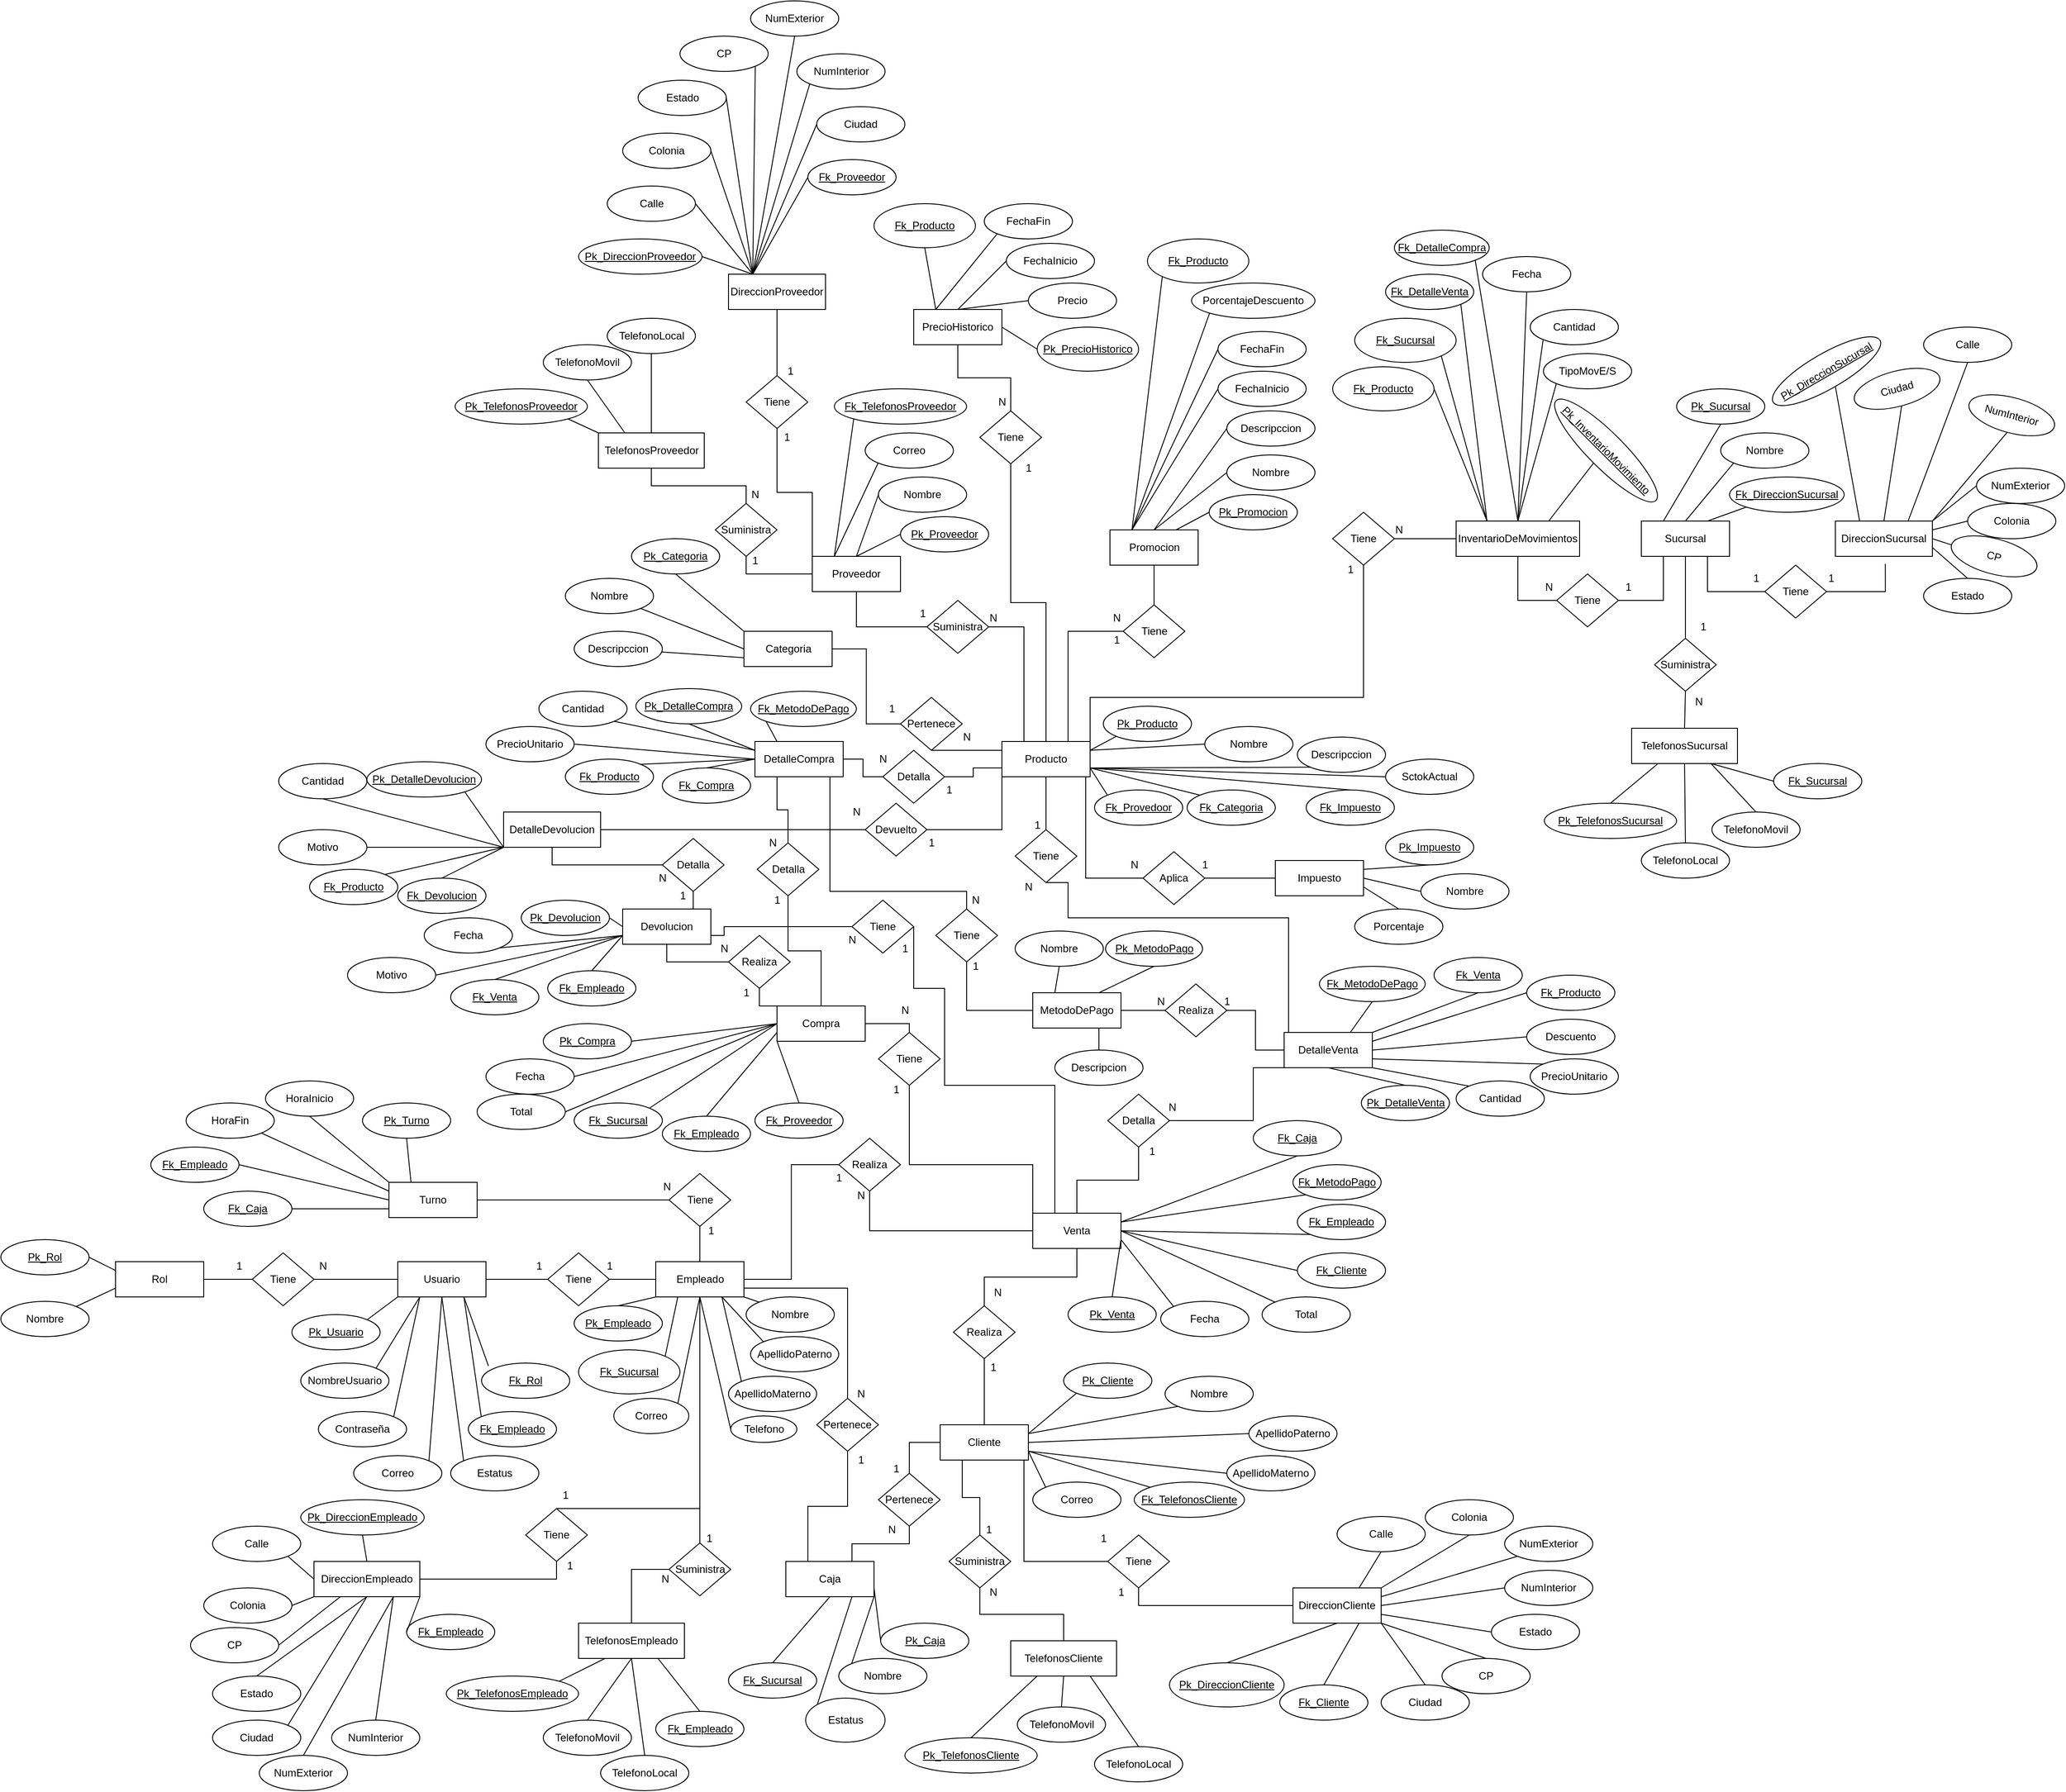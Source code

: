 <mxfile version="26.0.4">
  <diagram name="Página-1" id="6AbOJIgC5mkOU_HFHWqA">
    <mxGraphModel dx="3365" dy="2449" grid="1" gridSize="10" guides="1" tooltips="1" connect="1" arrows="1" fold="1" page="1" pageScale="1" pageWidth="827" pageHeight="1169" math="0" shadow="0">
      <root>
        <mxCell id="0" />
        <mxCell id="1" parent="0" />
        <mxCell id="h_ewbcy0oDdWf5_KwiLt-87" style="edgeStyle=orthogonalEdgeStyle;rounded=0;orthogonalLoop=1;jettySize=auto;html=1;exitX=0.5;exitY=1;exitDx=0;exitDy=0;entryX=0.5;entryY=0;entryDx=0;entryDy=0;endArrow=none;endFill=0;" parent="1" source="h_ewbcy0oDdWf5_KwiLt-24" target="h_ewbcy0oDdWf5_KwiLt-64" edge="1">
          <mxGeometry relative="1" as="geometry" />
        </mxCell>
        <mxCell id="fs7uPyh7k5oqFPLGZ5jc-13" style="edgeStyle=orthogonalEdgeStyle;rounded=0;orthogonalLoop=1;jettySize=auto;html=1;exitX=1;exitY=1;exitDx=0;exitDy=0;entryX=0;entryY=0.5;entryDx=0;entryDy=0;endArrow=none;endFill=0;" parent="1" source="h_ewbcy0oDdWf5_KwiLt-24" target="h_ewbcy0oDdWf5_KwiLt-90" edge="1">
          <mxGeometry relative="1" as="geometry">
            <Array as="points">
              <mxPoint x="-90" y="290" />
              <mxPoint x="-90" y="405" />
            </Array>
          </mxGeometry>
        </mxCell>
        <mxCell id="fs7uPyh7k5oqFPLGZ5jc-22" style="edgeStyle=orthogonalEdgeStyle;rounded=0;orthogonalLoop=1;jettySize=auto;html=1;exitX=0;exitY=0.75;exitDx=0;exitDy=0;entryX=1;entryY=0.5;entryDx=0;entryDy=0;endArrow=none;endFill=0;" parent="1" source="h_ewbcy0oDdWf5_KwiLt-24" target="h_ewbcy0oDdWf5_KwiLt-65" edge="1">
          <mxGeometry relative="1" as="geometry" />
        </mxCell>
        <mxCell id="fs7uPyh7k5oqFPLGZ5jc-23" style="edgeStyle=orthogonalEdgeStyle;rounded=0;orthogonalLoop=1;jettySize=auto;html=1;exitX=0;exitY=1;exitDx=0;exitDy=0;entryX=1;entryY=0.5;entryDx=0;entryDy=0;endArrow=none;endFill=0;" parent="1" source="h_ewbcy0oDdWf5_KwiLt-24" target="fs7uPyh7k5oqFPLGZ5jc-21" edge="1">
          <mxGeometry relative="1" as="geometry" />
        </mxCell>
        <mxCell id="h_ewbcy0oDdWf5_KwiLt-24" value="Producto" style="whiteSpace=wrap;html=1;align=center;" parent="1" vertex="1">
          <mxGeometry x="-185" y="250" width="100" height="40" as="geometry" />
        </mxCell>
        <mxCell id="h_ewbcy0oDdWf5_KwiLt-78" style="edgeStyle=orthogonalEdgeStyle;rounded=0;orthogonalLoop=1;jettySize=auto;html=1;exitX=0.5;exitY=1;exitDx=0;exitDy=0;entryX=0.5;entryY=0;entryDx=0;entryDy=0;endArrow=none;endFill=0;" parent="1" source="h_ewbcy0oDdWf5_KwiLt-26" target="h_ewbcy0oDdWf5_KwiLt-58" edge="1">
          <mxGeometry relative="1" as="geometry" />
        </mxCell>
        <mxCell id="h_ewbcy0oDdWf5_KwiLt-26" value="Promocion" style="whiteSpace=wrap;html=1;align=center;" parent="1" vertex="1">
          <mxGeometry x="-62.5" y="10" width="100" height="40" as="geometry" />
        </mxCell>
        <mxCell id="h_ewbcy0oDdWf5_KwiLt-76" style="edgeStyle=orthogonalEdgeStyle;rounded=0;orthogonalLoop=1;jettySize=auto;html=1;exitX=0.5;exitY=1;exitDx=0;exitDy=0;entryX=0.5;entryY=0;entryDx=0;entryDy=0;endArrow=none;endFill=0;" parent="1" source="h_ewbcy0oDdWf5_KwiLt-27" target="h_ewbcy0oDdWf5_KwiLt-61" edge="1">
          <mxGeometry relative="1" as="geometry" />
        </mxCell>
        <mxCell id="h_ewbcy0oDdWf5_KwiLt-27" value="PrecioHistorico" style="whiteSpace=wrap;html=1;align=center;" parent="1" vertex="1">
          <mxGeometry x="-285" y="-240" width="100" height="40" as="geometry" />
        </mxCell>
        <mxCell id="h_ewbcy0oDdWf5_KwiLt-68" style="edgeStyle=orthogonalEdgeStyle;rounded=0;orthogonalLoop=1;jettySize=auto;html=1;exitX=0.5;exitY=1;exitDx=0;exitDy=0;entryX=0;entryY=0.5;entryDx=0;entryDy=0;endArrow=none;endFill=0;" parent="1" source="h_ewbcy0oDdWf5_KwiLt-28" target="h_ewbcy0oDdWf5_KwiLt-62" edge="1">
          <mxGeometry relative="1" as="geometry" />
        </mxCell>
        <mxCell id="hNK54wSJh9bYYilpVv1w-85" style="edgeStyle=orthogonalEdgeStyle;rounded=0;orthogonalLoop=1;jettySize=auto;html=1;exitX=0;exitY=0.5;exitDx=0;exitDy=0;entryX=0.5;entryY=1;entryDx=0;entryDy=0;endArrow=none;endFill=0;" parent="1" source="h_ewbcy0oDdWf5_KwiLt-28" target="hNK54wSJh9bYYilpVv1w-83" edge="1">
          <mxGeometry relative="1" as="geometry" />
        </mxCell>
        <mxCell id="0WUyaa3dZcGhLMTYsMIW-4" style="edgeStyle=orthogonalEdgeStyle;rounded=0;orthogonalLoop=1;jettySize=auto;html=1;exitX=0;exitY=0;exitDx=0;exitDy=0;entryX=0.5;entryY=1;entryDx=0;entryDy=0;endArrow=none;endFill=0;" edge="1" parent="1" source="h_ewbcy0oDdWf5_KwiLt-28" target="0WUyaa3dZcGhLMTYsMIW-2">
          <mxGeometry relative="1" as="geometry" />
        </mxCell>
        <mxCell id="h_ewbcy0oDdWf5_KwiLt-28" value="Proveedor" style="whiteSpace=wrap;html=1;align=center;" parent="1" vertex="1">
          <mxGeometry x="-400" y="40" width="100" height="40" as="geometry" />
        </mxCell>
        <mxCell id="h_ewbcy0oDdWf5_KwiLt-70" style="edgeStyle=orthogonalEdgeStyle;rounded=0;orthogonalLoop=1;jettySize=auto;html=1;exitX=1;exitY=0.5;exitDx=0;exitDy=0;entryX=0;entryY=0.5;entryDx=0;entryDy=0;endArrow=none;endFill=0;" parent="1" source="h_ewbcy0oDdWf5_KwiLt-29" target="h_ewbcy0oDdWf5_KwiLt-63" edge="1">
          <mxGeometry relative="1" as="geometry" />
        </mxCell>
        <mxCell id="h_ewbcy0oDdWf5_KwiLt-29" value="Categoria" style="whiteSpace=wrap;html=1;align=center;" parent="1" vertex="1">
          <mxGeometry x="-477.5" y="125" width="100" height="40" as="geometry" />
        </mxCell>
        <mxCell id="hNK54wSJh9bYYilpVv1w-199" style="edgeStyle=orthogonalEdgeStyle;rounded=0;orthogonalLoop=1;jettySize=auto;html=1;exitX=0;exitY=1;exitDx=0;exitDy=0;entryX=1;entryY=0.5;entryDx=0;entryDy=0;endArrow=none;endFill=0;" parent="1" source="h_ewbcy0oDdWf5_KwiLt-30" target="h_ewbcy0oDdWf5_KwiLt-95" edge="1">
          <mxGeometry relative="1" as="geometry">
            <Array as="points">
              <mxPoint x="100" y="620" />
              <mxPoint x="100" y="680" />
            </Array>
          </mxGeometry>
        </mxCell>
        <mxCell id="h_ewbcy0oDdWf5_KwiLt-30" value="DetalleVenta" style="whiteSpace=wrap;html=1;align=center;" parent="1" vertex="1">
          <mxGeometry x="135" y="580" width="100" height="40" as="geometry" />
        </mxCell>
        <mxCell id="h_ewbcy0oDdWf5_KwiLt-74" style="edgeStyle=orthogonalEdgeStyle;rounded=0;orthogonalLoop=1;jettySize=auto;html=1;exitX=1;exitY=0.5;exitDx=0;exitDy=0;entryX=0;entryY=0.5;entryDx=0;entryDy=0;endArrow=none;endFill=0;" parent="1" source="h_ewbcy0oDdWf5_KwiLt-31" target="h_ewbcy0oDdWf5_KwiLt-65" edge="1">
          <mxGeometry relative="1" as="geometry" />
        </mxCell>
        <mxCell id="hNK54wSJh9bYYilpVv1w-209" style="edgeStyle=orthogonalEdgeStyle;rounded=0;orthogonalLoop=1;jettySize=auto;html=1;exitX=0.25;exitY=1;exitDx=0;exitDy=0;entryX=0.5;entryY=0;entryDx=0;entryDy=0;endArrow=none;endFill=0;" parent="1" source="h_ewbcy0oDdWf5_KwiLt-31" target="h_ewbcy0oDdWf5_KwiLt-94" edge="1">
          <mxGeometry relative="1" as="geometry" />
        </mxCell>
        <mxCell id="h_ewbcy0oDdWf5_KwiLt-31" value="DetalleCompra" style="whiteSpace=wrap;html=1;align=center;" parent="1" vertex="1">
          <mxGeometry x="-465" y="250" width="100" height="40" as="geometry" />
        </mxCell>
        <mxCell id="0WUyaa3dZcGhLMTYsMIW-28" style="edgeStyle=orthogonalEdgeStyle;rounded=0;orthogonalLoop=1;jettySize=auto;html=1;exitX=0.25;exitY=0;exitDx=0;exitDy=0;endArrow=none;endFill=0;" edge="1" parent="1" source="h_ewbcy0oDdWf5_KwiLt-33" target="h_ewbcy0oDdWf5_KwiLt-91">
          <mxGeometry relative="1" as="geometry" />
        </mxCell>
        <mxCell id="h_ewbcy0oDdWf5_KwiLt-33" value="Caja" style="whiteSpace=wrap;html=1;align=center;" parent="1" vertex="1">
          <mxGeometry x="-430" y="1180" width="100" height="40" as="geometry" />
        </mxCell>
        <mxCell id="h_ewbcy0oDdWf5_KwiLt-34" value="Turno" style="whiteSpace=wrap;html=1;align=center;" parent="1" vertex="1">
          <mxGeometry x="-880" y="750" width="100" height="40" as="geometry" />
        </mxCell>
        <mxCell id="h_ewbcy0oDdWf5_KwiLt-35" value="Compra" style="whiteSpace=wrap;html=1;align=center;" parent="1" vertex="1">
          <mxGeometry x="-440" y="550" width="100" height="40" as="geometry" />
        </mxCell>
        <mxCell id="h_ewbcy0oDdWf5_KwiLt-224" style="edgeStyle=orthogonalEdgeStyle;rounded=0;orthogonalLoop=1;jettySize=auto;html=1;exitX=0.5;exitY=1;exitDx=0;exitDy=0;entryX=0.5;entryY=0;entryDx=0;entryDy=0;endArrow=none;endFill=0;" parent="1" source="h_ewbcy0oDdWf5_KwiLt-36" target="h_ewbcy0oDdWf5_KwiLt-59" edge="1">
          <mxGeometry relative="1" as="geometry" />
        </mxCell>
        <mxCell id="h_ewbcy0oDdWf5_KwiLt-249" style="edgeStyle=orthogonalEdgeStyle;rounded=0;orthogonalLoop=1;jettySize=auto;html=1;exitX=0;exitY=0.25;exitDx=0;exitDy=0;entryX=0.5;entryY=1;entryDx=0;entryDy=0;endArrow=none;endFill=0;" parent="1" source="h_ewbcy0oDdWf5_KwiLt-36" target="h_ewbcy0oDdWf5_KwiLt-245" edge="1">
          <mxGeometry relative="1" as="geometry">
            <Array as="points">
              <mxPoint x="-150" y="730" />
              <mxPoint x="-290" y="730" />
            </Array>
          </mxGeometry>
        </mxCell>
        <mxCell id="fs7uPyh7k5oqFPLGZ5jc-29" style="edgeStyle=orthogonalEdgeStyle;rounded=0;orthogonalLoop=1;jettySize=auto;html=1;exitX=0.25;exitY=0;exitDx=0;exitDy=0;entryX=1;entryY=0.5;entryDx=0;entryDy=0;endArrow=none;endFill=0;" parent="1" source="h_ewbcy0oDdWf5_KwiLt-36" target="fs7uPyh7k5oqFPLGZ5jc-27" edge="1">
          <mxGeometry relative="1" as="geometry">
            <Array as="points">
              <mxPoint x="-250" y="640" />
              <mxPoint x="-250" y="530" />
              <mxPoint x="-285" y="530" />
            </Array>
          </mxGeometry>
        </mxCell>
        <mxCell id="h_ewbcy0oDdWf5_KwiLt-36" value="Venta" style="whiteSpace=wrap;html=1;align=center;" parent="1" vertex="1">
          <mxGeometry x="-150" y="785" width="100" height="40" as="geometry" />
        </mxCell>
        <mxCell id="hNK54wSJh9bYYilpVv1w-195" style="edgeStyle=orthogonalEdgeStyle;rounded=0;orthogonalLoop=1;jettySize=auto;html=1;exitX=0.75;exitY=1;exitDx=0;exitDy=0;entryX=0;entryY=0.5;entryDx=0;entryDy=0;endArrow=none;endFill=0;" parent="1" source="h_ewbcy0oDdWf5_KwiLt-37" target="hNK54wSJh9bYYilpVv1w-176" edge="1">
          <mxGeometry relative="1" as="geometry">
            <Array as="points">
              <mxPoint x="-160" y="1065" />
              <mxPoint x="-160" y="1180" />
            </Array>
          </mxGeometry>
        </mxCell>
        <mxCell id="hNK54wSJh9bYYilpVv1w-197" style="edgeStyle=orthogonalEdgeStyle;rounded=0;orthogonalLoop=1;jettySize=auto;html=1;exitX=0;exitY=0.5;exitDx=0;exitDy=0;entryX=0.5;entryY=0;entryDx=0;entryDy=0;endArrow=none;endFill=0;" parent="1" source="h_ewbcy0oDdWf5_KwiLt-37" target="h_ewbcy0oDdWf5_KwiLt-92" edge="1">
          <mxGeometry relative="1" as="geometry" />
        </mxCell>
        <mxCell id="0WUyaa3dZcGhLMTYsMIW-34" style="edgeStyle=orthogonalEdgeStyle;rounded=0;orthogonalLoop=1;jettySize=auto;html=1;exitX=0.25;exitY=1;exitDx=0;exitDy=0;entryX=0.5;entryY=0;entryDx=0;entryDy=0;endArrow=none;endFill=0;" edge="1" parent="1" source="h_ewbcy0oDdWf5_KwiLt-37" target="0WUyaa3dZcGhLMTYsMIW-33">
          <mxGeometry relative="1" as="geometry" />
        </mxCell>
        <mxCell id="h_ewbcy0oDdWf5_KwiLt-37" value="Cliente" style="whiteSpace=wrap;html=1;align=center;" parent="1" vertex="1">
          <mxGeometry x="-255" y="1025" width="100" height="40" as="geometry" />
        </mxCell>
        <mxCell id="h_ewbcy0oDdWf5_KwiLt-247" style="edgeStyle=orthogonalEdgeStyle;rounded=0;orthogonalLoop=1;jettySize=auto;html=1;exitX=0;exitY=0.5;exitDx=0;exitDy=0;entryX=1;entryY=0.5;entryDx=0;entryDy=0;endArrow=none;endFill=0;" parent="1" source="h_ewbcy0oDdWf5_KwiLt-38" target="h_ewbcy0oDdWf5_KwiLt-246" edge="1">
          <mxGeometry relative="1" as="geometry" />
        </mxCell>
        <mxCell id="h_ewbcy0oDdWf5_KwiLt-265" style="edgeStyle=orthogonalEdgeStyle;rounded=0;orthogonalLoop=1;jettySize=auto;html=1;exitX=0.5;exitY=0;exitDx=0;exitDy=0;entryX=0.5;entryY=1;entryDx=0;entryDy=0;endArrow=none;endFill=0;" parent="1" source="h_ewbcy0oDdWf5_KwiLt-38" target="h_ewbcy0oDdWf5_KwiLt-243" edge="1">
          <mxGeometry relative="1" as="geometry" />
        </mxCell>
        <mxCell id="hNK54wSJh9bYYilpVv1w-20" style="edgeStyle=orthogonalEdgeStyle;rounded=0;orthogonalLoop=1;jettySize=auto;html=1;exitX=1;exitY=0.75;exitDx=0;exitDy=0;entryX=0.5;entryY=0;entryDx=0;entryDy=0;endArrow=none;endFill=0;" parent="1" source="h_ewbcy0oDdWf5_KwiLt-38" target="h_ewbcy0oDdWf5_KwiLt-91" edge="1">
          <mxGeometry relative="1" as="geometry" />
        </mxCell>
        <mxCell id="0WUyaa3dZcGhLMTYsMIW-70" style="edgeStyle=orthogonalEdgeStyle;rounded=0;orthogonalLoop=1;jettySize=auto;html=1;exitX=0.5;exitY=1;exitDx=0;exitDy=0;entryX=0.5;entryY=0;entryDx=0;entryDy=0;endArrow=none;endFill=0;" edge="1" parent="1" source="h_ewbcy0oDdWf5_KwiLt-38" target="0WUyaa3dZcGhLMTYsMIW-60">
          <mxGeometry relative="1" as="geometry" />
        </mxCell>
        <mxCell id="h_ewbcy0oDdWf5_KwiLt-38" value="Empleado" style="whiteSpace=wrap;html=1;align=center;" parent="1" vertex="1">
          <mxGeometry x="-577.5" y="840" width="100" height="40" as="geometry" />
        </mxCell>
        <mxCell id="hNK54wSJh9bYYilpVv1w-200" style="edgeStyle=orthogonalEdgeStyle;rounded=0;orthogonalLoop=1;jettySize=auto;html=1;exitX=1;exitY=0.5;exitDx=0;exitDy=0;entryX=0;entryY=0.5;entryDx=0;entryDy=0;endArrow=none;endFill=0;" parent="1" source="h_ewbcy0oDdWf5_KwiLt-39" target="h_ewbcy0oDdWf5_KwiLt-93" edge="1">
          <mxGeometry relative="1" as="geometry" />
        </mxCell>
        <mxCell id="h_ewbcy0oDdWf5_KwiLt-39" value="MetodoDePago" style="whiteSpace=wrap;html=1;align=center;" parent="1" vertex="1">
          <mxGeometry x="-150" y="535" width="100" height="40" as="geometry" />
        </mxCell>
        <mxCell id="h_ewbcy0oDdWf5_KwiLt-253" style="edgeStyle=orthogonalEdgeStyle;rounded=0;orthogonalLoop=1;jettySize=auto;html=1;exitX=0;exitY=0.5;exitDx=0;exitDy=0;entryX=1;entryY=0.5;entryDx=0;entryDy=0;endArrow=none;endFill=0;" parent="1" source="h_ewbcy0oDdWf5_KwiLt-40" target="h_ewbcy0oDdWf5_KwiLt-244" edge="1">
          <mxGeometry relative="1" as="geometry" />
        </mxCell>
        <mxCell id="h_ewbcy0oDdWf5_KwiLt-40" value="Usuario" style="whiteSpace=wrap;html=1;align=center;" parent="1" vertex="1">
          <mxGeometry x="-870" y="840" width="100" height="40" as="geometry" />
        </mxCell>
        <mxCell id="h_ewbcy0oDdWf5_KwiLt-82" style="edgeStyle=orthogonalEdgeStyle;rounded=0;orthogonalLoop=1;jettySize=auto;html=1;exitX=0.5;exitY=1;exitDx=0;exitDy=0;entryX=0;entryY=0.5;entryDx=0;entryDy=0;endArrow=none;endFill=0;" parent="1" source="h_ewbcy0oDdWf5_KwiLt-41" target="h_ewbcy0oDdWf5_KwiLt-56" edge="1">
          <mxGeometry relative="1" as="geometry" />
        </mxCell>
        <mxCell id="hNK54wSJh9bYYilpVv1w-60" style="edgeStyle=orthogonalEdgeStyle;rounded=0;orthogonalLoop=1;jettySize=auto;html=1;exitX=0;exitY=0.5;exitDx=0;exitDy=0;entryX=1;entryY=0.5;entryDx=0;entryDy=0;endArrow=none;endFill=0;" parent="1" source="h_ewbcy0oDdWf5_KwiLt-41" target="h_ewbcy0oDdWf5_KwiLt-60" edge="1">
          <mxGeometry relative="1" as="geometry" />
        </mxCell>
        <mxCell id="h_ewbcy0oDdWf5_KwiLt-41" value="InventarioDeMovimientos" style="whiteSpace=wrap;html=1;align=center;" parent="1" vertex="1">
          <mxGeometry x="330" width="140" height="40" as="geometry" />
        </mxCell>
        <mxCell id="fs7uPyh7k5oqFPLGZ5jc-28" style="edgeStyle=orthogonalEdgeStyle;rounded=0;orthogonalLoop=1;jettySize=auto;html=1;exitX=1;exitY=0.75;exitDx=0;exitDy=0;entryX=0;entryY=0.5;entryDx=0;entryDy=0;endArrow=none;endFill=0;" parent="1" source="h_ewbcy0oDdWf5_KwiLt-42" target="fs7uPyh7k5oqFPLGZ5jc-27" edge="1">
          <mxGeometry relative="1" as="geometry">
            <Array as="points">
              <mxPoint x="-500" y="460" />
            </Array>
          </mxGeometry>
        </mxCell>
        <mxCell id="hNK54wSJh9bYYilpVv1w-216" style="edgeStyle=orthogonalEdgeStyle;rounded=0;orthogonalLoop=1;jettySize=auto;html=1;exitX=0.5;exitY=0;exitDx=0;exitDy=0;entryX=0.5;entryY=1;entryDx=0;entryDy=0;endArrow=none;endFill=0;" parent="1" source="h_ewbcy0oDdWf5_KwiLt-42" target="h_ewbcy0oDdWf5_KwiLt-257" edge="1">
          <mxGeometry relative="1" as="geometry" />
        </mxCell>
        <mxCell id="h_ewbcy0oDdWf5_KwiLt-42" value="Devolucion" style="whiteSpace=wrap;html=1;align=center;" parent="1" vertex="1">
          <mxGeometry x="-615" y="440" width="100" height="40" as="geometry" />
        </mxCell>
        <mxCell id="hNK54wSJh9bYYilpVv1w-48" style="edgeStyle=orthogonalEdgeStyle;rounded=0;orthogonalLoop=1;jettySize=auto;html=1;exitX=0.75;exitY=1;exitDx=0;exitDy=0;entryX=0;entryY=0.5;entryDx=0;entryDy=0;endArrow=none;endFill=0;" parent="1" source="h_ewbcy0oDdWf5_KwiLt-43" target="hNK54wSJh9bYYilpVv1w-47" edge="1">
          <mxGeometry relative="1" as="geometry" />
        </mxCell>
        <mxCell id="h_ewbcy0oDdWf5_KwiLt-43" value="Sucursal" style="whiteSpace=wrap;html=1;align=center;" parent="1" vertex="1">
          <mxGeometry x="540" width="100" height="40" as="geometry" />
        </mxCell>
        <mxCell id="h_ewbcy0oDdWf5_KwiLt-44" value="Impuesto" style="whiteSpace=wrap;html=1;align=center;" parent="1" vertex="1">
          <mxGeometry x="125" y="385" width="100" height="40" as="geometry" />
        </mxCell>
        <mxCell id="h_ewbcy0oDdWf5_KwiLt-45" value="DetalleDevolucion" style="whiteSpace=wrap;html=1;align=center;" parent="1" vertex="1">
          <mxGeometry x="-750" y="330" width="110" height="40" as="geometry" />
        </mxCell>
        <mxCell id="h_ewbcy0oDdWf5_KwiLt-48" value="Rol" style="whiteSpace=wrap;html=1;align=center;" parent="1" vertex="1">
          <mxGeometry x="-1190" y="840" width="100" height="40" as="geometry" />
        </mxCell>
        <mxCell id="h_ewbcy0oDdWf5_KwiLt-83" style="edgeStyle=orthogonalEdgeStyle;rounded=0;orthogonalLoop=1;jettySize=auto;html=1;exitX=1;exitY=0.5;exitDx=0;exitDy=0;entryX=0.25;entryY=1;entryDx=0;entryDy=0;endArrow=none;endFill=0;" parent="1" source="h_ewbcy0oDdWf5_KwiLt-56" target="h_ewbcy0oDdWf5_KwiLt-43" edge="1">
          <mxGeometry relative="1" as="geometry" />
        </mxCell>
        <mxCell id="h_ewbcy0oDdWf5_KwiLt-56" value="Tiene" style="shape=rhombus;perimeter=rhombusPerimeter;whiteSpace=wrap;html=1;align=center;" parent="1" vertex="1">
          <mxGeometry x="444" y="60" width="70" height="60" as="geometry" />
        </mxCell>
        <mxCell id="h_ewbcy0oDdWf5_KwiLt-79" style="edgeStyle=orthogonalEdgeStyle;rounded=0;orthogonalLoop=1;jettySize=auto;html=1;exitX=0;exitY=0.5;exitDx=0;exitDy=0;entryX=0.75;entryY=0;entryDx=0;entryDy=0;endArrow=none;endFill=0;" parent="1" source="h_ewbcy0oDdWf5_KwiLt-58" target="h_ewbcy0oDdWf5_KwiLt-24" edge="1">
          <mxGeometry relative="1" as="geometry" />
        </mxCell>
        <mxCell id="h_ewbcy0oDdWf5_KwiLt-58" value="Tiene" style="shape=rhombus;perimeter=rhombusPerimeter;whiteSpace=wrap;html=1;align=center;" parent="1" vertex="1">
          <mxGeometry x="-47.5" y="95" width="70" height="60" as="geometry" />
        </mxCell>
        <mxCell id="h_ewbcy0oDdWf5_KwiLt-225" style="edgeStyle=orthogonalEdgeStyle;rounded=0;orthogonalLoop=1;jettySize=auto;html=1;exitX=0.5;exitY=1;exitDx=0;exitDy=0;entryX=0.5;entryY=0;entryDx=0;entryDy=0;endArrow=none;endFill=0;" parent="1" source="h_ewbcy0oDdWf5_KwiLt-59" target="h_ewbcy0oDdWf5_KwiLt-37" edge="1">
          <mxGeometry relative="1" as="geometry" />
        </mxCell>
        <mxCell id="h_ewbcy0oDdWf5_KwiLt-59" value="Realiza" style="shape=rhombus;perimeter=rhombusPerimeter;whiteSpace=wrap;html=1;align=center;" parent="1" vertex="1">
          <mxGeometry x="-240" y="890" width="70" height="60" as="geometry" />
        </mxCell>
        <mxCell id="hNK54wSJh9bYYilpVv1w-61" style="edgeStyle=orthogonalEdgeStyle;rounded=0;orthogonalLoop=1;jettySize=auto;html=1;exitX=0.5;exitY=1;exitDx=0;exitDy=0;entryX=1;entryY=0;entryDx=0;entryDy=0;endArrow=none;endFill=0;" parent="1" source="h_ewbcy0oDdWf5_KwiLt-60" target="h_ewbcy0oDdWf5_KwiLt-24" edge="1">
          <mxGeometry relative="1" as="geometry">
            <Array as="points">
              <mxPoint x="225" y="200" />
              <mxPoint x="-85" y="200" />
            </Array>
          </mxGeometry>
        </mxCell>
        <mxCell id="h_ewbcy0oDdWf5_KwiLt-60" value="Tiene" style="shape=rhombus;perimeter=rhombusPerimeter;whiteSpace=wrap;html=1;align=center;" parent="1" vertex="1">
          <mxGeometry x="190" y="-10" width="70" height="60" as="geometry" />
        </mxCell>
        <mxCell id="hNK54wSJh9bYYilpVv1w-207" style="edgeStyle=orthogonalEdgeStyle;rounded=0;orthogonalLoop=1;jettySize=auto;html=1;exitX=0.5;exitY=1;exitDx=0;exitDy=0;entryX=0.5;entryY=0;entryDx=0;entryDy=0;endArrow=none;endFill=0;" parent="1" source="h_ewbcy0oDdWf5_KwiLt-61" target="h_ewbcy0oDdWf5_KwiLt-24" edge="1">
          <mxGeometry relative="1" as="geometry" />
        </mxCell>
        <mxCell id="h_ewbcy0oDdWf5_KwiLt-61" value="Tiene" style="shape=rhombus;perimeter=rhombusPerimeter;whiteSpace=wrap;html=1;align=center;" parent="1" vertex="1">
          <mxGeometry x="-210" y="-125" width="70" height="60" as="geometry" />
        </mxCell>
        <mxCell id="hNK54wSJh9bYYilpVv1w-208" style="edgeStyle=orthogonalEdgeStyle;rounded=0;orthogonalLoop=1;jettySize=auto;html=1;exitX=1;exitY=0.5;exitDx=0;exitDy=0;entryX=0.25;entryY=0;entryDx=0;entryDy=0;endArrow=none;endFill=0;" parent="1" source="h_ewbcy0oDdWf5_KwiLt-62" target="h_ewbcy0oDdWf5_KwiLt-24" edge="1">
          <mxGeometry relative="1" as="geometry" />
        </mxCell>
        <mxCell id="h_ewbcy0oDdWf5_KwiLt-62" value="Suministra" style="shape=rhombus;perimeter=rhombusPerimeter;whiteSpace=wrap;html=1;align=center;" parent="1" vertex="1">
          <mxGeometry x="-270" y="90" width="70" height="60" as="geometry" />
        </mxCell>
        <mxCell id="h_ewbcy0oDdWf5_KwiLt-71" style="edgeStyle=orthogonalEdgeStyle;rounded=0;orthogonalLoop=1;jettySize=auto;html=1;exitX=0.5;exitY=1;exitDx=0;exitDy=0;entryX=0;entryY=0.25;entryDx=0;entryDy=0;endArrow=none;endFill=0;" parent="1" source="h_ewbcy0oDdWf5_KwiLt-63" target="h_ewbcy0oDdWf5_KwiLt-24" edge="1">
          <mxGeometry relative="1" as="geometry">
            <Array as="points">
              <mxPoint x="-220" y="260" />
              <mxPoint x="-220" y="260" />
            </Array>
          </mxGeometry>
        </mxCell>
        <mxCell id="h_ewbcy0oDdWf5_KwiLt-63" value="Pertenece" style="shape=rhombus;perimeter=rhombusPerimeter;whiteSpace=wrap;html=1;align=center;" parent="1" vertex="1">
          <mxGeometry x="-300" y="200" width="70" height="60" as="geometry" />
        </mxCell>
        <mxCell id="h_ewbcy0oDdWf5_KwiLt-88" style="edgeStyle=orthogonalEdgeStyle;rounded=0;orthogonalLoop=1;jettySize=auto;html=1;exitX=0.5;exitY=1;exitDx=0;exitDy=0;entryX=0;entryY=0;entryDx=0;entryDy=0;endArrow=none;endFill=0;" parent="1" source="h_ewbcy0oDdWf5_KwiLt-64" target="h_ewbcy0oDdWf5_KwiLt-30" edge="1">
          <mxGeometry relative="1" as="geometry">
            <Array as="points">
              <mxPoint x="-110" y="410" />
              <mxPoint x="-110" y="450" />
              <mxPoint x="140" y="450" />
              <mxPoint x="140" y="580" />
            </Array>
          </mxGeometry>
        </mxCell>
        <mxCell id="h_ewbcy0oDdWf5_KwiLt-64" value="Tiene" style="shape=rhombus;perimeter=rhombusPerimeter;whiteSpace=wrap;html=1;align=center;" parent="1" vertex="1">
          <mxGeometry x="-170" y="350" width="70" height="60" as="geometry" />
        </mxCell>
        <mxCell id="h_ewbcy0oDdWf5_KwiLt-65" value="Detalla" style="shape=rhombus;perimeter=rhombusPerimeter;whiteSpace=wrap;html=1;align=center;" parent="1" vertex="1">
          <mxGeometry x="-320" y="260" width="70" height="60" as="geometry" />
        </mxCell>
        <mxCell id="h_ewbcy0oDdWf5_KwiLt-227" style="edgeStyle=orthogonalEdgeStyle;rounded=0;orthogonalLoop=1;jettySize=auto;html=1;exitX=0;exitY=0.5;exitDx=0;exitDy=0;entryX=1;entryY=0.5;entryDx=0;entryDy=0;endArrow=none;endFill=0;" parent="1" source="h_ewbcy0oDdWf5_KwiLt-89" target="h_ewbcy0oDdWf5_KwiLt-38" edge="1">
          <mxGeometry relative="1" as="geometry" />
        </mxCell>
        <mxCell id="hNK54wSJh9bYYilpVv1w-198" style="edgeStyle=orthogonalEdgeStyle;rounded=0;orthogonalLoop=1;jettySize=auto;html=1;exitX=0.5;exitY=1;exitDx=0;exitDy=0;entryX=0;entryY=0.5;entryDx=0;entryDy=0;endArrow=none;endFill=0;" parent="1" source="h_ewbcy0oDdWf5_KwiLt-89" target="h_ewbcy0oDdWf5_KwiLt-36" edge="1">
          <mxGeometry relative="1" as="geometry" />
        </mxCell>
        <mxCell id="h_ewbcy0oDdWf5_KwiLt-89" value="Realiza" style="shape=rhombus;perimeter=rhombusPerimeter;whiteSpace=wrap;html=1;align=center;" parent="1" vertex="1">
          <mxGeometry x="-370" y="700" width="70" height="60" as="geometry" />
        </mxCell>
        <mxCell id="fs7uPyh7k5oqFPLGZ5jc-14" style="edgeStyle=orthogonalEdgeStyle;rounded=0;orthogonalLoop=1;jettySize=auto;html=1;exitX=1;exitY=0.5;exitDx=0;exitDy=0;entryX=0;entryY=0.5;entryDx=0;entryDy=0;endArrow=none;endFill=0;" parent="1" source="h_ewbcy0oDdWf5_KwiLt-90" target="h_ewbcy0oDdWf5_KwiLt-44" edge="1">
          <mxGeometry relative="1" as="geometry" />
        </mxCell>
        <mxCell id="h_ewbcy0oDdWf5_KwiLt-90" value="Aplica" style="shape=rhombus;perimeter=rhombusPerimeter;whiteSpace=wrap;html=1;align=center;" parent="1" vertex="1">
          <mxGeometry x="-25" y="375" width="70" height="60" as="geometry" />
        </mxCell>
        <mxCell id="h_ewbcy0oDdWf5_KwiLt-91" value="Pertenece" style="shape=rhombus;perimeter=rhombusPerimeter;whiteSpace=wrap;html=1;align=center;" parent="1" vertex="1">
          <mxGeometry x="-395" y="995" width="70" height="60" as="geometry" />
        </mxCell>
        <mxCell id="hNK54wSJh9bYYilpVv1w-196" style="edgeStyle=orthogonalEdgeStyle;rounded=0;orthogonalLoop=1;jettySize=auto;html=1;exitX=0.5;exitY=1;exitDx=0;exitDy=0;entryX=0.75;entryY=0;entryDx=0;entryDy=0;endArrow=none;endFill=0;" parent="1" source="h_ewbcy0oDdWf5_KwiLt-92" target="h_ewbcy0oDdWf5_KwiLt-33" edge="1">
          <mxGeometry relative="1" as="geometry" />
        </mxCell>
        <mxCell id="h_ewbcy0oDdWf5_KwiLt-92" value="Pertenece" style="shape=rhombus;perimeter=rhombusPerimeter;whiteSpace=wrap;html=1;align=center;" parent="1" vertex="1">
          <mxGeometry x="-325" y="1080" width="70" height="60" as="geometry" />
        </mxCell>
        <mxCell id="hNK54wSJh9bYYilpVv1w-201" style="edgeStyle=orthogonalEdgeStyle;rounded=0;orthogonalLoop=1;jettySize=auto;html=1;exitX=1;exitY=0.5;exitDx=0;exitDy=0;entryX=0;entryY=0.5;entryDx=0;entryDy=0;endArrow=none;endFill=0;" parent="1" source="h_ewbcy0oDdWf5_KwiLt-93" target="h_ewbcy0oDdWf5_KwiLt-30" edge="1">
          <mxGeometry relative="1" as="geometry" />
        </mxCell>
        <mxCell id="h_ewbcy0oDdWf5_KwiLt-93" value="Realiza" style="shape=rhombus;perimeter=rhombusPerimeter;whiteSpace=wrap;html=1;align=center;" parent="1" vertex="1">
          <mxGeometry y="525" width="70" height="60" as="geometry" />
        </mxCell>
        <mxCell id="h_ewbcy0oDdWf5_KwiLt-99" style="edgeStyle=orthogonalEdgeStyle;rounded=0;orthogonalLoop=1;jettySize=auto;html=1;exitX=0.5;exitY=1;exitDx=0;exitDy=0;entryX=0.5;entryY=0;entryDx=0;entryDy=0;endArrow=none;endFill=0;" parent="1" source="h_ewbcy0oDdWf5_KwiLt-94" target="h_ewbcy0oDdWf5_KwiLt-35" edge="1">
          <mxGeometry relative="1" as="geometry" />
        </mxCell>
        <mxCell id="h_ewbcy0oDdWf5_KwiLt-94" value="Detalla" style="shape=rhombus;perimeter=rhombusPerimeter;whiteSpace=wrap;html=1;align=center;" parent="1" vertex="1">
          <mxGeometry x="-462.5" y="365" width="70" height="60" as="geometry" />
        </mxCell>
        <mxCell id="h_ewbcy0oDdWf5_KwiLt-223" style="edgeStyle=orthogonalEdgeStyle;rounded=0;orthogonalLoop=1;jettySize=auto;html=1;exitX=0.5;exitY=1;exitDx=0;exitDy=0;entryX=0.5;entryY=0;entryDx=0;entryDy=0;endArrow=none;endFill=0;" parent="1" source="h_ewbcy0oDdWf5_KwiLt-95" target="h_ewbcy0oDdWf5_KwiLt-36" edge="1">
          <mxGeometry relative="1" as="geometry" />
        </mxCell>
        <mxCell id="h_ewbcy0oDdWf5_KwiLt-95" value="Detalla" style="shape=rhombus;perimeter=rhombusPerimeter;whiteSpace=wrap;html=1;align=center;" parent="1" vertex="1">
          <mxGeometry x="-65" y="650" width="70" height="60" as="geometry" />
        </mxCell>
        <mxCell id="h_ewbcy0oDdWf5_KwiLt-102" value="Pk_Producto" style="ellipse;whiteSpace=wrap;html=1;align=center;fontStyle=4;" parent="1" vertex="1">
          <mxGeometry x="-70" y="210" width="100" height="40" as="geometry" />
        </mxCell>
        <mxCell id="h_ewbcy0oDdWf5_KwiLt-103" value="Nombre" style="ellipse;whiteSpace=wrap;html=1;align=center;" parent="1" vertex="1">
          <mxGeometry x="45" y="233" width="100" height="40" as="geometry" />
        </mxCell>
        <mxCell id="h_ewbcy0oDdWf5_KwiLt-104" value="Descripccion" style="ellipse;whiteSpace=wrap;html=1;align=center;" parent="1" vertex="1">
          <mxGeometry x="150" y="245" width="100" height="40" as="geometry" />
        </mxCell>
        <mxCell id="h_ewbcy0oDdWf5_KwiLt-105" value="SctokActual" style="ellipse;whiteSpace=wrap;html=1;align=center;" parent="1" vertex="1">
          <mxGeometry x="250" y="270" width="100" height="40" as="geometry" />
        </mxCell>
        <mxCell id="h_ewbcy0oDdWf5_KwiLt-106" value="Fk_Provedoor" style="ellipse;whiteSpace=wrap;html=1;align=center;fontStyle=4;" parent="1" vertex="1">
          <mxGeometry x="-80" y="305" width="100" height="40" as="geometry" />
        </mxCell>
        <mxCell id="h_ewbcy0oDdWf5_KwiLt-107" value="Fk_Categoria" style="ellipse;whiteSpace=wrap;html=1;align=center;fontStyle=4;" parent="1" vertex="1">
          <mxGeometry x="25" y="305" width="100" height="40" as="geometry" />
        </mxCell>
        <mxCell id="h_ewbcy0oDdWf5_KwiLt-115" value="Pk_Categoria" style="ellipse;whiteSpace=wrap;html=1;align=center;fontStyle=4;" parent="1" vertex="1">
          <mxGeometry x="-605" y="20" width="100" height="40" as="geometry" />
        </mxCell>
        <mxCell id="h_ewbcy0oDdWf5_KwiLt-118" value="Nombre" style="ellipse;whiteSpace=wrap;html=1;align=center;" parent="1" vertex="1">
          <mxGeometry x="-680" y="65" width="100" height="40" as="geometry" />
        </mxCell>
        <mxCell id="h_ewbcy0oDdWf5_KwiLt-119" value="Descripccion" style="ellipse;whiteSpace=wrap;html=1;align=center;" parent="1" vertex="1">
          <mxGeometry x="-670" y="125" width="100" height="40" as="geometry" />
        </mxCell>
        <mxCell id="h_ewbcy0oDdWf5_KwiLt-122" value="Pk_Proveedor" style="ellipse;whiteSpace=wrap;html=1;align=center;fontStyle=4;" parent="1" vertex="1">
          <mxGeometry x="-300" y="-5" width="100" height="40" as="geometry" />
        </mxCell>
        <mxCell id="h_ewbcy0oDdWf5_KwiLt-123" value="Nombre" style="ellipse;whiteSpace=wrap;html=1;align=center;" parent="1" vertex="1">
          <mxGeometry x="-325" y="-50" width="100" height="40" as="geometry" />
        </mxCell>
        <mxCell id="h_ewbcy0oDdWf5_KwiLt-126" value="Correo" style="ellipse;whiteSpace=wrap;html=1;align=center;" parent="1" vertex="1">
          <mxGeometry x="-340" y="-100" width="100" height="40" as="geometry" />
        </mxCell>
        <mxCell id="h_ewbcy0oDdWf5_KwiLt-132" value="Pk_DetalleCompra" style="ellipse;whiteSpace=wrap;html=1;align=center;fontStyle=4;" parent="1" vertex="1">
          <mxGeometry x="-600" y="190" width="120" height="40" as="geometry" />
        </mxCell>
        <mxCell id="h_ewbcy0oDdWf5_KwiLt-133" value="PrecioUnitario" style="ellipse;whiteSpace=wrap;html=1;align=center;" parent="1" vertex="1">
          <mxGeometry x="-770" y="233" width="100" height="40" as="geometry" />
        </mxCell>
        <mxCell id="h_ewbcy0oDdWf5_KwiLt-134" value="Cantidad" style="ellipse;whiteSpace=wrap;html=1;align=center;" parent="1" vertex="1">
          <mxGeometry x="-710" y="193" width="100" height="40" as="geometry" />
        </mxCell>
        <mxCell id="h_ewbcy0oDdWf5_KwiLt-135" value="Fk_Compra" style="ellipse;whiteSpace=wrap;html=1;align=center;fontStyle=4;" parent="1" vertex="1">
          <mxGeometry x="-570" y="280" width="100" height="40" as="geometry" />
        </mxCell>
        <mxCell id="h_ewbcy0oDdWf5_KwiLt-136" value="Fk_Producto" style="ellipse;whiteSpace=wrap;html=1;align=center;fontStyle=4;" parent="1" vertex="1">
          <mxGeometry x="-680" y="270" width="100" height="40" as="geometry" />
        </mxCell>
        <mxCell id="h_ewbcy0oDdWf5_KwiLt-142" value="Pk_PrecioHistorico" style="ellipse;whiteSpace=wrap;html=1;align=center;fontStyle=4;" parent="1" vertex="1">
          <mxGeometry x="-145" y="-220" width="115" height="50" as="geometry" />
        </mxCell>
        <mxCell id="h_ewbcy0oDdWf5_KwiLt-143" value="FechaInicio" style="ellipse;whiteSpace=wrap;html=1;align=center;" parent="1" vertex="1">
          <mxGeometry x="-180" y="-315" width="100" height="40" as="geometry" />
        </mxCell>
        <mxCell id="h_ewbcy0oDdWf5_KwiLt-145" value="Precio" style="ellipse;whiteSpace=wrap;html=1;align=center;" parent="1" vertex="1">
          <mxGeometry x="-155" y="-270" width="100" height="40" as="geometry" />
        </mxCell>
        <mxCell id="h_ewbcy0oDdWf5_KwiLt-146" value="FechaFin" style="ellipse;whiteSpace=wrap;html=1;align=center;" parent="1" vertex="1">
          <mxGeometry x="-205" y="-360" width="100" height="40" as="geometry" />
        </mxCell>
        <mxCell id="h_ewbcy0oDdWf5_KwiLt-151" value="Fk_Producto" style="ellipse;whiteSpace=wrap;html=1;align=center;fontStyle=4;" parent="1" vertex="1">
          <mxGeometry x="-330" y="-360" width="115" height="50" as="geometry" />
        </mxCell>
        <mxCell id="h_ewbcy0oDdWf5_KwiLt-153" value="Pk_Promocion" style="ellipse;whiteSpace=wrap;html=1;align=center;fontStyle=4;" parent="1" vertex="1">
          <mxGeometry x="50" y="-30" width="100" height="40" as="geometry" />
        </mxCell>
        <mxCell id="h_ewbcy0oDdWf5_KwiLt-154" value="Nombre" style="ellipse;whiteSpace=wrap;html=1;align=center;" parent="1" vertex="1">
          <mxGeometry x="70" y="-75" width="100" height="40" as="geometry" />
        </mxCell>
        <mxCell id="h_ewbcy0oDdWf5_KwiLt-155" value="Descripccion" style="ellipse;whiteSpace=wrap;html=1;align=center;" parent="1" vertex="1">
          <mxGeometry x="70" y="-125" width="100" height="40" as="geometry" />
        </mxCell>
        <mxCell id="h_ewbcy0oDdWf5_KwiLt-156" value="FechaInicio" style="ellipse;whiteSpace=wrap;html=1;align=center;" parent="1" vertex="1">
          <mxGeometry x="60" y="-170" width="100" height="40" as="geometry" />
        </mxCell>
        <mxCell id="h_ewbcy0oDdWf5_KwiLt-157" value="FechaFin" style="ellipse;whiteSpace=wrap;html=1;align=center;" parent="1" vertex="1">
          <mxGeometry x="60" y="-215" width="100" height="40" as="geometry" />
        </mxCell>
        <mxCell id="h_ewbcy0oDdWf5_KwiLt-158" value="PorcentajeDescuento" style="ellipse;whiteSpace=wrap;html=1;align=center;" parent="1" vertex="1">
          <mxGeometry x="30" y="-270" width="140" height="40" as="geometry" />
        </mxCell>
        <mxCell id="h_ewbcy0oDdWf5_KwiLt-159" value="Fk_Producto" style="ellipse;whiteSpace=wrap;html=1;align=center;fontStyle=4;" parent="1" vertex="1">
          <mxGeometry x="-20" y="-320" width="115" height="50" as="geometry" />
        </mxCell>
        <mxCell id="h_ewbcy0oDdWf5_KwiLt-167" value="Pk_InventarioMovimiento" style="ellipse;whiteSpace=wrap;html=1;align=center;fontStyle=4;rotation=45;" parent="1" vertex="1">
          <mxGeometry x="420" y="-100" width="160" height="40" as="geometry" />
        </mxCell>
        <mxCell id="h_ewbcy0oDdWf5_KwiLt-168" value="TipoMovE/S" style="ellipse;whiteSpace=wrap;html=1;align=center;" parent="1" vertex="1">
          <mxGeometry x="429" y="-190" width="100" height="40" as="geometry" />
        </mxCell>
        <mxCell id="h_ewbcy0oDdWf5_KwiLt-169" value="Cantidad" style="ellipse;whiteSpace=wrap;html=1;align=center;" parent="1" vertex="1">
          <mxGeometry x="414" y="-240" width="100" height="40" as="geometry" />
        </mxCell>
        <mxCell id="h_ewbcy0oDdWf5_KwiLt-170" value="Fecha" style="ellipse;whiteSpace=wrap;html=1;align=center;" parent="1" vertex="1">
          <mxGeometry x="360" y="-300" width="100" height="40" as="geometry" />
        </mxCell>
        <mxCell id="h_ewbcy0oDdWf5_KwiLt-171" value="Fk_Sucursal" style="ellipse;whiteSpace=wrap;html=1;align=center;fontStyle=4;" parent="1" vertex="1">
          <mxGeometry x="215" y="-230" width="115" height="50" as="geometry" />
        </mxCell>
        <mxCell id="h_ewbcy0oDdWf5_KwiLt-172" value="Fk_Producto" style="ellipse;whiteSpace=wrap;html=1;align=center;fontStyle=4;" parent="1" vertex="1">
          <mxGeometry x="190" y="-175" width="115" height="50" as="geometry" />
        </mxCell>
        <mxCell id="h_ewbcy0oDdWf5_KwiLt-179" value="Pk_Sucursal" style="ellipse;whiteSpace=wrap;html=1;align=center;fontStyle=4;" parent="1" vertex="1">
          <mxGeometry x="580" y="-150" width="100" height="40" as="geometry" />
        </mxCell>
        <mxCell id="h_ewbcy0oDdWf5_KwiLt-180" value="Nombre" style="ellipse;whiteSpace=wrap;html=1;align=center;" parent="1" vertex="1">
          <mxGeometry x="630" y="-100" width="100" height="40" as="geometry" />
        </mxCell>
        <mxCell id="h_ewbcy0oDdWf5_KwiLt-182" value="Ciudad" style="ellipse;whiteSpace=wrap;html=1;align=center;rotation=-15;" parent="1" vertex="1">
          <mxGeometry x="780" y="-170" width="100" height="40" as="geometry" />
        </mxCell>
        <mxCell id="h_ewbcy0oDdWf5_KwiLt-183" value="Estado" style="ellipse;whiteSpace=wrap;html=1;align=center;" parent="1" vertex="1">
          <mxGeometry x="860" y="65" width="100" height="40" as="geometry" />
        </mxCell>
        <mxCell id="h_ewbcy0oDdWf5_KwiLt-184" value="NumInterior" style="ellipse;whiteSpace=wrap;html=1;align=center;rotation=15;" parent="1" vertex="1">
          <mxGeometry x="910" y="-140" width="100" height="40" as="geometry" />
        </mxCell>
        <mxCell id="h_ewbcy0oDdWf5_KwiLt-185" value="Colonia" style="ellipse;whiteSpace=wrap;html=1;align=center;" parent="1" vertex="1">
          <mxGeometry x="910" y="-20" width="100" height="40" as="geometry" />
        </mxCell>
        <mxCell id="h_ewbcy0oDdWf5_KwiLt-186" value="CP" style="ellipse;whiteSpace=wrap;html=1;align=center;rotation=15;" parent="1" vertex="1">
          <mxGeometry x="890" y="20" width="100" height="40" as="geometry" />
        </mxCell>
        <mxCell id="h_ewbcy0oDdWf5_KwiLt-187" value="NumExterior" style="ellipse;whiteSpace=wrap;html=1;align=center;" parent="1" vertex="1">
          <mxGeometry x="920" y="-60" width="100" height="40" as="geometry" />
        </mxCell>
        <mxCell id="h_ewbcy0oDdWf5_KwiLt-188" value="Calle" style="ellipse;whiteSpace=wrap;html=1;align=center;" parent="1" vertex="1">
          <mxGeometry x="860" y="-220" width="100" height="40" as="geometry" />
        </mxCell>
        <mxCell id="h_ewbcy0oDdWf5_KwiLt-202" value="Pk_Compra" style="ellipse;whiteSpace=wrap;html=1;align=center;fontStyle=4;" parent="1" vertex="1">
          <mxGeometry x="-705" y="570" width="100" height="40" as="geometry" />
        </mxCell>
        <mxCell id="h_ewbcy0oDdWf5_KwiLt-203" value="Fecha" style="ellipse;whiteSpace=wrap;html=1;align=center;" parent="1" vertex="1">
          <mxGeometry x="-770" y="610" width="100" height="40" as="geometry" />
        </mxCell>
        <mxCell id="h_ewbcy0oDdWf5_KwiLt-205" value="Total" style="ellipse;whiteSpace=wrap;html=1;align=center;" parent="1" vertex="1">
          <mxGeometry x="-780" y="650" width="100" height="40" as="geometry" />
        </mxCell>
        <mxCell id="h_ewbcy0oDdWf5_KwiLt-207" value="Fk_Empleado" style="ellipse;whiteSpace=wrap;html=1;align=center;fontStyle=4;" parent="1" vertex="1">
          <mxGeometry x="-570" y="675" width="100" height="40" as="geometry" />
        </mxCell>
        <mxCell id="h_ewbcy0oDdWf5_KwiLt-208" value="Fk_Proveedor" style="ellipse;whiteSpace=wrap;html=1;align=center;fontStyle=4;" parent="1" vertex="1">
          <mxGeometry x="-465" y="660" width="100" height="40" as="geometry" />
        </mxCell>
        <mxCell id="h_ewbcy0oDdWf5_KwiLt-231" value="Fk_Sucursal" style="ellipse;whiteSpace=wrap;html=1;align=center;fontStyle=4;" parent="1" vertex="1">
          <mxGeometry x="-670" y="660" width="100" height="40" as="geometry" />
        </mxCell>
        <mxCell id="h_ewbcy0oDdWf5_KwiLt-266" style="edgeStyle=orthogonalEdgeStyle;rounded=0;orthogonalLoop=1;jettySize=auto;html=1;exitX=0;exitY=0.5;exitDx=0;exitDy=0;entryX=1;entryY=0.5;entryDx=0;entryDy=0;endArrow=none;endFill=0;" parent="1" source="h_ewbcy0oDdWf5_KwiLt-243" target="h_ewbcy0oDdWf5_KwiLt-34" edge="1">
          <mxGeometry relative="1" as="geometry" />
        </mxCell>
        <mxCell id="h_ewbcy0oDdWf5_KwiLt-243" value="Tiene" style="shape=rhombus;perimeter=rhombusPerimeter;whiteSpace=wrap;html=1;align=center;" parent="1" vertex="1">
          <mxGeometry x="-562.5" y="740" width="70" height="60" as="geometry" />
        </mxCell>
        <mxCell id="h_ewbcy0oDdWf5_KwiLt-254" style="edgeStyle=orthogonalEdgeStyle;rounded=0;orthogonalLoop=1;jettySize=auto;html=1;exitX=0;exitY=0.5;exitDx=0;exitDy=0;entryX=1;entryY=0.5;entryDx=0;entryDy=0;endArrow=none;endFill=0;" parent="1" source="h_ewbcy0oDdWf5_KwiLt-244" target="h_ewbcy0oDdWf5_KwiLt-48" edge="1">
          <mxGeometry relative="1" as="geometry" />
        </mxCell>
        <mxCell id="h_ewbcy0oDdWf5_KwiLt-244" value="Tiene" style="shape=rhombus;perimeter=rhombusPerimeter;whiteSpace=wrap;html=1;align=center;" parent="1" vertex="1">
          <mxGeometry x="-1035" y="830" width="70" height="60" as="geometry" />
        </mxCell>
        <mxCell id="h_ewbcy0oDdWf5_KwiLt-250" style="edgeStyle=orthogonalEdgeStyle;rounded=0;orthogonalLoop=1;jettySize=auto;html=1;exitX=0.5;exitY=0;exitDx=0;exitDy=0;entryX=1;entryY=0.5;entryDx=0;entryDy=0;endArrow=none;endFill=0;" parent="1" source="h_ewbcy0oDdWf5_KwiLt-245" target="h_ewbcy0oDdWf5_KwiLt-35" edge="1">
          <mxGeometry relative="1" as="geometry">
            <Array as="points">
              <mxPoint x="-290" y="570" />
            </Array>
          </mxGeometry>
        </mxCell>
        <mxCell id="h_ewbcy0oDdWf5_KwiLt-245" value="Tiene" style="shape=rhombus;perimeter=rhombusPerimeter;whiteSpace=wrap;html=1;align=center;" parent="1" vertex="1">
          <mxGeometry x="-325" y="580" width="70" height="60" as="geometry" />
        </mxCell>
        <mxCell id="h_ewbcy0oDdWf5_KwiLt-248" style="edgeStyle=orthogonalEdgeStyle;rounded=0;orthogonalLoop=1;jettySize=auto;html=1;exitX=0;exitY=0.5;exitDx=0;exitDy=0;entryX=1;entryY=0.5;entryDx=0;entryDy=0;endArrow=none;endFill=0;" parent="1" source="h_ewbcy0oDdWf5_KwiLt-246" target="h_ewbcy0oDdWf5_KwiLt-40" edge="1">
          <mxGeometry relative="1" as="geometry" />
        </mxCell>
        <mxCell id="h_ewbcy0oDdWf5_KwiLt-246" value="Tiene" style="shape=rhombus;perimeter=rhombusPerimeter;whiteSpace=wrap;html=1;align=center;" parent="1" vertex="1">
          <mxGeometry x="-700" y="830" width="70" height="60" as="geometry" />
        </mxCell>
        <mxCell id="h_ewbcy0oDdWf5_KwiLt-264" style="edgeStyle=orthogonalEdgeStyle;rounded=0;orthogonalLoop=1;jettySize=auto;html=1;exitX=0;exitY=0.5;exitDx=0;exitDy=0;entryX=0.5;entryY=1;entryDx=0;entryDy=0;endArrow=none;endFill=0;" parent="1" source="h_ewbcy0oDdWf5_KwiLt-257" target="h_ewbcy0oDdWf5_KwiLt-45" edge="1">
          <mxGeometry relative="1" as="geometry" />
        </mxCell>
        <mxCell id="h_ewbcy0oDdWf5_KwiLt-257" value="Detalla" style="shape=rhombus;perimeter=rhombusPerimeter;whiteSpace=wrap;html=1;align=center;" parent="1" vertex="1">
          <mxGeometry x="-570" y="360" width="70" height="60" as="geometry" />
        </mxCell>
        <mxCell id="fs7uPyh7k5oqFPLGZ5jc-26" style="edgeStyle=orthogonalEdgeStyle;rounded=0;orthogonalLoop=1;jettySize=auto;html=1;exitX=0.5;exitY=1;exitDx=0;exitDy=0;entryX=0;entryY=0.25;entryDx=0;entryDy=0;endArrow=none;endFill=0;" parent="1" source="h_ewbcy0oDdWf5_KwiLt-258" target="h_ewbcy0oDdWf5_KwiLt-35" edge="1">
          <mxGeometry relative="1" as="geometry">
            <Array as="points">
              <mxPoint x="-460" y="550" />
              <mxPoint x="-440" y="550" />
            </Array>
          </mxGeometry>
        </mxCell>
        <mxCell id="hNK54wSJh9bYYilpVv1w-219" style="edgeStyle=orthogonalEdgeStyle;rounded=0;orthogonalLoop=1;jettySize=auto;html=1;exitX=0;exitY=0.5;exitDx=0;exitDy=0;entryX=0.5;entryY=1;entryDx=0;entryDy=0;endArrow=none;endFill=0;" parent="1" source="h_ewbcy0oDdWf5_KwiLt-258" target="h_ewbcy0oDdWf5_KwiLt-42" edge="1">
          <mxGeometry relative="1" as="geometry" />
        </mxCell>
        <mxCell id="h_ewbcy0oDdWf5_KwiLt-258" value="Realiza" style="shape=rhombus;perimeter=rhombusPerimeter;whiteSpace=wrap;html=1;align=center;" parent="1" vertex="1">
          <mxGeometry x="-495" y="470" width="70" height="60" as="geometry" />
        </mxCell>
        <mxCell id="h_ewbcy0oDdWf5_KwiLt-267" value="Pk_DetalleVenta" style="ellipse;whiteSpace=wrap;html=1;align=center;fontStyle=4;" parent="1" vertex="1">
          <mxGeometry x="222.5" y="640" width="100" height="40" as="geometry" />
        </mxCell>
        <mxCell id="h_ewbcy0oDdWf5_KwiLt-268" value="PrecioUnitario" style="ellipse;whiteSpace=wrap;html=1;align=center;" parent="1" vertex="1">
          <mxGeometry x="414" y="610" width="100" height="40" as="geometry" />
        </mxCell>
        <mxCell id="h_ewbcy0oDdWf5_KwiLt-269" value="Cantidad" style="ellipse;whiteSpace=wrap;html=1;align=center;" parent="1" vertex="1">
          <mxGeometry x="330" y="635" width="100" height="40" as="geometry" />
        </mxCell>
        <mxCell id="h_ewbcy0oDdWf5_KwiLt-270" value="Descuento" style="ellipse;whiteSpace=wrap;html=1;align=center;" parent="1" vertex="1">
          <mxGeometry x="410" y="565" width="100" height="40" as="geometry" />
        </mxCell>
        <mxCell id="h_ewbcy0oDdWf5_KwiLt-271" value="Fk_Producto" style="ellipse;whiteSpace=wrap;html=1;align=center;fontStyle=4;" parent="1" vertex="1">
          <mxGeometry x="410" y="515" width="100" height="40" as="geometry" />
        </mxCell>
        <mxCell id="h_ewbcy0oDdWf5_KwiLt-272" value="Fk_Venta" style="ellipse;whiteSpace=wrap;html=1;align=center;fontStyle=4;" parent="1" vertex="1">
          <mxGeometry x="305" y="495" width="100" height="40" as="geometry" />
        </mxCell>
        <mxCell id="h_ewbcy0oDdWf5_KwiLt-279" value="Pk_Venta" style="ellipse;whiteSpace=wrap;html=1;align=center;fontStyle=4;" parent="1" vertex="1">
          <mxGeometry x="-110" y="880" width="100" height="40" as="geometry" />
        </mxCell>
        <mxCell id="h_ewbcy0oDdWf5_KwiLt-280" value="Total" style="ellipse;whiteSpace=wrap;html=1;align=center;" parent="1" vertex="1">
          <mxGeometry x="110" y="880" width="100" height="40" as="geometry" />
        </mxCell>
        <mxCell id="h_ewbcy0oDdWf5_KwiLt-281" value="Fecha" style="ellipse;whiteSpace=wrap;html=1;align=center;" parent="1" vertex="1">
          <mxGeometry x="-5" y="885" width="100" height="40" as="geometry" />
        </mxCell>
        <mxCell id="h_ewbcy0oDdWf5_KwiLt-282" value="Fk_Caja" style="ellipse;whiteSpace=wrap;html=1;align=center;fontStyle=4;" parent="1" vertex="1">
          <mxGeometry x="100" y="680" width="100" height="40" as="geometry" />
        </mxCell>
        <mxCell id="h_ewbcy0oDdWf5_KwiLt-283" value="Fk_MetodoPago" style="ellipse;whiteSpace=wrap;html=1;align=center;fontStyle=4;" parent="1" vertex="1">
          <mxGeometry x="145" y="730" width="100" height="40" as="geometry" />
        </mxCell>
        <mxCell id="h_ewbcy0oDdWf5_KwiLt-284" value="Fk_Empleado" style="ellipse;whiteSpace=wrap;html=1;align=center;fontStyle=4;" parent="1" vertex="1">
          <mxGeometry x="150" y="775" width="100" height="40" as="geometry" />
        </mxCell>
        <mxCell id="h_ewbcy0oDdWf5_KwiLt-285" value="Fk_Cliente" style="ellipse;whiteSpace=wrap;html=1;align=center;fontStyle=4;" parent="1" vertex="1">
          <mxGeometry x="150" y="830" width="100" height="40" as="geometry" />
        </mxCell>
        <mxCell id="h_ewbcy0oDdWf5_KwiLt-293" value="Pk_Cliente" style="ellipse;whiteSpace=wrap;html=1;align=center;fontStyle=4;" parent="1" vertex="1">
          <mxGeometry x="-115" y="955" width="100" height="40" as="geometry" />
        </mxCell>
        <mxCell id="h_ewbcy0oDdWf5_KwiLt-295" value="Nombre" style="ellipse;whiteSpace=wrap;html=1;align=center;" parent="1" vertex="1">
          <mxGeometry y="970" width="100" height="40" as="geometry" />
        </mxCell>
        <mxCell id="h_ewbcy0oDdWf5_KwiLt-296" value="ApellidoPaterno" style="ellipse;whiteSpace=wrap;html=1;align=center;" parent="1" vertex="1">
          <mxGeometry x="95" y="1015" width="100" height="40" as="geometry" />
        </mxCell>
        <mxCell id="h_ewbcy0oDdWf5_KwiLt-298" value="Correo" style="ellipse;whiteSpace=wrap;html=1;align=center;" parent="1" vertex="1">
          <mxGeometry x="-150" y="1090" width="100" height="40" as="geometry" />
        </mxCell>
        <mxCell id="h_ewbcy0oDdWf5_KwiLt-305" value="Calle" style="ellipse;whiteSpace=wrap;html=1;align=center;" parent="1" vertex="1">
          <mxGeometry x="195" y="1129" width="100" height="40" as="geometry" />
        </mxCell>
        <mxCell id="h_ewbcy0oDdWf5_KwiLt-306" value="Colonia" style="ellipse;whiteSpace=wrap;html=1;align=center;" parent="1" vertex="1">
          <mxGeometry x="295" y="1110" width="100" height="40" as="geometry" />
        </mxCell>
        <mxCell id="h_ewbcy0oDdWf5_KwiLt-307" value="NumInterior" style="ellipse;whiteSpace=wrap;html=1;align=center;" parent="1" vertex="1">
          <mxGeometry x="385" y="1190" width="100" height="40" as="geometry" />
        </mxCell>
        <mxCell id="h_ewbcy0oDdWf5_KwiLt-308" value="NumExterior" style="ellipse;whiteSpace=wrap;html=1;align=center;" parent="1" vertex="1">
          <mxGeometry x="385" y="1140" width="100" height="40" as="geometry" />
        </mxCell>
        <mxCell id="h_ewbcy0oDdWf5_KwiLt-309" value="CP" style="ellipse;whiteSpace=wrap;html=1;align=center;" parent="1" vertex="1">
          <mxGeometry x="314" y="1290" width="100" height="40" as="geometry" />
        </mxCell>
        <mxCell id="h_ewbcy0oDdWf5_KwiLt-310" value="Estado" style="ellipse;whiteSpace=wrap;html=1;align=center;" parent="1" vertex="1">
          <mxGeometry x="370" y="1240" width="100" height="40" as="geometry" />
        </mxCell>
        <mxCell id="h_ewbcy0oDdWf5_KwiLt-311" value="Ciudad" style="ellipse;whiteSpace=wrap;html=1;align=center;" parent="1" vertex="1">
          <mxGeometry x="245" y="1320" width="100" height="40" as="geometry" />
        </mxCell>
        <mxCell id="h_ewbcy0oDdWf5_KwiLt-319" value="Pk_MetodoPago" style="ellipse;whiteSpace=wrap;html=1;align=center;fontStyle=4;" parent="1" vertex="1">
          <mxGeometry x="-67.5" y="465" width="110" height="40" as="geometry" />
        </mxCell>
        <mxCell id="h_ewbcy0oDdWf5_KwiLt-320" value="Nombre" style="ellipse;whiteSpace=wrap;html=1;align=center;" parent="1" vertex="1">
          <mxGeometry x="-170" y="465" width="100" height="40" as="geometry" />
        </mxCell>
        <mxCell id="h_ewbcy0oDdWf5_KwiLt-321" value="Descripcion" style="ellipse;whiteSpace=wrap;html=1;align=center;" parent="1" vertex="1">
          <mxGeometry x="-125" y="600" width="100" height="40" as="geometry" />
        </mxCell>
        <mxCell id="h_ewbcy0oDdWf5_KwiLt-325" value="Pk_Caja" style="ellipse;whiteSpace=wrap;html=1;align=center;fontStyle=4;" parent="1" vertex="1">
          <mxGeometry x="-322.5" y="1250" width="100" height="40" as="geometry" />
        </mxCell>
        <mxCell id="h_ewbcy0oDdWf5_KwiLt-326" value="Fk_Sucursal" style="ellipse;whiteSpace=wrap;html=1;align=center;fontStyle=4;" parent="1" vertex="1">
          <mxGeometry x="-495" y="1295" width="100" height="40" as="geometry" />
        </mxCell>
        <mxCell id="h_ewbcy0oDdWf5_KwiLt-327" value="Nombre" style="ellipse;whiteSpace=wrap;html=1;align=center;" parent="1" vertex="1">
          <mxGeometry x="-370" y="1290" width="100" height="40" as="geometry" />
        </mxCell>
        <mxCell id="h_ewbcy0oDdWf5_KwiLt-328" value="Estatus" style="ellipse;whiteSpace=wrap;html=1;align=center;" parent="1" vertex="1">
          <mxGeometry x="-407.5" y="1335" width="90" height="50" as="geometry" />
        </mxCell>
        <mxCell id="h_ewbcy0oDdWf5_KwiLt-329" style="edgeStyle=orthogonalEdgeStyle;rounded=0;orthogonalLoop=1;jettySize=auto;html=1;exitX=0.5;exitY=1;exitDx=0;exitDy=0;" parent="1" source="h_ewbcy0oDdWf5_KwiLt-327" target="h_ewbcy0oDdWf5_KwiLt-327" edge="1">
          <mxGeometry relative="1" as="geometry" />
        </mxCell>
        <mxCell id="h_ewbcy0oDdWf5_KwiLt-335" value="Pk_Empleado" style="ellipse;whiteSpace=wrap;html=1;align=center;fontStyle=4;" parent="1" vertex="1">
          <mxGeometry x="-670" y="890" width="100" height="40" as="geometry" />
        </mxCell>
        <mxCell id="h_ewbcy0oDdWf5_KwiLt-336" value="Nombre" style="ellipse;whiteSpace=wrap;html=1;align=center;" parent="1" vertex="1">
          <mxGeometry x="-475" y="880" width="100" height="40" as="geometry" />
        </mxCell>
        <mxCell id="h_ewbcy0oDdWf5_KwiLt-337" value="Correo" style="ellipse;whiteSpace=wrap;html=1;align=center;" parent="1" vertex="1">
          <mxGeometry x="-625" y="995" width="85" height="40" as="geometry" />
        </mxCell>
        <mxCell id="h_ewbcy0oDdWf5_KwiLt-338" value="Telefono" style="ellipse;whiteSpace=wrap;html=1;align=center;" parent="1" vertex="1">
          <mxGeometry x="-492.5" y="1015" width="75" height="30" as="geometry" />
        </mxCell>
        <mxCell id="h_ewbcy0oDdWf5_KwiLt-341" value="Calle" style="ellipse;whiteSpace=wrap;html=1;align=center;" parent="1" vertex="1">
          <mxGeometry x="-1080" y="1140" width="100" height="40" as="geometry" />
        </mxCell>
        <mxCell id="h_ewbcy0oDdWf5_KwiLt-343" value="ApellidoPaterno" style="ellipse;whiteSpace=wrap;html=1;align=center;" parent="1" vertex="1">
          <mxGeometry x="-470" y="925" width="100" height="40" as="geometry" />
        </mxCell>
        <mxCell id="h_ewbcy0oDdWf5_KwiLt-344" value="Colonia" style="ellipse;whiteSpace=wrap;html=1;align=center;" parent="1" vertex="1">
          <mxGeometry x="-1090" y="1210" width="100" height="40" as="geometry" />
        </mxCell>
        <mxCell id="h_ewbcy0oDdWf5_KwiLt-346" value="NumExterior" style="ellipse;whiteSpace=wrap;html=1;align=center;" parent="1" vertex="1">
          <mxGeometry x="-1027" y="1400" width="100" height="40" as="geometry" />
        </mxCell>
        <mxCell id="h_ewbcy0oDdWf5_KwiLt-347" value="NumInterior" style="ellipse;whiteSpace=wrap;html=1;align=center;" parent="1" vertex="1">
          <mxGeometry x="-945" y="1360" width="100" height="40" as="geometry" />
        </mxCell>
        <mxCell id="h_ewbcy0oDdWf5_KwiLt-348" value="Estado" style="ellipse;whiteSpace=wrap;html=1;align=center;" parent="1" vertex="1">
          <mxGeometry x="-1080" y="1310" width="100" height="40" as="geometry" />
        </mxCell>
        <mxCell id="h_ewbcy0oDdWf5_KwiLt-349" value="Ciudad" style="ellipse;whiteSpace=wrap;html=1;align=center;" parent="1" vertex="1">
          <mxGeometry x="-1080" y="1360" width="100" height="40" as="geometry" />
        </mxCell>
        <mxCell id="h_ewbcy0oDdWf5_KwiLt-350" value="CP" style="ellipse;whiteSpace=wrap;html=1;align=center;" parent="1" vertex="1">
          <mxGeometry x="-1105" y="1255" width="100" height="40" as="geometry" />
        </mxCell>
        <mxCell id="h_ewbcy0oDdWf5_KwiLt-365" value="Pk_Turno" style="ellipse;whiteSpace=wrap;html=1;align=center;fontStyle=4;" parent="1" vertex="1">
          <mxGeometry x="-910" y="660" width="100" height="40" as="geometry" />
        </mxCell>
        <mxCell id="h_ewbcy0oDdWf5_KwiLt-366" value="HoraFin" style="ellipse;whiteSpace=wrap;html=1;align=center;" parent="1" vertex="1">
          <mxGeometry x="-1110" y="660" width="100" height="40" as="geometry" />
        </mxCell>
        <mxCell id="h_ewbcy0oDdWf5_KwiLt-367" value="HoraInicio" style="ellipse;whiteSpace=wrap;html=1;align=center;" parent="1" vertex="1">
          <mxGeometry x="-1020" y="635" width="100" height="40" as="geometry" />
        </mxCell>
        <mxCell id="h_ewbcy0oDdWf5_KwiLt-368" value="Fk_Empleado" style="ellipse;whiteSpace=wrap;html=1;align=center;fontStyle=4;" parent="1" vertex="1">
          <mxGeometry x="-1150" y="710" width="100" height="40" as="geometry" />
        </mxCell>
        <mxCell id="h_ewbcy0oDdWf5_KwiLt-373" value="Pk_Rol" style="ellipse;whiteSpace=wrap;html=1;align=center;fontStyle=4;" parent="1" vertex="1">
          <mxGeometry x="-1320" y="815" width="100" height="40" as="geometry" />
        </mxCell>
        <mxCell id="h_ewbcy0oDdWf5_KwiLt-374" value="Pk_Usuario" style="ellipse;whiteSpace=wrap;html=1;align=center;fontStyle=4;" parent="1" vertex="1">
          <mxGeometry x="-990" y="900" width="100" height="40" as="geometry" />
        </mxCell>
        <mxCell id="h_ewbcy0oDdWf5_KwiLt-376" value="Nombre" style="ellipse;whiteSpace=wrap;html=1;align=center;" parent="1" vertex="1">
          <mxGeometry x="-1320" y="885" width="100" height="40" as="geometry" />
        </mxCell>
        <mxCell id="h_ewbcy0oDdWf5_KwiLt-379" value="Estatus" style="ellipse;whiteSpace=wrap;html=1;align=center;" parent="1" vertex="1">
          <mxGeometry x="-810" y="1060" width="100" height="40" as="geometry" />
        </mxCell>
        <mxCell id="h_ewbcy0oDdWf5_KwiLt-380" value="Correo" style="ellipse;whiteSpace=wrap;html=1;align=center;" parent="1" vertex="1">
          <mxGeometry x="-920" y="1060" width="100" height="40" as="geometry" />
        </mxCell>
        <mxCell id="h_ewbcy0oDdWf5_KwiLt-381" value="Contraseña" style="ellipse;whiteSpace=wrap;html=1;align=center;" parent="1" vertex="1">
          <mxGeometry x="-960" y="1010" width="100" height="40" as="geometry" />
        </mxCell>
        <mxCell id="h_ewbcy0oDdWf5_KwiLt-382" value="NombreUsuario" style="ellipse;whiteSpace=wrap;html=1;align=center;" parent="1" vertex="1">
          <mxGeometry x="-980" y="955" width="100" height="40" as="geometry" />
        </mxCell>
        <mxCell id="h_ewbcy0oDdWf5_KwiLt-383" value="Fk_Empleado" style="ellipse;whiteSpace=wrap;html=1;align=center;fontStyle=4;" parent="1" vertex="1">
          <mxGeometry x="-790" y="1010" width="100" height="40" as="geometry" />
        </mxCell>
        <mxCell id="h_ewbcy0oDdWf5_KwiLt-384" value="Fk_Rol" style="ellipse;whiteSpace=wrap;html=1;align=center;fontStyle=4;" parent="1" vertex="1">
          <mxGeometry x="-775" y="955" width="100" height="40" as="geometry" />
        </mxCell>
        <mxCell id="h_ewbcy0oDdWf5_KwiLt-392" value="Pk_Devolucion" style="ellipse;whiteSpace=wrap;html=1;align=center;fontStyle=4;" parent="1" vertex="1">
          <mxGeometry x="-730" y="430" width="100" height="40" as="geometry" />
        </mxCell>
        <mxCell id="h_ewbcy0oDdWf5_KwiLt-393" value="Fecha" style="ellipse;whiteSpace=wrap;html=1;align=center;" parent="1" vertex="1">
          <mxGeometry x="-840" y="450" width="100" height="40" as="geometry" />
        </mxCell>
        <mxCell id="h_ewbcy0oDdWf5_KwiLt-394" value="Motivo" style="ellipse;whiteSpace=wrap;html=1;align=center;" parent="1" vertex="1">
          <mxGeometry x="-927" y="495" width="100" height="40" as="geometry" />
        </mxCell>
        <mxCell id="h_ewbcy0oDdWf5_KwiLt-395" value="Fk_Empleado" style="ellipse;whiteSpace=wrap;html=1;align=center;fontStyle=4;" parent="1" vertex="1">
          <mxGeometry x="-700" y="510" width="100" height="40" as="geometry" />
        </mxCell>
        <mxCell id="h_ewbcy0oDdWf5_KwiLt-396" value="Fk_Venta" style="ellipse;whiteSpace=wrap;html=1;align=center;fontStyle=4;" parent="1" vertex="1">
          <mxGeometry x="-810" y="520" width="100" height="40" as="geometry" />
        </mxCell>
        <mxCell id="h_ewbcy0oDdWf5_KwiLt-402" value="Pk_DetalleDevolucion" style="ellipse;whiteSpace=wrap;html=1;align=center;fontStyle=4;" parent="1" vertex="1">
          <mxGeometry x="-905" y="273" width="130" height="40" as="geometry" />
        </mxCell>
        <mxCell id="h_ewbcy0oDdWf5_KwiLt-403" value="Motivo" style="ellipse;whiteSpace=wrap;html=1;align=center;" parent="1" vertex="1">
          <mxGeometry x="-1005" y="350" width="100" height="40" as="geometry" />
        </mxCell>
        <mxCell id="h_ewbcy0oDdWf5_KwiLt-404" value="Cantidad" style="ellipse;whiteSpace=wrap;html=1;align=center;" parent="1" vertex="1">
          <mxGeometry x="-1005" y="275" width="100" height="40" as="geometry" />
        </mxCell>
        <mxCell id="h_ewbcy0oDdWf5_KwiLt-405" value="Fk_Producto" style="ellipse;whiteSpace=wrap;html=1;align=center;fontStyle=4;" parent="1" vertex="1">
          <mxGeometry x="-970" y="395" width="100" height="40" as="geometry" />
        </mxCell>
        <mxCell id="h_ewbcy0oDdWf5_KwiLt-406" value="Fk_Devolucion" style="ellipse;whiteSpace=wrap;html=1;align=center;fontStyle=4;" parent="1" vertex="1">
          <mxGeometry x="-870" y="405" width="100" height="40" as="geometry" />
        </mxCell>
        <mxCell id="fs7uPyh7k5oqFPLGZ5jc-1" value="Fk_Impuesto" style="ellipse;whiteSpace=wrap;html=1;align=center;fontStyle=4;" parent="1" vertex="1">
          <mxGeometry x="160" y="305" width="100" height="40" as="geometry" />
        </mxCell>
        <mxCell id="fs7uPyh7k5oqFPLGZ5jc-5" value="Fk_Caja" style="ellipse;whiteSpace=wrap;html=1;align=center;fontStyle=4;" parent="1" vertex="1">
          <mxGeometry x="-1090" y="760" width="100" height="40" as="geometry" />
        </mxCell>
        <mxCell id="fs7uPyh7k5oqFPLGZ5jc-15" value="Pk_Impuesto" style="ellipse;whiteSpace=wrap;html=1;align=center;fontStyle=4;" parent="1" vertex="1">
          <mxGeometry x="250" y="350" width="100" height="40" as="geometry" />
        </mxCell>
        <mxCell id="fs7uPyh7k5oqFPLGZ5jc-16" value="Nombre" style="ellipse;whiteSpace=wrap;html=1;align=center;" parent="1" vertex="1">
          <mxGeometry x="290" y="400" width="100" height="40" as="geometry" />
        </mxCell>
        <mxCell id="fs7uPyh7k5oqFPLGZ5jc-17" value="Porcentaje" style="ellipse;whiteSpace=wrap;html=1;align=center;" parent="1" vertex="1">
          <mxGeometry x="215" y="440" width="100" height="40" as="geometry" />
        </mxCell>
        <mxCell id="fs7uPyh7k5oqFPLGZ5jc-24" style="edgeStyle=orthogonalEdgeStyle;rounded=0;orthogonalLoop=1;jettySize=auto;html=1;exitX=0;exitY=0.5;exitDx=0;exitDy=0;entryX=1;entryY=0.5;entryDx=0;entryDy=0;endArrow=none;endFill=0;" parent="1" source="fs7uPyh7k5oqFPLGZ5jc-21" target="h_ewbcy0oDdWf5_KwiLt-45" edge="1">
          <mxGeometry relative="1" as="geometry" />
        </mxCell>
        <mxCell id="fs7uPyh7k5oqFPLGZ5jc-21" value="Devuelto" style="shape=rhombus;perimeter=rhombusPerimeter;whiteSpace=wrap;html=1;align=center;" parent="1" vertex="1">
          <mxGeometry x="-340" y="320" width="70" height="60" as="geometry" />
        </mxCell>
        <mxCell id="fs7uPyh7k5oqFPLGZ5jc-27" value="Tiene" style="shape=rhombus;perimeter=rhombusPerimeter;whiteSpace=wrap;html=1;align=center;" parent="1" vertex="1">
          <mxGeometry x="-355" y="430" width="70" height="60" as="geometry" />
        </mxCell>
        <mxCell id="fs7uPyh7k5oqFPLGZ5jc-31" value="N" style="text;html=1;align=center;verticalAlign=middle;resizable=0;points=[];autosize=1;strokeColor=none;fillColor=none;" parent="1" vertex="1">
          <mxGeometry x="-240" y="230" width="30" height="30" as="geometry" />
        </mxCell>
        <mxCell id="fs7uPyh7k5oqFPLGZ5jc-33" value="1" style="text;html=1;align=center;verticalAlign=middle;resizable=0;points=[];autosize=1;strokeColor=none;fillColor=none;" parent="1" vertex="1">
          <mxGeometry x="-325" y="198" width="30" height="30" as="geometry" />
        </mxCell>
        <mxCell id="fs7uPyh7k5oqFPLGZ5jc-34" value="N" style="text;html=1;align=center;verticalAlign=middle;resizable=0;points=[];autosize=1;strokeColor=none;fillColor=none;" parent="1" vertex="1">
          <mxGeometry x="-210" y="95" width="30" height="30" as="geometry" />
        </mxCell>
        <mxCell id="fs7uPyh7k5oqFPLGZ5jc-36" value="1" style="text;html=1;align=center;verticalAlign=middle;resizable=0;points=[];autosize=1;strokeColor=none;fillColor=none;" parent="1" vertex="1">
          <mxGeometry x="-290" y="90" width="30" height="30" as="geometry" />
        </mxCell>
        <mxCell id="fs7uPyh7k5oqFPLGZ5jc-37" value="1" style="text;html=1;align=center;verticalAlign=middle;resizable=0;points=[];autosize=1;strokeColor=none;fillColor=none;" parent="1" vertex="1">
          <mxGeometry x="-160" y="330" width="30" height="30" as="geometry" />
        </mxCell>
        <mxCell id="fs7uPyh7k5oqFPLGZ5jc-39" value="N" style="text;html=1;align=center;verticalAlign=middle;resizable=0;points=[];autosize=1;strokeColor=none;fillColor=none;" parent="1" vertex="1">
          <mxGeometry x="-170" y="400" width="30" height="30" as="geometry" />
        </mxCell>
        <mxCell id="fs7uPyh7k5oqFPLGZ5jc-40" value="1" style="text;html=1;align=center;verticalAlign=middle;resizable=0;points=[];autosize=1;strokeColor=none;fillColor=none;" parent="1" vertex="1">
          <mxGeometry x="-260" y="290" width="30" height="30" as="geometry" />
        </mxCell>
        <mxCell id="fs7uPyh7k5oqFPLGZ5jc-41" value="N" style="text;html=1;align=center;verticalAlign=middle;resizable=0;points=[];autosize=1;strokeColor=none;fillColor=none;" parent="1" vertex="1">
          <mxGeometry x="-335" y="255" width="30" height="30" as="geometry" />
        </mxCell>
        <mxCell id="fs7uPyh7k5oqFPLGZ5jc-42" value="1" style="text;html=1;align=center;verticalAlign=middle;resizable=0;points=[];autosize=1;strokeColor=none;fillColor=none;" parent="1" vertex="1">
          <mxGeometry x="-170" y="-75" width="30" height="30" as="geometry" />
        </mxCell>
        <mxCell id="fs7uPyh7k5oqFPLGZ5jc-43" value="N" style="text;html=1;align=center;verticalAlign=middle;resizable=0;points=[];autosize=1;strokeColor=none;fillColor=none;" parent="1" vertex="1">
          <mxGeometry x="-200" y="-150" width="30" height="30" as="geometry" />
        </mxCell>
        <mxCell id="fs7uPyh7k5oqFPLGZ5jc-44" value="1" style="text;html=1;align=center;verticalAlign=middle;resizable=0;points=[];autosize=1;strokeColor=none;fillColor=none;" parent="1" vertex="1">
          <mxGeometry x="-70" y="120" width="30" height="30" as="geometry" />
        </mxCell>
        <mxCell id="fs7uPyh7k5oqFPLGZ5jc-45" value="N" style="text;html=1;align=center;verticalAlign=middle;resizable=0;points=[];autosize=1;strokeColor=none;fillColor=none;" parent="1" vertex="1">
          <mxGeometry x="-70" y="95" width="30" height="30" as="geometry" />
        </mxCell>
        <mxCell id="fs7uPyh7k5oqFPLGZ5jc-46" value="1" style="text;html=1;align=center;verticalAlign=middle;resizable=0;points=[];autosize=1;strokeColor=none;fillColor=none;" parent="1" vertex="1">
          <mxGeometry x="-210" y="945" width="30" height="30" as="geometry" />
        </mxCell>
        <mxCell id="fs7uPyh7k5oqFPLGZ5jc-47" value="N" style="text;html=1;align=center;verticalAlign=middle;resizable=0;points=[];autosize=1;strokeColor=none;fillColor=none;" parent="1" vertex="1">
          <mxGeometry x="-205" y="860" width="30" height="30" as="geometry" />
        </mxCell>
        <mxCell id="fs7uPyh7k5oqFPLGZ5jc-48" value="1" style="text;html=1;align=center;verticalAlign=middle;resizable=0;points=[];autosize=1;strokeColor=none;fillColor=none;" parent="1" vertex="1">
          <mxGeometry x="-30" y="700" width="30" height="30" as="geometry" />
        </mxCell>
        <mxCell id="fs7uPyh7k5oqFPLGZ5jc-49" value="N" style="text;html=1;align=center;verticalAlign=middle;resizable=0;points=[];autosize=1;strokeColor=none;fillColor=none;" parent="1" vertex="1">
          <mxGeometry x="-7.5" y="650" width="30" height="30" as="geometry" />
        </mxCell>
        <mxCell id="fs7uPyh7k5oqFPLGZ5jc-50" value="N" style="text;html=1;align=center;verticalAlign=middle;resizable=0;points=[];autosize=1;strokeColor=none;fillColor=none;" parent="1" vertex="1">
          <mxGeometry x="-360" y="750" width="30" height="30" as="geometry" />
        </mxCell>
        <mxCell id="fs7uPyh7k5oqFPLGZ5jc-51" value="1" style="text;html=1;align=center;verticalAlign=middle;resizable=0;points=[];autosize=1;strokeColor=none;fillColor=none;" parent="1" vertex="1">
          <mxGeometry x="-385" y="730" width="30" height="30" as="geometry" />
        </mxCell>
        <mxCell id="fs7uPyh7k5oqFPLGZ5jc-52" value="1" style="text;html=1;align=center;verticalAlign=middle;resizable=0;points=[];autosize=1;strokeColor=none;fillColor=none;" parent="1" vertex="1">
          <mxGeometry x="-455" y="415" width="30" height="30" as="geometry" />
        </mxCell>
        <mxCell id="fs7uPyh7k5oqFPLGZ5jc-53" value="N" style="text;html=1;align=center;verticalAlign=middle;resizable=0;points=[];autosize=1;strokeColor=none;fillColor=none;" parent="1" vertex="1">
          <mxGeometry x="-460" y="350" width="30" height="30" as="geometry" />
        </mxCell>
        <mxCell id="fs7uPyh7k5oqFPLGZ5jc-54" value="1" style="text;html=1;align=center;verticalAlign=middle;resizable=0;points=[];autosize=1;strokeColor=none;fillColor=none;" parent="1" vertex="1">
          <mxGeometry x="-645" y="830" width="30" height="30" as="geometry" />
        </mxCell>
        <mxCell id="fs7uPyh7k5oqFPLGZ5jc-55" value="1" style="text;html=1;align=center;verticalAlign=middle;resizable=0;points=[];autosize=1;strokeColor=none;fillColor=none;" parent="1" vertex="1">
          <mxGeometry x="-725" y="830" width="30" height="30" as="geometry" />
        </mxCell>
        <mxCell id="fs7uPyh7k5oqFPLGZ5jc-56" value="1" style="text;html=1;align=center;verticalAlign=middle;resizable=0;points=[];autosize=1;strokeColor=none;fillColor=none;" parent="1" vertex="1">
          <mxGeometry x="-320" y="630" width="30" height="30" as="geometry" />
        </mxCell>
        <mxCell id="fs7uPyh7k5oqFPLGZ5jc-58" value="N" style="text;html=1;align=center;verticalAlign=middle;resizable=0;points=[];autosize=1;strokeColor=none;fillColor=none;" parent="1" vertex="1">
          <mxGeometry x="-310" y="540" width="30" height="30" as="geometry" />
        </mxCell>
        <mxCell id="fs7uPyh7k5oqFPLGZ5jc-59" value="1" style="text;html=1;align=center;verticalAlign=middle;resizable=0;points=[];autosize=1;strokeColor=none;fillColor=none;" parent="1" vertex="1">
          <mxGeometry x="-490" y="520" width="30" height="30" as="geometry" />
        </mxCell>
        <mxCell id="fs7uPyh7k5oqFPLGZ5jc-60" value="N" style="text;html=1;align=center;verticalAlign=middle;resizable=0;points=[];autosize=1;strokeColor=none;fillColor=none;" parent="1" vertex="1">
          <mxGeometry x="-515" y="470" width="30" height="30" as="geometry" />
        </mxCell>
        <mxCell id="fs7uPyh7k5oqFPLGZ5jc-61" value="1" style="text;html=1;align=center;verticalAlign=middle;resizable=0;points=[];autosize=1;strokeColor=none;fillColor=none;" parent="1" vertex="1">
          <mxGeometry x="-562.5" y="410" width="30" height="30" as="geometry" />
        </mxCell>
        <mxCell id="fs7uPyh7k5oqFPLGZ5jc-62" value="N" style="text;html=1;align=center;verticalAlign=middle;resizable=0;points=[];autosize=1;strokeColor=none;fillColor=none;" parent="1" vertex="1">
          <mxGeometry x="-585" y="390" width="30" height="30" as="geometry" />
        </mxCell>
        <mxCell id="fs7uPyh7k5oqFPLGZ5jc-63" value="N" style="text;html=1;align=center;verticalAlign=middle;resizable=0;points=[];autosize=1;strokeColor=none;fillColor=none;" parent="1" vertex="1">
          <mxGeometry x="-970" y="830" width="30" height="30" as="geometry" />
        </mxCell>
        <mxCell id="fs7uPyh7k5oqFPLGZ5jc-64" value="1" style="text;html=1;align=center;verticalAlign=middle;resizable=0;points=[];autosize=1;strokeColor=none;fillColor=none;" parent="1" vertex="1">
          <mxGeometry x="-1065" y="830" width="30" height="30" as="geometry" />
        </mxCell>
        <mxCell id="fs7uPyh7k5oqFPLGZ5jc-65" value="N" style="text;html=1;align=center;verticalAlign=middle;resizable=0;points=[];autosize=1;strokeColor=none;fillColor=none;" parent="1" vertex="1">
          <mxGeometry x="-580" y="740" width="30" height="30" as="geometry" />
        </mxCell>
        <mxCell id="fs7uPyh7k5oqFPLGZ5jc-66" value="1" style="text;html=1;align=center;verticalAlign=middle;resizable=0;points=[];autosize=1;strokeColor=none;fillColor=none;" parent="1" vertex="1">
          <mxGeometry x="-530" y="790" width="30" height="30" as="geometry" />
        </mxCell>
        <mxCell id="fs7uPyh7k5oqFPLGZ5jc-68" value="N" style="text;html=1;align=center;verticalAlign=middle;resizable=0;points=[];autosize=1;strokeColor=none;fillColor=none;" parent="1" vertex="1">
          <mxGeometry x="-360" y="975" width="30" height="30" as="geometry" />
        </mxCell>
        <mxCell id="fs7uPyh7k5oqFPLGZ5jc-70" value="1" style="text;html=1;align=center;verticalAlign=middle;resizable=0;points=[];autosize=1;strokeColor=none;fillColor=none;" parent="1" vertex="1">
          <mxGeometry x="-360" y="1050" width="30" height="30" as="geometry" />
        </mxCell>
        <mxCell id="fs7uPyh7k5oqFPLGZ5jc-72" value="N" style="text;html=1;align=center;verticalAlign=middle;resizable=0;points=[];autosize=1;strokeColor=none;fillColor=none;" parent="1" vertex="1">
          <mxGeometry x="-325" y="1129" width="30" height="30" as="geometry" />
        </mxCell>
        <mxCell id="fs7uPyh7k5oqFPLGZ5jc-73" value="1" style="text;html=1;align=center;verticalAlign=middle;resizable=0;points=[];autosize=1;strokeColor=none;fillColor=none;" parent="1" vertex="1">
          <mxGeometry x="-320" y="1060" width="30" height="30" as="geometry" />
        </mxCell>
        <mxCell id="fs7uPyh7k5oqFPLGZ5jc-76" value="N" style="text;html=1;align=center;verticalAlign=middle;resizable=0;points=[];autosize=1;strokeColor=none;fillColor=none;" parent="1" vertex="1">
          <mxGeometry x="250" y="-5" width="30" height="30" as="geometry" />
        </mxCell>
        <mxCell id="fs7uPyh7k5oqFPLGZ5jc-77" value="1" style="text;html=1;align=center;verticalAlign=middle;resizable=0;points=[];autosize=1;strokeColor=none;fillColor=none;" parent="1" vertex="1">
          <mxGeometry x="195" y="40" width="30" height="30" as="geometry" />
        </mxCell>
        <mxCell id="fs7uPyh7k5oqFPLGZ5jc-79" value="N" style="text;html=1;align=center;verticalAlign=middle;resizable=0;points=[];autosize=1;strokeColor=none;fillColor=none;" parent="1" vertex="1">
          <mxGeometry x="420" y="60" width="30" height="30" as="geometry" />
        </mxCell>
        <mxCell id="fs7uPyh7k5oqFPLGZ5jc-80" value="1" style="text;html=1;align=center;verticalAlign=middle;resizable=0;points=[];autosize=1;strokeColor=none;fillColor=none;" parent="1" vertex="1">
          <mxGeometry x="510" y="60" width="30" height="30" as="geometry" />
        </mxCell>
        <mxCell id="fs7uPyh7k5oqFPLGZ5jc-81" value="1" style="text;html=1;align=center;verticalAlign=middle;resizable=0;points=[];autosize=1;strokeColor=none;fillColor=none;" parent="1" vertex="1">
          <mxGeometry x="-280" y="350" width="30" height="30" as="geometry" />
        </mxCell>
        <mxCell id="fs7uPyh7k5oqFPLGZ5jc-82" value="N" style="text;html=1;align=center;verticalAlign=middle;resizable=0;points=[];autosize=1;strokeColor=none;fillColor=none;" parent="1" vertex="1">
          <mxGeometry x="-365" y="315" width="30" height="30" as="geometry" />
        </mxCell>
        <mxCell id="fs7uPyh7k5oqFPLGZ5jc-83" value="1" style="text;html=1;align=center;verticalAlign=middle;resizable=0;points=[];autosize=1;strokeColor=none;fillColor=none;" parent="1" vertex="1">
          <mxGeometry x="-310" y="470" width="30" height="30" as="geometry" />
        </mxCell>
        <mxCell id="fs7uPyh7k5oqFPLGZ5jc-84" value="N" style="text;html=1;align=center;verticalAlign=middle;resizable=0;points=[];autosize=1;strokeColor=none;fillColor=none;" parent="1" vertex="1">
          <mxGeometry x="-370" y="460" width="30" height="30" as="geometry" />
        </mxCell>
        <mxCell id="fs7uPyh7k5oqFPLGZ5jc-85" value="N" style="text;html=1;align=center;verticalAlign=middle;resizable=0;points=[];autosize=1;strokeColor=none;fillColor=none;" parent="1" vertex="1">
          <mxGeometry x="-50" y="375" width="30" height="30" as="geometry" />
        </mxCell>
        <mxCell id="fs7uPyh7k5oqFPLGZ5jc-86" value="1" style="text;html=1;align=center;verticalAlign=middle;resizable=0;points=[];autosize=1;strokeColor=none;fillColor=none;" parent="1" vertex="1">
          <mxGeometry x="30" y="375" width="30" height="30" as="geometry" />
        </mxCell>
        <mxCell id="Ra5IyrzoPKyL8aZPp-yI-10" value="" style="endArrow=none;html=1;rounded=0;exitX=0.5;exitY=1;exitDx=0;exitDy=0;entryX=0.5;entryY=0;entryDx=0;entryDy=0;" parent="1" source="h_ewbcy0oDdWf5_KwiLt-182" target="hNK54wSJh9bYYilpVv1w-36" edge="1">
          <mxGeometry relative="1" as="geometry">
            <mxPoint x="380" y="-120" as="sourcePoint" />
            <mxPoint x="384.645" y="-134.142" as="targetPoint" />
          </mxGeometry>
        </mxCell>
        <mxCell id="Ra5IyrzoPKyL8aZPp-yI-11" value="" style="endArrow=none;html=1;rounded=0;exitX=1;exitY=0.25;exitDx=0;exitDy=0;entryX=0;entryY=0.5;entryDx=0;entryDy=0;" parent="1" source="hNK54wSJh9bYYilpVv1w-36" target="h_ewbcy0oDdWf5_KwiLt-185" edge="1">
          <mxGeometry relative="1" as="geometry">
            <mxPoint x="470.0" y="-120" as="sourcePoint" />
            <mxPoint x="540" y="-120" as="targetPoint" />
          </mxGeometry>
        </mxCell>
        <mxCell id="Ra5IyrzoPKyL8aZPp-yI-12" value="" style="endArrow=none;html=1;rounded=0;entryX=0;entryY=0.5;entryDx=0;entryDy=0;exitX=1;exitY=0.5;exitDx=0;exitDy=0;" parent="1" source="hNK54wSJh9bYYilpVv1w-36" target="h_ewbcy0oDdWf5_KwiLt-186" edge="1">
          <mxGeometry relative="1" as="geometry">
            <mxPoint x="660" y="-160" as="sourcePoint" />
            <mxPoint x="540" y="-120" as="targetPoint" />
          </mxGeometry>
        </mxCell>
        <mxCell id="Ra5IyrzoPKyL8aZPp-yI-13" value="" style="endArrow=none;html=1;rounded=0;exitX=0.5;exitY=0;exitDx=0;exitDy=0;entryX=1;entryY=0.75;entryDx=0;entryDy=0;" parent="1" source="h_ewbcy0oDdWf5_KwiLt-183" target="hNK54wSJh9bYYilpVv1w-36" edge="1">
          <mxGeometry relative="1" as="geometry">
            <mxPoint x="380" y="-120" as="sourcePoint" />
            <mxPoint x="650" y="-100" as="targetPoint" />
          </mxGeometry>
        </mxCell>
        <mxCell id="Ra5IyrzoPKyL8aZPp-yI-14" value="" style="endArrow=none;html=1;rounded=0;exitX=0;exitY=0.5;exitDx=0;exitDy=0;entryX=1;entryY=0;entryDx=0;entryDy=0;" parent="1" source="h_ewbcy0oDdWf5_KwiLt-187" target="hNK54wSJh9bYYilpVv1w-36" edge="1">
          <mxGeometry relative="1" as="geometry">
            <mxPoint x="380" y="-120" as="sourcePoint" />
            <mxPoint x="455.355" y="-134.142" as="targetPoint" />
          </mxGeometry>
        </mxCell>
        <mxCell id="Ra5IyrzoPKyL8aZPp-yI-15" value="" style="endArrow=none;html=1;rounded=0;exitX=0.5;exitY=1;exitDx=0;exitDy=0;entryX=1;entryY=0;entryDx=0;entryDy=0;" parent="1" source="h_ewbcy0oDdWf5_KwiLt-184" target="hNK54wSJh9bYYilpVv1w-36" edge="1">
          <mxGeometry relative="1" as="geometry">
            <mxPoint x="380" y="-120" as="sourcePoint" />
            <mxPoint x="442.306" y="-137.9" as="targetPoint" />
          </mxGeometry>
        </mxCell>
        <mxCell id="Ra5IyrzoPKyL8aZPp-yI-16" value="" style="endArrow=none;html=1;rounded=0;exitX=0.5;exitY=1;exitDx=0;exitDy=0;entryX=0.75;entryY=0;entryDx=0;entryDy=0;" parent="1" source="h_ewbcy0oDdWf5_KwiLt-188" target="hNK54wSJh9bYYilpVv1w-36" edge="1">
          <mxGeometry relative="1" as="geometry">
            <mxPoint x="380" y="-120" as="sourcePoint" />
            <mxPoint x="420" y="-140" as="targetPoint" />
          </mxGeometry>
        </mxCell>
        <mxCell id="Ra5IyrzoPKyL8aZPp-yI-18" value="" style="endArrow=none;html=1;rounded=0;entryX=1;entryY=1;entryDx=0;entryDy=0;exitX=0.5;exitY=0;exitDx=0;exitDy=0;" parent="1" source="h_ewbcy0oDdWf5_KwiLt-311" target="hNK54wSJh9bYYilpVv1w-175" edge="1">
          <mxGeometry relative="1" as="geometry">
            <mxPoint x="560" y="900" as="sourcePoint" />
            <mxPoint x="694.645" y="854.142" as="targetPoint" />
          </mxGeometry>
        </mxCell>
        <mxCell id="Ra5IyrzoPKyL8aZPp-yI-19" value="" style="endArrow=none;html=1;rounded=0;entryX=0.5;entryY=0;entryDx=0;entryDy=0;exitX=1;exitY=1;exitDx=0;exitDy=0;" parent="1" source="hNK54wSJh9bYYilpVv1w-175" target="h_ewbcy0oDdWf5_KwiLt-309" edge="1">
          <mxGeometry relative="1" as="geometry">
            <mxPoint x="730" y="860" as="sourcePoint" />
            <mxPoint x="720" y="900" as="targetPoint" />
          </mxGeometry>
        </mxCell>
        <mxCell id="Ra5IyrzoPKyL8aZPp-yI-20" value="" style="endArrow=none;html=1;rounded=0;exitX=1;exitY=0.75;exitDx=0;exitDy=0;entryX=0;entryY=0.5;entryDx=0;entryDy=0;" parent="1" source="hNK54wSJh9bYYilpVv1w-175" target="h_ewbcy0oDdWf5_KwiLt-310" edge="1">
          <mxGeometry relative="1" as="geometry">
            <mxPoint x="765.355" y="854.142" as="sourcePoint" />
            <mxPoint x="720" y="900" as="targetPoint" />
          </mxGeometry>
        </mxCell>
        <mxCell id="Ra5IyrzoPKyL8aZPp-yI-21" value="" style="endArrow=none;html=1;rounded=0;entryX=0;entryY=0.5;entryDx=0;entryDy=0;exitX=1;exitY=0.5;exitDx=0;exitDy=0;" parent="1" source="hNK54wSJh9bYYilpVv1w-175" target="h_ewbcy0oDdWf5_KwiLt-307" edge="1">
          <mxGeometry relative="1" as="geometry">
            <mxPoint x="780" y="840" as="sourcePoint" />
            <mxPoint x="720" y="900" as="targetPoint" />
          </mxGeometry>
        </mxCell>
        <mxCell id="Ra5IyrzoPKyL8aZPp-yI-22" value="" style="endArrow=none;html=1;rounded=0;entryX=0;entryY=1;entryDx=0;entryDy=0;exitX=1;exitY=0.25;exitDx=0;exitDy=0;" parent="1" source="hNK54wSJh9bYYilpVv1w-175" target="h_ewbcy0oDdWf5_KwiLt-308" edge="1">
          <mxGeometry relative="1" as="geometry">
            <mxPoint x="765.355" y="825.858" as="sourcePoint" />
            <mxPoint x="720" y="900" as="targetPoint" />
          </mxGeometry>
        </mxCell>
        <mxCell id="Ra5IyrzoPKyL8aZPp-yI-23" value="" style="endArrow=none;html=1;rounded=0;exitX=0.5;exitY=1;exitDx=0;exitDy=0;entryX=1;entryY=0;entryDx=0;entryDy=0;" parent="1" source="h_ewbcy0oDdWf5_KwiLt-306" target="hNK54wSJh9bYYilpVv1w-175" edge="1">
          <mxGeometry relative="1" as="geometry">
            <mxPoint x="560" y="900" as="sourcePoint" />
            <mxPoint x="730" y="820" as="targetPoint" />
          </mxGeometry>
        </mxCell>
        <mxCell id="Ra5IyrzoPKyL8aZPp-yI-24" value="" style="endArrow=none;html=1;rounded=0;exitX=0.5;exitY=1;exitDx=0;exitDy=0;entryX=0.75;entryY=0;entryDx=0;entryDy=0;" parent="1" source="h_ewbcy0oDdWf5_KwiLt-305" target="hNK54wSJh9bYYilpVv1w-175" edge="1">
          <mxGeometry relative="1" as="geometry">
            <mxPoint x="560" y="900" as="sourcePoint" />
            <mxPoint x="694.645" y="825.858" as="targetPoint" />
          </mxGeometry>
        </mxCell>
        <mxCell id="Ra5IyrzoPKyL8aZPp-yI-25" value="" style="endArrow=none;html=1;rounded=0;exitX=0.75;exitY=1;exitDx=0;exitDy=0;entryX=0.5;entryY=0;entryDx=0;entryDy=0;" parent="1" source="hNK54wSJh9bYYilpVv1w-31" target="h_ewbcy0oDdWf5_KwiLt-346" edge="1">
          <mxGeometry relative="1" as="geometry">
            <mxPoint x="-689.645" y="1354.142" as="sourcePoint" />
            <mxPoint x="-380" y="1240" as="targetPoint" />
          </mxGeometry>
        </mxCell>
        <mxCell id="Ra5IyrzoPKyL8aZPp-yI-26" value="" style="endArrow=none;html=1;rounded=0;exitX=0.75;exitY=1;exitDx=0;exitDy=0;entryX=0.5;entryY=0;entryDx=0;entryDy=0;" parent="1" source="hNK54wSJh9bYYilpVv1w-31" target="h_ewbcy0oDdWf5_KwiLt-347" edge="1">
          <mxGeometry relative="1" as="geometry">
            <mxPoint x="-675.0" y="1340" as="sourcePoint" />
            <mxPoint x="-380" y="1240" as="targetPoint" />
          </mxGeometry>
        </mxCell>
        <mxCell id="Ra5IyrzoPKyL8aZPp-yI-27" value="" style="endArrow=none;html=1;rounded=0;exitX=1;exitY=0;exitDx=0;exitDy=0;entryX=0.5;entryY=1;entryDx=0;entryDy=0;" parent="1" source="h_ewbcy0oDdWf5_KwiLt-349" target="hNK54wSJh9bYYilpVv1w-31" edge="1">
          <mxGeometry relative="1" as="geometry">
            <mxPoint x="-540" y="1240" as="sourcePoint" />
            <mxPoint x="-725" y="1360" as="targetPoint" />
          </mxGeometry>
        </mxCell>
        <mxCell id="Ra5IyrzoPKyL8aZPp-yI-28" value="" style="endArrow=none;html=1;rounded=0;exitX=0.5;exitY=0;exitDx=0;exitDy=0;entryX=0.5;entryY=1;entryDx=0;entryDy=0;" parent="1" source="h_ewbcy0oDdWf5_KwiLt-348" target="hNK54wSJh9bYYilpVv1w-31" edge="1">
          <mxGeometry relative="1" as="geometry">
            <mxPoint x="-540" y="1240" as="sourcePoint" />
            <mxPoint x="-760.355" y="1354.142" as="targetPoint" />
          </mxGeometry>
        </mxCell>
        <mxCell id="Ra5IyrzoPKyL8aZPp-yI-29" value="" style="endArrow=none;html=1;rounded=0;exitX=1;exitY=0.5;exitDx=0;exitDy=0;entryX=0.25;entryY=1;entryDx=0;entryDy=0;" parent="1" source="h_ewbcy0oDdWf5_KwiLt-350" target="hNK54wSJh9bYYilpVv1w-31" edge="1">
          <mxGeometry relative="1" as="geometry">
            <mxPoint x="-540" y="1240" as="sourcePoint" />
            <mxPoint x="-760.355" y="1354.142" as="targetPoint" />
          </mxGeometry>
        </mxCell>
        <mxCell id="Ra5IyrzoPKyL8aZPp-yI-30" value="" style="endArrow=none;html=1;rounded=0;exitX=1;exitY=0.5;exitDx=0;exitDy=0;entryX=0;entryY=1;entryDx=0;entryDy=0;" parent="1" source="h_ewbcy0oDdWf5_KwiLt-344" target="hNK54wSJh9bYYilpVv1w-31" edge="1">
          <mxGeometry relative="1" as="geometry">
            <mxPoint x="-540" y="1240" as="sourcePoint" />
            <mxPoint x="-775.0" y="1340" as="targetPoint" />
          </mxGeometry>
        </mxCell>
        <mxCell id="Ra5IyrzoPKyL8aZPp-yI-31" value="" style="endArrow=none;html=1;rounded=0;exitX=1;exitY=1;exitDx=0;exitDy=0;entryX=0;entryY=0.5;entryDx=0;entryDy=0;" parent="1" source="h_ewbcy0oDdWf5_KwiLt-341" target="hNK54wSJh9bYYilpVv1w-31" edge="1">
          <mxGeometry relative="1" as="geometry">
            <mxPoint x="-540" y="1240" as="sourcePoint" />
            <mxPoint x="-760.355" y="1325.858" as="targetPoint" />
          </mxGeometry>
        </mxCell>
        <mxCell id="BDGe2pvycLrmD5JStkKG-1" value="ApellidoMaterno" style="ellipse;whiteSpace=wrap;html=1;align=center;" parent="1" vertex="1">
          <mxGeometry x="-495" y="970" width="100" height="40" as="geometry" />
        </mxCell>
        <mxCell id="BDGe2pvycLrmD5JStkKG-4" value="ApellidoMaterno" style="ellipse;whiteSpace=wrap;html=1;align=center;" parent="1" vertex="1">
          <mxGeometry x="70" y="1060" width="100" height="40" as="geometry" />
        </mxCell>
        <mxCell id="Kmahz_yttHfQimSiIEQV-1" value="Fk_DetalleCompra" style="ellipse;whiteSpace=wrap;html=1;align=center;fontStyle=4;" parent="1" vertex="1">
          <mxGeometry x="260" y="-330" width="107.5" height="40" as="geometry" />
        </mxCell>
        <mxCell id="Kmahz_yttHfQimSiIEQV-2" value="Fk_DetalleVenta" style="ellipse;whiteSpace=wrap;html=1;align=center;fontStyle=4;" parent="1" vertex="1">
          <mxGeometry x="250" y="-280" width="100" height="40" as="geometry" />
        </mxCell>
        <mxCell id="hNK54wSJh9bYYilpVv1w-1" value="TelefonosProveedor" style="whiteSpace=wrap;html=1;align=center;" parent="1" vertex="1">
          <mxGeometry x="-642.5" y="-100" width="120" height="40" as="geometry" />
        </mxCell>
        <mxCell id="hNK54wSJh9bYYilpVv1w-2" value="Fk_TelefonosProveedor" style="ellipse;whiteSpace=wrap;html=1;align=center;fontStyle=4;" parent="1" vertex="1">
          <mxGeometry x="-375" y="-150" width="150" height="40" as="geometry" />
        </mxCell>
        <mxCell id="hNK54wSJh9bYYilpVv1w-3" value="TelefonoLocal" style="ellipse;whiteSpace=wrap;html=1;align=center;" parent="1" vertex="1">
          <mxGeometry x="-632.5" y="-230" width="100" height="40" as="geometry" />
        </mxCell>
        <mxCell id="hNK54wSJh9bYYilpVv1w-4" value="TelefonoMovil" style="ellipse;whiteSpace=wrap;html=1;align=center;" parent="1" vertex="1">
          <mxGeometry x="-705" y="-200" width="100" height="40" as="geometry" />
        </mxCell>
        <mxCell id="hNK54wSJh9bYYilpVv1w-5" value="" style="endArrow=none;html=1;rounded=0;exitX=1;exitY=0.5;exitDx=0;exitDy=0;entryX=0;entryY=0.25;entryDx=0;entryDy=0;" parent="1" source="h_ewbcy0oDdWf5_KwiLt-373" target="h_ewbcy0oDdWf5_KwiLt-48" edge="1">
          <mxGeometry relative="1" as="geometry">
            <mxPoint x="-1080" y="940" as="sourcePoint" />
            <mxPoint x="-920" y="940" as="targetPoint" />
          </mxGeometry>
        </mxCell>
        <mxCell id="hNK54wSJh9bYYilpVv1w-6" value="" style="endArrow=none;html=1;rounded=0;exitX=1;exitY=0;exitDx=0;exitDy=0;entryX=0;entryY=0.75;entryDx=0;entryDy=0;" parent="1" source="h_ewbcy0oDdWf5_KwiLt-376" target="h_ewbcy0oDdWf5_KwiLt-48" edge="1">
          <mxGeometry relative="1" as="geometry">
            <mxPoint x="-1080" y="940" as="sourcePoint" />
            <mxPoint x="-920" y="940" as="targetPoint" />
          </mxGeometry>
        </mxCell>
        <mxCell id="hNK54wSJh9bYYilpVv1w-8" value="" style="endArrow=none;html=1;rounded=0;exitX=0.078;exitY=0.082;exitDx=0;exitDy=0;exitPerimeter=0;entryX=0.75;entryY=1;entryDx=0;entryDy=0;" parent="1" source="h_ewbcy0oDdWf5_KwiLt-384" target="h_ewbcy0oDdWf5_KwiLt-40" edge="1">
          <mxGeometry relative="1" as="geometry">
            <mxPoint x="-870" y="1080" as="sourcePoint" />
            <mxPoint x="-710" y="1080" as="targetPoint" />
          </mxGeometry>
        </mxCell>
        <mxCell id="hNK54wSJh9bYYilpVv1w-9" value="" style="endArrow=none;html=1;rounded=0;exitX=0;exitY=0;exitDx=0;exitDy=0;entryX=0.75;entryY=1;entryDx=0;entryDy=0;" parent="1" source="h_ewbcy0oDdWf5_KwiLt-383" target="h_ewbcy0oDdWf5_KwiLt-40" edge="1">
          <mxGeometry relative="1" as="geometry">
            <mxPoint x="-870" y="1080" as="sourcePoint" />
            <mxPoint x="-710" y="1080" as="targetPoint" />
          </mxGeometry>
        </mxCell>
        <mxCell id="hNK54wSJh9bYYilpVv1w-10" value="" style="endArrow=none;html=1;rounded=0;exitX=0;exitY=0;exitDx=0;exitDy=0;entryX=0.5;entryY=1;entryDx=0;entryDy=0;" parent="1" source="h_ewbcy0oDdWf5_KwiLt-379" target="h_ewbcy0oDdWf5_KwiLt-40" edge="1">
          <mxGeometry relative="1" as="geometry">
            <mxPoint x="-870" y="1080" as="sourcePoint" />
            <mxPoint x="-710" y="1080" as="targetPoint" />
          </mxGeometry>
        </mxCell>
        <mxCell id="hNK54wSJh9bYYilpVv1w-11" value="" style="endArrow=none;html=1;rounded=0;exitX=1;exitY=0;exitDx=0;exitDy=0;entryX=0.5;entryY=1;entryDx=0;entryDy=0;" parent="1" source="h_ewbcy0oDdWf5_KwiLt-380" target="h_ewbcy0oDdWf5_KwiLt-40" edge="1">
          <mxGeometry relative="1" as="geometry">
            <mxPoint x="-870" y="1080" as="sourcePoint" />
            <mxPoint x="-710" y="1080" as="targetPoint" />
          </mxGeometry>
        </mxCell>
        <mxCell id="hNK54wSJh9bYYilpVv1w-12" value="" style="endArrow=none;html=1;rounded=0;exitX=1;exitY=0;exitDx=0;exitDy=0;entryX=0.25;entryY=1;entryDx=0;entryDy=0;" parent="1" source="h_ewbcy0oDdWf5_KwiLt-381" target="h_ewbcy0oDdWf5_KwiLt-40" edge="1">
          <mxGeometry relative="1" as="geometry">
            <mxPoint x="-870" y="1080" as="sourcePoint" />
            <mxPoint x="-710" y="1080" as="targetPoint" />
          </mxGeometry>
        </mxCell>
        <mxCell id="hNK54wSJh9bYYilpVv1w-13" value="" style="endArrow=none;html=1;rounded=0;exitX=1;exitY=0;exitDx=0;exitDy=0;entryX=0.25;entryY=1;entryDx=0;entryDy=0;" parent="1" source="h_ewbcy0oDdWf5_KwiLt-382" target="h_ewbcy0oDdWf5_KwiLt-40" edge="1">
          <mxGeometry relative="1" as="geometry">
            <mxPoint x="-870" y="1080" as="sourcePoint" />
            <mxPoint x="-710" y="1080" as="targetPoint" />
          </mxGeometry>
        </mxCell>
        <mxCell id="hNK54wSJh9bYYilpVv1w-14" value="" style="endArrow=none;html=1;rounded=0;exitX=1;exitY=0;exitDx=0;exitDy=0;entryX=0;entryY=1;entryDx=0;entryDy=0;" parent="1" source="h_ewbcy0oDdWf5_KwiLt-374" target="h_ewbcy0oDdWf5_KwiLt-40" edge="1">
          <mxGeometry relative="1" as="geometry">
            <mxPoint x="-870" y="1080" as="sourcePoint" />
            <mxPoint x="-710" y="1080" as="targetPoint" />
          </mxGeometry>
        </mxCell>
        <mxCell id="hNK54wSJh9bYYilpVv1w-15" value="" style="endArrow=none;html=1;rounded=0;exitX=0.5;exitY=1;exitDx=0;exitDy=0;entryX=0.5;entryY=0;entryDx=0;entryDy=0;" parent="1" source="h_ewbcy0oDdWf5_KwiLt-33" target="h_ewbcy0oDdWf5_KwiLt-326" edge="1">
          <mxGeometry relative="1" as="geometry">
            <mxPoint x="-390" y="1200" as="sourcePoint" />
            <mxPoint x="-230" y="1200" as="targetPoint" />
          </mxGeometry>
        </mxCell>
        <mxCell id="hNK54wSJh9bYYilpVv1w-16" value="" style="endArrow=none;html=1;rounded=0;entryX=0.75;entryY=1;entryDx=0;entryDy=0;exitX=0;exitY=0;exitDx=0;exitDy=0;" parent="1" source="h_ewbcy0oDdWf5_KwiLt-328" target="h_ewbcy0oDdWf5_KwiLt-33" edge="1">
          <mxGeometry relative="1" as="geometry">
            <mxPoint x="-390" y="1200" as="sourcePoint" />
            <mxPoint x="-230" y="1200" as="targetPoint" />
          </mxGeometry>
        </mxCell>
        <mxCell id="hNK54wSJh9bYYilpVv1w-17" value="" style="endArrow=none;html=1;rounded=0;exitX=1;exitY=1;exitDx=0;exitDy=0;entryX=0;entryY=0;entryDx=0;entryDy=0;" parent="1" source="h_ewbcy0oDdWf5_KwiLt-33" target="h_ewbcy0oDdWf5_KwiLt-327" edge="1">
          <mxGeometry relative="1" as="geometry">
            <mxPoint x="-390" y="1200" as="sourcePoint" />
            <mxPoint x="-230" y="1200" as="targetPoint" />
          </mxGeometry>
        </mxCell>
        <mxCell id="hNK54wSJh9bYYilpVv1w-18" value="" style="endArrow=none;html=1;rounded=0;exitX=1;exitY=0.75;exitDx=0;exitDy=0;entryX=0;entryY=0.5;entryDx=0;entryDy=0;" parent="1" source="h_ewbcy0oDdWf5_KwiLt-33" target="h_ewbcy0oDdWf5_KwiLt-325" edge="1">
          <mxGeometry relative="1" as="geometry">
            <mxPoint x="-390" y="1200" as="sourcePoint" />
            <mxPoint x="-230" y="1200" as="targetPoint" />
          </mxGeometry>
        </mxCell>
        <mxCell id="hNK54wSJh9bYYilpVv1w-22" value="" style="endArrow=none;html=1;rounded=0;exitX=1;exitY=1;exitDx=0;exitDy=0;entryX=0;entryY=0;entryDx=0;entryDy=0;" parent="1" source="h_ewbcy0oDdWf5_KwiLt-38" target="h_ewbcy0oDdWf5_KwiLt-336" edge="1">
          <mxGeometry relative="1" as="geometry">
            <mxPoint x="-660" y="1000" as="sourcePoint" />
            <mxPoint x="-500" y="1000" as="targetPoint" />
          </mxGeometry>
        </mxCell>
        <mxCell id="hNK54wSJh9bYYilpVv1w-23" value="" style="endArrow=none;html=1;rounded=0;entryX=0;entryY=0;entryDx=0;entryDy=0;exitX=0.75;exitY=1;exitDx=0;exitDy=0;" parent="1" source="h_ewbcy0oDdWf5_KwiLt-38" target="h_ewbcy0oDdWf5_KwiLt-343" edge="1">
          <mxGeometry relative="1" as="geometry">
            <mxPoint x="-660" y="1000" as="sourcePoint" />
            <mxPoint x="-500" y="1000" as="targetPoint" />
          </mxGeometry>
        </mxCell>
        <mxCell id="hNK54wSJh9bYYilpVv1w-24" value="" style="endArrow=none;html=1;rounded=0;entryX=0.75;entryY=1;entryDx=0;entryDy=0;exitX=0;exitY=0;exitDx=0;exitDy=0;" parent="1" source="BDGe2pvycLrmD5JStkKG-1" target="h_ewbcy0oDdWf5_KwiLt-38" edge="1">
          <mxGeometry relative="1" as="geometry">
            <mxPoint x="-660" y="1000" as="sourcePoint" />
            <mxPoint x="-500" y="1000" as="targetPoint" />
          </mxGeometry>
        </mxCell>
        <mxCell id="hNK54wSJh9bYYilpVv1w-25" value="" style="endArrow=none;html=1;rounded=0;exitX=0;exitY=0.5;exitDx=0;exitDy=0;entryX=0.5;entryY=1;entryDx=0;entryDy=0;" parent="1" source="h_ewbcy0oDdWf5_KwiLt-338" target="h_ewbcy0oDdWf5_KwiLt-38" edge="1">
          <mxGeometry relative="1" as="geometry">
            <mxPoint x="-660" y="1000" as="sourcePoint" />
            <mxPoint x="-500" y="1000" as="targetPoint" />
          </mxGeometry>
        </mxCell>
        <mxCell id="hNK54wSJh9bYYilpVv1w-26" value="" style="endArrow=none;html=1;rounded=0;exitX=0.5;exitY=1;exitDx=0;exitDy=0;entryX=1;entryY=0;entryDx=0;entryDy=0;" parent="1" source="h_ewbcy0oDdWf5_KwiLt-38" target="h_ewbcy0oDdWf5_KwiLt-337" edge="1">
          <mxGeometry relative="1" as="geometry">
            <mxPoint x="-660" y="1000" as="sourcePoint" />
            <mxPoint x="-500" y="1000" as="targetPoint" />
          </mxGeometry>
        </mxCell>
        <mxCell id="hNK54wSJh9bYYilpVv1w-27" value="" style="endArrow=none;html=1;rounded=0;exitX=1;exitY=0;exitDx=0;exitDy=0;entryX=0.25;entryY=1;entryDx=0;entryDy=0;" parent="1" source="Kmahz_yttHfQimSiIEQV-6" target="h_ewbcy0oDdWf5_KwiLt-38" edge="1">
          <mxGeometry relative="1" as="geometry">
            <mxPoint x="-660" y="1000" as="sourcePoint" />
            <mxPoint x="-500" y="1000" as="targetPoint" />
          </mxGeometry>
        </mxCell>
        <mxCell id="hNK54wSJh9bYYilpVv1w-28" value="" style="endArrow=none;html=1;rounded=0;exitX=0;exitY=1;exitDx=0;exitDy=0;entryX=0.5;entryY=0;entryDx=0;entryDy=0;" parent="1" source="h_ewbcy0oDdWf5_KwiLt-38" target="h_ewbcy0oDdWf5_KwiLt-335" edge="1">
          <mxGeometry relative="1" as="geometry">
            <mxPoint x="-660" y="1000" as="sourcePoint" />
            <mxPoint x="-500" y="1000" as="targetPoint" />
          </mxGeometry>
        </mxCell>
        <mxCell id="Kmahz_yttHfQimSiIEQV-6" value="Fk_Sucursal" style="ellipse;whiteSpace=wrap;html=1;align=center;fontStyle=4;" parent="1" vertex="1">
          <mxGeometry x="-665" y="940" width="115" height="50" as="geometry" />
        </mxCell>
        <mxCell id="hNK54wSJh9bYYilpVv1w-31" value="DireccionEmpleado" style="whiteSpace=wrap;html=1;align=center;" parent="1" vertex="1">
          <mxGeometry x="-965" y="1180" width="120" height="40" as="geometry" />
        </mxCell>
        <mxCell id="hNK54wSJh9bYYilpVv1w-32" value="" style="endArrow=none;html=1;rounded=0;exitX=0.75;exitY=1;exitDx=0;exitDy=0;entryX=0.5;entryY=0;entryDx=0;entryDy=0;" parent="1" source="h_ewbcy0oDdWf5_KwiLt-39" target="h_ewbcy0oDdWf5_KwiLt-321" edge="1">
          <mxGeometry relative="1" as="geometry">
            <mxPoint x="-70" y="980" as="sourcePoint" />
            <mxPoint x="90" y="980" as="targetPoint" />
          </mxGeometry>
        </mxCell>
        <mxCell id="hNK54wSJh9bYYilpVv1w-33" value="" style="endArrow=none;html=1;rounded=0;exitX=0.25;exitY=0;exitDx=0;exitDy=0;entryX=0.5;entryY=1;entryDx=0;entryDy=0;" parent="1" source="h_ewbcy0oDdWf5_KwiLt-39" target="h_ewbcy0oDdWf5_KwiLt-320" edge="1">
          <mxGeometry relative="1" as="geometry">
            <mxPoint x="-70" y="980" as="sourcePoint" />
            <mxPoint x="90" y="980" as="targetPoint" />
          </mxGeometry>
        </mxCell>
        <mxCell id="hNK54wSJh9bYYilpVv1w-34" value="" style="endArrow=none;html=1;rounded=0;exitX=0.75;exitY=0;exitDx=0;exitDy=0;entryX=0.5;entryY=1;entryDx=0;entryDy=0;" parent="1" source="h_ewbcy0oDdWf5_KwiLt-39" target="h_ewbcy0oDdWf5_KwiLt-319" edge="1">
          <mxGeometry relative="1" as="geometry">
            <mxPoint x="-70" y="980" as="sourcePoint" />
            <mxPoint x="90" y="980" as="targetPoint" />
          </mxGeometry>
        </mxCell>
        <mxCell id="hNK54wSJh9bYYilpVv1w-36" value="DireccionSucursal" style="whiteSpace=wrap;html=1;align=center;" parent="1" vertex="1">
          <mxGeometry x="760" width="110" height="40" as="geometry" />
        </mxCell>
        <mxCell id="hNK54wSJh9bYYilpVv1w-38" value="" style="endArrow=none;html=1;rounded=0;exitX=0.5;exitY=0;exitDx=0;exitDy=0;entryX=0;entryY=1;entryDx=0;entryDy=0;" parent="1" source="h_ewbcy0oDdWf5_KwiLt-43" target="h_ewbcy0oDdWf5_KwiLt-180" edge="1">
          <mxGeometry relative="1" as="geometry">
            <mxPoint x="400" as="sourcePoint" />
            <mxPoint x="560" as="targetPoint" />
          </mxGeometry>
        </mxCell>
        <mxCell id="hNK54wSJh9bYYilpVv1w-39" value="" style="endArrow=none;html=1;rounded=0;exitX=0.5;exitY=1;exitDx=0;exitDy=0;entryX=0.25;entryY=0;entryDx=0;entryDy=0;" parent="1" source="h_ewbcy0oDdWf5_KwiLt-179" target="h_ewbcy0oDdWf5_KwiLt-43" edge="1">
          <mxGeometry relative="1" as="geometry">
            <mxPoint x="400" as="sourcePoint" />
            <mxPoint x="560" as="targetPoint" />
          </mxGeometry>
        </mxCell>
        <mxCell id="hNK54wSJh9bYYilpVv1w-41" value="P&lt;span style=&quot;color: rgba(0, 0, 0, 0); font-family: monospace; font-size: 0px; text-align: start; text-wrap: nowrap;&quot;&gt;%3CmxGraphModel%3E%3Croot%3E%3CmxCell%20id%3D%220%22%2F%3E%3CmxCell%20id%3D%221%22%20parent%3D%220%22%2F%3E%3CmxCell%20id%3D%222%22%20value%3D%22Pk_Sucursal%22%20style%3D%22ellipse%3BwhiteSpace%3Dwrap%3Bhtml%3D1%3Balign%3Dcenter%3BfontStyle%3D4%3B%22%20vertex%3D%221%22%20parent%3D%221%22%3E%3CmxGeometry%20x%3D%22220%22%20y%3D%22-80%22%20width%3D%22100%22%20height%3D%2240%22%20as%3D%22geometry%22%2F%3E%3C%2FmxCell%3E%3C%2Froot%3E%3C%2FmxGraphModel%3E&lt;/span&gt;k_DireccionSucursal" style="ellipse;whiteSpace=wrap;html=1;align=center;fontStyle=4;rotation=-30;" parent="1" vertex="1">
          <mxGeometry x="680" y="-190" width="140" height="40" as="geometry" />
        </mxCell>
        <mxCell id="hNK54wSJh9bYYilpVv1w-43" value="Fk_DireccionSucursal&lt;span style=&quot;color: rgba(0, 0, 0, 0); font-family: monospace; font-size: 0px; text-align: start; text-wrap: nowrap;&quot;&gt;%3CmxGraphModel%3E%3Croot%3E%3CmxCell%20id%3D%220%22%2F%3E%3CmxCell%20id%3D%221%22%20parent%3D%220%22%2F%3E%3CmxCell%20id%3D%222%22%20value%3D%22P%26lt%3Bspan%20style%3D%26quot%3Bcolor%3A%20rgba(0%2C%200%2C%200%2C%200)%3B%20font-family%3A%20monospace%3B%20font-size%3A%200px%3B%20text-align%3A%20start%3B%20text-wrap%3A%20nowrap%3B%26quot%3B%26gt%3B%253CmxGraphModel%253E%253Croot%253E%253CmxCell%2520id%253D%25220%2522%252F%253E%253CmxCell%2520id%253D%25221%2522%2520parent%253D%25220%2522%252F%253E%253CmxCell%2520id%253D%25222%2522%2520value%253D%2522Pk_Sucursal%2522%2520style%253D%2522ellipse%253BwhiteSpace%253Dwrap%253Bhtml%253D1%253Balign%253Dcenter%253BfontStyle%253D4%253B%2522%2520vertex%253D%25221%2522%2520parent%253D%25221%2522%253E%253CmxGeometry%2520x%253D%2522220%2522%2520y%253D%2522-80%2522%2520width%253D%2522100%2522%2520height%253D%252240%2522%2520as%253D%2522geometry%2522%252F%253E%253C%252FmxCell%253E%253C%252Froot%253E%253C%252FmxGraphModel%253E%26lt%3B%2Fspan%26gt%3Bk_DireccionSucursal%22%20style%3D%22ellipse%3BwhiteSpace%3Dwrap%3Bhtml%3D1%3Balign%3Dcenter%3BfontStyle%3D4%3B%22%20vertex%3D%221%22%20parent%3D%221%22%3E%3CmxGeometry%20x%3D%22660%22%20y%3D%2250%22%20width%3D%22140%22%20height%3D%2240%22%20as%3D%22geometry%22%2F%3E%3C%2FmxCell%3E%3C%2Froot%3E%3C%2FmxGraphModel%3E&lt;/span&gt;" style="ellipse;whiteSpace=wrap;html=1;align=center;fontStyle=4;" parent="1" vertex="1">
          <mxGeometry x="640" y="-50" width="130" height="40" as="geometry" />
        </mxCell>
        <mxCell id="hNK54wSJh9bYYilpVv1w-45" value="" style="endArrow=none;html=1;rounded=0;exitX=0.5;exitY=1;exitDx=0;exitDy=0;entryX=0.25;entryY=0;entryDx=0;entryDy=0;" parent="1" source="hNK54wSJh9bYYilpVv1w-41" target="hNK54wSJh9bYYilpVv1w-36" edge="1">
          <mxGeometry relative="1" as="geometry">
            <mxPoint x="750" y="120" as="sourcePoint" />
            <mxPoint x="910" y="120" as="targetPoint" />
          </mxGeometry>
        </mxCell>
        <mxCell id="hNK54wSJh9bYYilpVv1w-46" value="" style="endArrow=none;html=1;rounded=0;exitX=0.75;exitY=0;exitDx=0;exitDy=0;entryX=0;entryY=1;entryDx=0;entryDy=0;" parent="1" source="h_ewbcy0oDdWf5_KwiLt-43" target="hNK54wSJh9bYYilpVv1w-43" edge="1">
          <mxGeometry relative="1" as="geometry">
            <mxPoint x="490" y="120" as="sourcePoint" />
            <mxPoint x="650" y="120" as="targetPoint" />
          </mxGeometry>
        </mxCell>
        <mxCell id="hNK54wSJh9bYYilpVv1w-47" value="Tiene" style="shape=rhombus;perimeter=rhombusPerimeter;whiteSpace=wrap;html=1;align=center;" parent="1" vertex="1">
          <mxGeometry x="680" y="50" width="70" height="60" as="geometry" />
        </mxCell>
        <mxCell id="hNK54wSJh9bYYilpVv1w-49" style="edgeStyle=orthogonalEdgeStyle;rounded=0;orthogonalLoop=1;jettySize=auto;html=1;exitX=1;exitY=0.5;exitDx=0;exitDy=0;entryX=0.515;entryY=1.211;entryDx=0;entryDy=0;entryPerimeter=0;endArrow=none;endFill=0;" parent="1" source="hNK54wSJh9bYYilpVv1w-47" target="hNK54wSJh9bYYilpVv1w-36" edge="1">
          <mxGeometry relative="1" as="geometry" />
        </mxCell>
        <mxCell id="hNK54wSJh9bYYilpVv1w-50" value="1" style="text;html=1;align=center;verticalAlign=middle;resizable=0;points=[];autosize=1;strokeColor=none;fillColor=none;" parent="1" vertex="1">
          <mxGeometry x="740" y="50" width="30" height="30" as="geometry" />
        </mxCell>
        <mxCell id="hNK54wSJh9bYYilpVv1w-51" value="1" style="text;html=1;align=center;verticalAlign=middle;resizable=0;points=[];autosize=1;strokeColor=none;fillColor=none;" parent="1" vertex="1">
          <mxGeometry x="655" y="50" width="30" height="30" as="geometry" />
        </mxCell>
        <mxCell id="hNK54wSJh9bYYilpVv1w-52" value="" style="endArrow=none;html=1;rounded=0;exitX=0;exitY=1;exitDx=0;exitDy=0;entryX=0.5;entryY=0;entryDx=0;entryDy=0;" parent="1" source="h_ewbcy0oDdWf5_KwiLt-168" target="h_ewbcy0oDdWf5_KwiLt-41" edge="1">
          <mxGeometry relative="1" as="geometry">
            <mxPoint x="250" y="-170" as="sourcePoint" />
            <mxPoint x="410" y="-170" as="targetPoint" />
          </mxGeometry>
        </mxCell>
        <mxCell id="hNK54wSJh9bYYilpVv1w-53" value="" style="endArrow=none;html=1;rounded=0;exitX=0;exitY=1;exitDx=0;exitDy=0;entryX=0.5;entryY=0;entryDx=0;entryDy=0;" parent="1" source="h_ewbcy0oDdWf5_KwiLt-169" target="h_ewbcy0oDdWf5_KwiLt-41" edge="1">
          <mxGeometry relative="1" as="geometry">
            <mxPoint x="250" y="-170" as="sourcePoint" />
            <mxPoint x="410" y="-170" as="targetPoint" />
          </mxGeometry>
        </mxCell>
        <mxCell id="hNK54wSJh9bYYilpVv1w-54" value="" style="endArrow=none;html=1;rounded=0;exitX=0.5;exitY=1;exitDx=0;exitDy=0;entryX=0.75;entryY=0;entryDx=0;entryDy=0;" parent="1" source="h_ewbcy0oDdWf5_KwiLt-167" target="h_ewbcy0oDdWf5_KwiLt-41" edge="1">
          <mxGeometry relative="1" as="geometry">
            <mxPoint x="250" y="-170" as="sourcePoint" />
            <mxPoint x="410" y="-170" as="targetPoint" />
          </mxGeometry>
        </mxCell>
        <mxCell id="hNK54wSJh9bYYilpVv1w-55" value="" style="endArrow=none;html=1;rounded=0;exitX=0.5;exitY=1;exitDx=0;exitDy=0;entryX=0.5;entryY=0;entryDx=0;entryDy=0;" parent="1" source="h_ewbcy0oDdWf5_KwiLt-170" target="h_ewbcy0oDdWf5_KwiLt-41" edge="1">
          <mxGeometry relative="1" as="geometry">
            <mxPoint x="250" y="-170" as="sourcePoint" />
            <mxPoint x="410" y="-170" as="targetPoint" />
          </mxGeometry>
        </mxCell>
        <mxCell id="hNK54wSJh9bYYilpVv1w-56" value="" style="endArrow=none;html=1;rounded=0;exitX=1;exitY=1;exitDx=0;exitDy=0;entryX=0.5;entryY=0;entryDx=0;entryDy=0;" parent="1" source="Kmahz_yttHfQimSiIEQV-1" target="h_ewbcy0oDdWf5_KwiLt-41" edge="1">
          <mxGeometry relative="1" as="geometry">
            <mxPoint x="250" y="-170" as="sourcePoint" />
            <mxPoint x="410" y="-170" as="targetPoint" />
          </mxGeometry>
        </mxCell>
        <mxCell id="hNK54wSJh9bYYilpVv1w-57" value="" style="endArrow=none;html=1;rounded=0;exitX=1;exitY=1;exitDx=0;exitDy=0;entryX=0.25;entryY=0;entryDx=0;entryDy=0;" parent="1" source="Kmahz_yttHfQimSiIEQV-2" target="h_ewbcy0oDdWf5_KwiLt-41" edge="1">
          <mxGeometry relative="1" as="geometry">
            <mxPoint x="250" y="-170" as="sourcePoint" />
            <mxPoint x="410" y="-170" as="targetPoint" />
          </mxGeometry>
        </mxCell>
        <mxCell id="hNK54wSJh9bYYilpVv1w-58" value="" style="endArrow=none;html=1;rounded=0;exitX=1;exitY=1;exitDx=0;exitDy=0;entryX=0.25;entryY=0;entryDx=0;entryDy=0;" parent="1" source="h_ewbcy0oDdWf5_KwiLt-171" target="h_ewbcy0oDdWf5_KwiLt-41" edge="1">
          <mxGeometry relative="1" as="geometry">
            <mxPoint x="250" y="-170" as="sourcePoint" />
            <mxPoint x="410" y="-170" as="targetPoint" />
          </mxGeometry>
        </mxCell>
        <mxCell id="hNK54wSJh9bYYilpVv1w-59" value="" style="endArrow=none;html=1;rounded=0;exitX=1;exitY=0.5;exitDx=0;exitDy=0;entryX=0.25;entryY=0;entryDx=0;entryDy=0;" parent="1" source="h_ewbcy0oDdWf5_KwiLt-172" target="h_ewbcy0oDdWf5_KwiLt-41" edge="1">
          <mxGeometry relative="1" as="geometry">
            <mxPoint x="250" y="-170" as="sourcePoint" />
            <mxPoint x="410" y="-170" as="targetPoint" />
          </mxGeometry>
        </mxCell>
        <mxCell id="hNK54wSJh9bYYilpVv1w-62" value="" style="endArrow=none;html=1;rounded=0;exitX=0.25;exitY=0;exitDx=0;exitDy=0;entryX=0;entryY=0.5;entryDx=0;entryDy=0;" parent="1" source="h_ewbcy0oDdWf5_KwiLt-26" target="h_ewbcy0oDdWf5_KwiLt-156" edge="1">
          <mxGeometry relative="1" as="geometry">
            <mxPoint x="-40" y="-160" as="sourcePoint" />
            <mxPoint x="120" y="-160" as="targetPoint" />
          </mxGeometry>
        </mxCell>
        <mxCell id="hNK54wSJh9bYYilpVv1w-63" value="" style="endArrow=none;html=1;rounded=0;exitX=0;exitY=0.5;exitDx=0;exitDy=0;entryX=0.5;entryY=0;entryDx=0;entryDy=0;" parent="1" source="h_ewbcy0oDdWf5_KwiLt-155" target="h_ewbcy0oDdWf5_KwiLt-26" edge="1">
          <mxGeometry relative="1" as="geometry">
            <mxPoint x="-40" y="-160" as="sourcePoint" />
            <mxPoint x="120" y="-160" as="targetPoint" />
          </mxGeometry>
        </mxCell>
        <mxCell id="hNK54wSJh9bYYilpVv1w-64" value="" style="endArrow=none;html=1;rounded=0;exitX=0;exitY=0.5;exitDx=0;exitDy=0;entryX=0.5;entryY=0;entryDx=0;entryDy=0;" parent="1" source="h_ewbcy0oDdWf5_KwiLt-154" target="h_ewbcy0oDdWf5_KwiLt-26" edge="1">
          <mxGeometry relative="1" as="geometry">
            <mxPoint x="-40" y="-160" as="sourcePoint" />
            <mxPoint x="120" y="-160" as="targetPoint" />
          </mxGeometry>
        </mxCell>
        <mxCell id="hNK54wSJh9bYYilpVv1w-65" value="" style="endArrow=none;html=1;rounded=0;exitX=0;exitY=0.5;exitDx=0;exitDy=0;entryX=0.75;entryY=0;entryDx=0;entryDy=0;" parent="1" source="h_ewbcy0oDdWf5_KwiLt-153" target="h_ewbcy0oDdWf5_KwiLt-26" edge="1">
          <mxGeometry relative="1" as="geometry">
            <mxPoint x="-40" y="-160" as="sourcePoint" />
            <mxPoint x="120" y="-160" as="targetPoint" />
          </mxGeometry>
        </mxCell>
        <mxCell id="hNK54wSJh9bYYilpVv1w-66" value="" style="endArrow=none;html=1;rounded=0;exitX=0;exitY=0.5;exitDx=0;exitDy=0;entryX=0.25;entryY=0;entryDx=0;entryDy=0;" parent="1" source="h_ewbcy0oDdWf5_KwiLt-157" target="h_ewbcy0oDdWf5_KwiLt-26" edge="1">
          <mxGeometry relative="1" as="geometry">
            <mxPoint x="-40" y="-160" as="sourcePoint" />
            <mxPoint x="120" y="-160" as="targetPoint" />
          </mxGeometry>
        </mxCell>
        <mxCell id="hNK54wSJh9bYYilpVv1w-67" value="" style="endArrow=none;html=1;rounded=0;exitX=0;exitY=1;exitDx=0;exitDy=0;entryX=0.25;entryY=0;entryDx=0;entryDy=0;" parent="1" source="h_ewbcy0oDdWf5_KwiLt-158" target="h_ewbcy0oDdWf5_KwiLt-26" edge="1">
          <mxGeometry relative="1" as="geometry">
            <mxPoint x="-40" y="-160" as="sourcePoint" />
            <mxPoint x="120" y="-160" as="targetPoint" />
          </mxGeometry>
        </mxCell>
        <mxCell id="hNK54wSJh9bYYilpVv1w-68" value="" style="endArrow=none;html=1;rounded=0;exitX=0;exitY=1;exitDx=0;exitDy=0;entryX=0.25;entryY=0;entryDx=0;entryDy=0;" parent="1" source="h_ewbcy0oDdWf5_KwiLt-159" target="h_ewbcy0oDdWf5_KwiLt-26" edge="1">
          <mxGeometry relative="1" as="geometry">
            <mxPoint x="50" y="-220" as="sourcePoint" />
            <mxPoint x="210" y="-220" as="targetPoint" />
          </mxGeometry>
        </mxCell>
        <mxCell id="hNK54wSJh9bYYilpVv1w-70" value="" style="endArrow=none;html=1;rounded=0;exitX=0.5;exitY=1;exitDx=0;exitDy=0;entryX=0.25;entryY=0;entryDx=0;entryDy=0;" parent="1" source="h_ewbcy0oDdWf5_KwiLt-151" target="h_ewbcy0oDdWf5_KwiLt-27" edge="1">
          <mxGeometry relative="1" as="geometry">
            <mxPoint x="-290" y="-110" as="sourcePoint" />
            <mxPoint x="-130" y="-110" as="targetPoint" />
          </mxGeometry>
        </mxCell>
        <mxCell id="hNK54wSJh9bYYilpVv1w-71" value="" style="endArrow=none;html=1;rounded=0;entryX=0;entryY=1;entryDx=0;entryDy=0;exitX=0.25;exitY=0;exitDx=0;exitDy=0;" parent="1" source="h_ewbcy0oDdWf5_KwiLt-27" target="h_ewbcy0oDdWf5_KwiLt-146" edge="1">
          <mxGeometry relative="1" as="geometry">
            <mxPoint x="-290" y="-110" as="sourcePoint" />
            <mxPoint x="-130" y="-110" as="targetPoint" />
          </mxGeometry>
        </mxCell>
        <mxCell id="hNK54wSJh9bYYilpVv1w-72" value="" style="endArrow=none;html=1;rounded=0;entryX=0;entryY=0.5;entryDx=0;entryDy=0;exitX=0.5;exitY=0;exitDx=0;exitDy=0;" parent="1" source="h_ewbcy0oDdWf5_KwiLt-27" target="h_ewbcy0oDdWf5_KwiLt-143" edge="1">
          <mxGeometry relative="1" as="geometry">
            <mxPoint x="-290" y="-110" as="sourcePoint" />
            <mxPoint x="-130" y="-110" as="targetPoint" />
          </mxGeometry>
        </mxCell>
        <mxCell id="hNK54wSJh9bYYilpVv1w-73" value="" style="endArrow=none;html=1;rounded=0;exitX=0.5;exitY=0;exitDx=0;exitDy=0;entryX=0;entryY=0.5;entryDx=0;entryDy=0;" parent="1" source="h_ewbcy0oDdWf5_KwiLt-27" target="h_ewbcy0oDdWf5_KwiLt-145" edge="1">
          <mxGeometry relative="1" as="geometry">
            <mxPoint x="-290" y="-110" as="sourcePoint" />
            <mxPoint x="-130" y="-110" as="targetPoint" />
          </mxGeometry>
        </mxCell>
        <mxCell id="hNK54wSJh9bYYilpVv1w-74" value="" style="endArrow=none;html=1;rounded=0;exitX=0;exitY=0.5;exitDx=0;exitDy=0;entryX=1;entryY=0.5;entryDx=0;entryDy=0;" parent="1" source="h_ewbcy0oDdWf5_KwiLt-142" target="h_ewbcy0oDdWf5_KwiLt-27" edge="1">
          <mxGeometry relative="1" as="geometry">
            <mxPoint x="-290" y="-110" as="sourcePoint" />
            <mxPoint x="-130" y="-110" as="targetPoint" />
          </mxGeometry>
        </mxCell>
        <mxCell id="hNK54wSJh9bYYilpVv1w-75" value="" style="endArrow=none;html=1;rounded=0;exitX=0.25;exitY=0;exitDx=0;exitDy=0;entryX=0;entryY=1;entryDx=0;entryDy=0;" parent="1" source="h_ewbcy0oDdWf5_KwiLt-28" target="h_ewbcy0oDdWf5_KwiLt-126" edge="1">
          <mxGeometry relative="1" as="geometry">
            <mxPoint x="-430" y="-70" as="sourcePoint" />
            <mxPoint x="-270" y="-70" as="targetPoint" />
          </mxGeometry>
        </mxCell>
        <mxCell id="hNK54wSJh9bYYilpVv1w-76" value="" style="endArrow=none;html=1;rounded=0;entryX=0;entryY=0.5;entryDx=0;entryDy=0;exitX=0.5;exitY=0;exitDx=0;exitDy=0;" parent="1" source="h_ewbcy0oDdWf5_KwiLt-28" target="h_ewbcy0oDdWf5_KwiLt-123" edge="1">
          <mxGeometry relative="1" as="geometry">
            <mxPoint x="-430" y="-70" as="sourcePoint" />
            <mxPoint x="-270" y="-70" as="targetPoint" />
          </mxGeometry>
        </mxCell>
        <mxCell id="hNK54wSJh9bYYilpVv1w-77" value="" style="endArrow=none;html=1;rounded=0;exitX=0.5;exitY=0;exitDx=0;exitDy=0;entryX=0;entryY=0.5;entryDx=0;entryDy=0;" parent="1" source="h_ewbcy0oDdWf5_KwiLt-28" target="h_ewbcy0oDdWf5_KwiLt-122" edge="1">
          <mxGeometry relative="1" as="geometry">
            <mxPoint x="-430" y="-70" as="sourcePoint" />
            <mxPoint x="-270" y="-70" as="targetPoint" />
          </mxGeometry>
        </mxCell>
        <mxCell id="hNK54wSJh9bYYilpVv1w-78" value="Pk_TelefonosProveedor" style="ellipse;whiteSpace=wrap;html=1;align=center;fontStyle=4;" parent="1" vertex="1">
          <mxGeometry x="-805" y="-150" width="150" height="40" as="geometry" />
        </mxCell>
        <mxCell id="hNK54wSJh9bYYilpVv1w-79" value="" style="endArrow=none;html=1;rounded=0;exitX=0;exitY=1;exitDx=0;exitDy=0;entryX=0.25;entryY=0;entryDx=0;entryDy=0;" parent="1" source="hNK54wSJh9bYYilpVv1w-2" target="h_ewbcy0oDdWf5_KwiLt-28" edge="1">
          <mxGeometry relative="1" as="geometry">
            <mxPoint x="-490" y="-20" as="sourcePoint" />
            <mxPoint x="-330" y="-20" as="targetPoint" />
          </mxGeometry>
        </mxCell>
        <mxCell id="hNK54wSJh9bYYilpVv1w-80" value="" style="endArrow=none;html=1;rounded=0;exitX=0.5;exitY=1;exitDx=0;exitDy=0;entryX=0.5;entryY=0;entryDx=0;entryDy=0;" parent="1" source="hNK54wSJh9bYYilpVv1w-3" target="hNK54wSJh9bYYilpVv1w-1" edge="1">
          <mxGeometry relative="1" as="geometry">
            <mxPoint x="-610" y="-40" as="sourcePoint" />
            <mxPoint x="-450" y="-40" as="targetPoint" />
          </mxGeometry>
        </mxCell>
        <mxCell id="hNK54wSJh9bYYilpVv1w-81" value="" style="endArrow=none;html=1;rounded=0;exitX=0.5;exitY=1;exitDx=0;exitDy=0;entryX=0.25;entryY=0;entryDx=0;entryDy=0;" parent="1" source="hNK54wSJh9bYYilpVv1w-4" target="hNK54wSJh9bYYilpVv1w-1" edge="1">
          <mxGeometry relative="1" as="geometry">
            <mxPoint x="-610" y="-40" as="sourcePoint" />
            <mxPoint x="-450" y="-40" as="targetPoint" />
          </mxGeometry>
        </mxCell>
        <mxCell id="hNK54wSJh9bYYilpVv1w-82" value="" style="endArrow=none;html=1;rounded=0;exitX=1;exitY=1;exitDx=0;exitDy=0;entryX=0;entryY=0;entryDx=0;entryDy=0;" parent="1" source="hNK54wSJh9bYYilpVv1w-78" target="hNK54wSJh9bYYilpVv1w-1" edge="1">
          <mxGeometry relative="1" as="geometry">
            <mxPoint x="-610" y="-40" as="sourcePoint" />
            <mxPoint x="-450" y="-40" as="targetPoint" />
          </mxGeometry>
        </mxCell>
        <mxCell id="hNK54wSJh9bYYilpVv1w-86" style="edgeStyle=orthogonalEdgeStyle;rounded=0;orthogonalLoop=1;jettySize=auto;html=1;exitX=0.5;exitY=0;exitDx=0;exitDy=0;entryX=0.5;entryY=1;entryDx=0;entryDy=0;endArrow=none;endFill=0;" parent="1" source="hNK54wSJh9bYYilpVv1w-83" target="hNK54wSJh9bYYilpVv1w-1" edge="1">
          <mxGeometry relative="1" as="geometry" />
        </mxCell>
        <mxCell id="hNK54wSJh9bYYilpVv1w-83" value="Suministra" style="shape=rhombus;perimeter=rhombusPerimeter;whiteSpace=wrap;html=1;align=center;" parent="1" vertex="1">
          <mxGeometry x="-510" y="-20" width="70" height="60" as="geometry" />
        </mxCell>
        <mxCell id="hNK54wSJh9bYYilpVv1w-87" value="1" style="text;html=1;align=center;verticalAlign=middle;resizable=0;points=[];autosize=1;strokeColor=none;fillColor=none;" parent="1" vertex="1">
          <mxGeometry x="-480" y="30" width="30" height="30" as="geometry" />
        </mxCell>
        <mxCell id="hNK54wSJh9bYYilpVv1w-88" value="N" style="text;html=1;align=center;verticalAlign=middle;resizable=0;points=[];autosize=1;strokeColor=none;fillColor=none;" parent="1" vertex="1">
          <mxGeometry x="-480" y="-45" width="30" height="30" as="geometry" />
        </mxCell>
        <mxCell id="hNK54wSJh9bYYilpVv1w-89" value="" style="endArrow=none;html=1;rounded=0;entryX=0;entryY=0.75;entryDx=0;entryDy=0;" parent="1" source="h_ewbcy0oDdWf5_KwiLt-119" target="h_ewbcy0oDdWf5_KwiLt-29" edge="1">
          <mxGeometry relative="1" as="geometry">
            <mxPoint x="-590" y="180" as="sourcePoint" />
            <mxPoint x="-430" y="180" as="targetPoint" />
          </mxGeometry>
        </mxCell>
        <mxCell id="hNK54wSJh9bYYilpVv1w-90" value="" style="endArrow=none;html=1;rounded=0;exitX=1;exitY=1;exitDx=0;exitDy=0;entryX=0;entryY=0.5;entryDx=0;entryDy=0;" parent="1" source="h_ewbcy0oDdWf5_KwiLt-118" target="h_ewbcy0oDdWf5_KwiLt-29" edge="1">
          <mxGeometry relative="1" as="geometry">
            <mxPoint x="-590" y="180" as="sourcePoint" />
            <mxPoint x="-430" y="180" as="targetPoint" />
          </mxGeometry>
        </mxCell>
        <mxCell id="hNK54wSJh9bYYilpVv1w-91" value="" style="endArrow=none;html=1;rounded=0;exitX=0.5;exitY=1;exitDx=0;exitDy=0;entryX=0;entryY=0;entryDx=0;entryDy=0;" parent="1" source="h_ewbcy0oDdWf5_KwiLt-115" target="h_ewbcy0oDdWf5_KwiLt-29" edge="1">
          <mxGeometry relative="1" as="geometry">
            <mxPoint x="-590" y="180" as="sourcePoint" />
            <mxPoint x="-430" y="180" as="targetPoint" />
          </mxGeometry>
        </mxCell>
        <mxCell id="hNK54wSJh9bYYilpVv1w-92" value="" style="endArrow=none;html=1;rounded=0;exitX=0.5;exitY=0;exitDx=0;exitDy=0;entryX=0;entryY=0.5;entryDx=0;entryDy=0;" parent="1" source="h_ewbcy0oDdWf5_KwiLt-135" target="h_ewbcy0oDdWf5_KwiLt-31" edge="1">
          <mxGeometry relative="1" as="geometry">
            <mxPoint x="-590" y="380" as="sourcePoint" />
            <mxPoint x="-430" y="380" as="targetPoint" />
          </mxGeometry>
        </mxCell>
        <mxCell id="hNK54wSJh9bYYilpVv1w-93" value="" style="endArrow=none;html=1;rounded=0;exitX=1;exitY=0;exitDx=0;exitDy=0;entryX=0;entryY=0.5;entryDx=0;entryDy=0;" parent="1" source="h_ewbcy0oDdWf5_KwiLt-136" target="h_ewbcy0oDdWf5_KwiLt-31" edge="1">
          <mxGeometry relative="1" as="geometry">
            <mxPoint x="-590" y="380" as="sourcePoint" />
            <mxPoint x="-430" y="380" as="targetPoint" />
          </mxGeometry>
        </mxCell>
        <mxCell id="hNK54wSJh9bYYilpVv1w-94" value="" style="endArrow=none;html=1;rounded=0;exitX=1;exitY=0.5;exitDx=0;exitDy=0;entryX=0;entryY=0.5;entryDx=0;entryDy=0;" parent="1" source="h_ewbcy0oDdWf5_KwiLt-133" target="h_ewbcy0oDdWf5_KwiLt-31" edge="1">
          <mxGeometry relative="1" as="geometry">
            <mxPoint x="-590" y="380" as="sourcePoint" />
            <mxPoint x="-430" y="380" as="targetPoint" />
          </mxGeometry>
        </mxCell>
        <mxCell id="hNK54wSJh9bYYilpVv1w-95" value="" style="endArrow=none;html=1;rounded=0;exitX=1;exitY=1;exitDx=0;exitDy=0;entryX=0;entryY=0.25;entryDx=0;entryDy=0;" parent="1" source="h_ewbcy0oDdWf5_KwiLt-134" target="h_ewbcy0oDdWf5_KwiLt-31" edge="1">
          <mxGeometry relative="1" as="geometry">
            <mxPoint x="-590" y="380" as="sourcePoint" />
            <mxPoint x="-430" y="380" as="targetPoint" />
          </mxGeometry>
        </mxCell>
        <mxCell id="hNK54wSJh9bYYilpVv1w-96" value="" style="endArrow=none;html=1;rounded=0;exitX=0.5;exitY=1;exitDx=0;exitDy=0;entryX=0;entryY=0.25;entryDx=0;entryDy=0;" parent="1" source="h_ewbcy0oDdWf5_KwiLt-132" target="h_ewbcy0oDdWf5_KwiLt-31" edge="1">
          <mxGeometry relative="1" as="geometry">
            <mxPoint x="-590" y="380" as="sourcePoint" />
            <mxPoint x="-430" y="380" as="targetPoint" />
          </mxGeometry>
        </mxCell>
        <mxCell id="hNK54wSJh9bYYilpVv1w-97" value="" style="endArrow=none;html=1;rounded=0;exitX=0.5;exitY=0;exitDx=0;exitDy=0;entryX=0;entryY=1;entryDx=0;entryDy=0;" parent="1" source="h_ewbcy0oDdWf5_KwiLt-406" target="h_ewbcy0oDdWf5_KwiLt-45" edge="1">
          <mxGeometry relative="1" as="geometry">
            <mxPoint x="-740" y="410" as="sourcePoint" />
            <mxPoint x="-580" y="410" as="targetPoint" />
          </mxGeometry>
        </mxCell>
        <mxCell id="hNK54wSJh9bYYilpVv1w-98" value="" style="endArrow=none;html=1;rounded=0;exitX=1;exitY=0;exitDx=0;exitDy=0;entryX=0;entryY=1;entryDx=0;entryDy=0;" parent="1" source="h_ewbcy0oDdWf5_KwiLt-405" target="h_ewbcy0oDdWf5_KwiLt-45" edge="1">
          <mxGeometry relative="1" as="geometry">
            <mxPoint x="-740" y="410" as="sourcePoint" />
            <mxPoint x="-570" y="370" as="targetPoint" />
          </mxGeometry>
        </mxCell>
        <mxCell id="hNK54wSJh9bYYilpVv1w-99" value="" style="endArrow=none;html=1;rounded=0;exitX=1;exitY=0.5;exitDx=0;exitDy=0;entryX=0;entryY=1;entryDx=0;entryDy=0;" parent="1" source="h_ewbcy0oDdWf5_KwiLt-403" target="h_ewbcy0oDdWf5_KwiLt-45" edge="1">
          <mxGeometry relative="1" as="geometry">
            <mxPoint x="-740" y="410" as="sourcePoint" />
            <mxPoint x="-580" y="410" as="targetPoint" />
          </mxGeometry>
        </mxCell>
        <mxCell id="hNK54wSJh9bYYilpVv1w-100" value="" style="endArrow=none;html=1;rounded=0;exitX=0.5;exitY=1;exitDx=0;exitDy=0;entryX=0;entryY=1;entryDx=0;entryDy=0;" parent="1" source="h_ewbcy0oDdWf5_KwiLt-404" target="h_ewbcy0oDdWf5_KwiLt-45" edge="1">
          <mxGeometry relative="1" as="geometry">
            <mxPoint x="-740" y="410" as="sourcePoint" />
            <mxPoint x="-580" y="410" as="targetPoint" />
          </mxGeometry>
        </mxCell>
        <mxCell id="hNK54wSJh9bYYilpVv1w-101" value="" style="endArrow=none;html=1;rounded=0;exitX=1;exitY=1;exitDx=0;exitDy=0;entryX=0;entryY=1;entryDx=0;entryDy=0;" parent="1" source="h_ewbcy0oDdWf5_KwiLt-402" target="h_ewbcy0oDdWf5_KwiLt-45" edge="1">
          <mxGeometry relative="1" as="geometry">
            <mxPoint x="-740" y="410" as="sourcePoint" />
            <mxPoint x="-580" y="410" as="targetPoint" />
          </mxGeometry>
        </mxCell>
        <mxCell id="hNK54wSJh9bYYilpVv1w-106" value="" style="endArrow=none;html=1;rounded=0;exitX=0.5;exitY=0;exitDx=0;exitDy=0;" parent="1" source="h_ewbcy0oDdWf5_KwiLt-208" edge="1">
          <mxGeometry relative="1" as="geometry">
            <mxPoint x="-450" y="680" as="sourcePoint" />
            <mxPoint x="-440" y="590" as="targetPoint" />
          </mxGeometry>
        </mxCell>
        <mxCell id="hNK54wSJh9bYYilpVv1w-107" value="" style="endArrow=none;html=1;rounded=0;exitX=0.5;exitY=0;exitDx=0;exitDy=0;entryX=0;entryY=0.75;entryDx=0;entryDy=0;" parent="1" source="h_ewbcy0oDdWf5_KwiLt-207" target="h_ewbcy0oDdWf5_KwiLt-35" edge="1">
          <mxGeometry relative="1" as="geometry">
            <mxPoint x="-450" y="680" as="sourcePoint" />
            <mxPoint x="-290" y="680" as="targetPoint" />
          </mxGeometry>
        </mxCell>
        <mxCell id="hNK54wSJh9bYYilpVv1w-108" value="" style="endArrow=none;html=1;rounded=0;exitX=1;exitY=0;exitDx=0;exitDy=0;entryX=0;entryY=0.5;entryDx=0;entryDy=0;" parent="1" source="h_ewbcy0oDdWf5_KwiLt-231" target="h_ewbcy0oDdWf5_KwiLt-35" edge="1">
          <mxGeometry relative="1" as="geometry">
            <mxPoint x="-450" y="680" as="sourcePoint" />
            <mxPoint x="-290" y="680" as="targetPoint" />
          </mxGeometry>
        </mxCell>
        <mxCell id="hNK54wSJh9bYYilpVv1w-109" value="" style="endArrow=none;html=1;rounded=0;exitX=1;exitY=0.5;exitDx=0;exitDy=0;entryX=0;entryY=0.5;entryDx=0;entryDy=0;" parent="1" source="h_ewbcy0oDdWf5_KwiLt-205" target="h_ewbcy0oDdWf5_KwiLt-35" edge="1">
          <mxGeometry relative="1" as="geometry">
            <mxPoint x="-450" y="680" as="sourcePoint" />
            <mxPoint x="-290" y="680" as="targetPoint" />
          </mxGeometry>
        </mxCell>
        <mxCell id="hNK54wSJh9bYYilpVv1w-110" value="" style="endArrow=none;html=1;rounded=0;exitX=1;exitY=0.5;exitDx=0;exitDy=0;entryX=0;entryY=0.5;entryDx=0;entryDy=0;" parent="1" source="h_ewbcy0oDdWf5_KwiLt-203" target="h_ewbcy0oDdWf5_KwiLt-35" edge="1">
          <mxGeometry relative="1" as="geometry">
            <mxPoint x="-450" y="680" as="sourcePoint" />
            <mxPoint x="-290" y="680" as="targetPoint" />
          </mxGeometry>
        </mxCell>
        <mxCell id="hNK54wSJh9bYYilpVv1w-111" value="" style="endArrow=none;html=1;rounded=0;exitX=1;exitY=0.5;exitDx=0;exitDy=0;entryX=0;entryY=0.5;entryDx=0;entryDy=0;" parent="1" source="h_ewbcy0oDdWf5_KwiLt-202" target="h_ewbcy0oDdWf5_KwiLt-35" edge="1">
          <mxGeometry relative="1" as="geometry">
            <mxPoint x="-450" y="680" as="sourcePoint" />
            <mxPoint x="-290" y="680" as="targetPoint" />
          </mxGeometry>
        </mxCell>
        <mxCell id="hNK54wSJh9bYYilpVv1w-113" value="" style="endArrow=none;html=1;rounded=0;exitX=0.5;exitY=0;exitDx=0;exitDy=0;entryX=0;entryY=0.75;entryDx=0;entryDy=0;" parent="1" source="h_ewbcy0oDdWf5_KwiLt-395" target="h_ewbcy0oDdWf5_KwiLt-42" edge="1">
          <mxGeometry relative="1" as="geometry">
            <mxPoint x="-690" y="520" as="sourcePoint" />
            <mxPoint x="-530" y="520" as="targetPoint" />
          </mxGeometry>
        </mxCell>
        <mxCell id="hNK54wSJh9bYYilpVv1w-114" value="" style="endArrow=none;html=1;rounded=0;exitX=0.5;exitY=0;exitDx=0;exitDy=0;entryX=0;entryY=0.75;entryDx=0;entryDy=0;" parent="1" source="h_ewbcy0oDdWf5_KwiLt-396" target="h_ewbcy0oDdWf5_KwiLt-42" edge="1">
          <mxGeometry relative="1" as="geometry">
            <mxPoint x="-690" y="520" as="sourcePoint" />
            <mxPoint x="-530" y="520" as="targetPoint" />
          </mxGeometry>
        </mxCell>
        <mxCell id="hNK54wSJh9bYYilpVv1w-115" value="" style="endArrow=none;html=1;rounded=0;exitX=1;exitY=0.5;exitDx=0;exitDy=0;entryX=0;entryY=0.75;entryDx=0;entryDy=0;" parent="1" source="h_ewbcy0oDdWf5_KwiLt-394" target="h_ewbcy0oDdWf5_KwiLt-42" edge="1">
          <mxGeometry relative="1" as="geometry">
            <mxPoint x="-690" y="520" as="sourcePoint" />
            <mxPoint x="-530" y="520" as="targetPoint" />
          </mxGeometry>
        </mxCell>
        <mxCell id="hNK54wSJh9bYYilpVv1w-116" value="" style="endArrow=none;html=1;rounded=0;exitX=1;exitY=1;exitDx=0;exitDy=0;entryX=0;entryY=0.75;entryDx=0;entryDy=0;" parent="1" source="h_ewbcy0oDdWf5_KwiLt-393" target="h_ewbcy0oDdWf5_KwiLt-42" edge="1">
          <mxGeometry relative="1" as="geometry">
            <mxPoint x="-690" y="520" as="sourcePoint" />
            <mxPoint x="-530" y="520" as="targetPoint" />
          </mxGeometry>
        </mxCell>
        <mxCell id="hNK54wSJh9bYYilpVv1w-117" value="" style="endArrow=none;html=1;rounded=0;exitX=1;exitY=0.5;exitDx=0;exitDy=0;entryX=0;entryY=0.5;entryDx=0;entryDy=0;" parent="1" source="h_ewbcy0oDdWf5_KwiLt-392" target="h_ewbcy0oDdWf5_KwiLt-42" edge="1">
          <mxGeometry relative="1" as="geometry">
            <mxPoint x="-690" y="520" as="sourcePoint" />
            <mxPoint x="-530" y="520" as="targetPoint" />
          </mxGeometry>
        </mxCell>
        <mxCell id="hNK54wSJh9bYYilpVv1w-119" value="" style="endArrow=none;html=1;rounded=0;exitX=1;exitY=0.5;exitDx=0;exitDy=0;entryX=0;entryY=0.75;entryDx=0;entryDy=0;" parent="1" source="fs7uPyh7k5oqFPLGZ5jc-5" target="h_ewbcy0oDdWf5_KwiLt-34" edge="1">
          <mxGeometry relative="1" as="geometry">
            <mxPoint x="-1040" y="750" as="sourcePoint" />
            <mxPoint x="-880" y="750" as="targetPoint" />
          </mxGeometry>
        </mxCell>
        <mxCell id="hNK54wSJh9bYYilpVv1w-120" value="" style="endArrow=none;html=1;rounded=0;exitX=1;exitY=0.5;exitDx=0;exitDy=0;entryX=0;entryY=0.5;entryDx=0;entryDy=0;" parent="1" source="h_ewbcy0oDdWf5_KwiLt-368" target="h_ewbcy0oDdWf5_KwiLt-34" edge="1">
          <mxGeometry relative="1" as="geometry">
            <mxPoint x="-1040" y="750" as="sourcePoint" />
            <mxPoint x="-880" y="750" as="targetPoint" />
          </mxGeometry>
        </mxCell>
        <mxCell id="hNK54wSJh9bYYilpVv1w-121" value="" style="endArrow=none;html=1;rounded=0;exitX=1;exitY=1;exitDx=0;exitDy=0;entryX=0;entryY=0.25;entryDx=0;entryDy=0;" parent="1" source="h_ewbcy0oDdWf5_KwiLt-366" target="h_ewbcy0oDdWf5_KwiLt-34" edge="1">
          <mxGeometry relative="1" as="geometry">
            <mxPoint x="-1040" y="750" as="sourcePoint" />
            <mxPoint x="-880" y="750" as="targetPoint" />
          </mxGeometry>
        </mxCell>
        <mxCell id="hNK54wSJh9bYYilpVv1w-122" value="" style="endArrow=none;html=1;rounded=0;exitX=0.5;exitY=1;exitDx=0;exitDy=0;entryX=0;entryY=0;entryDx=0;entryDy=0;" parent="1" source="h_ewbcy0oDdWf5_KwiLt-367" target="h_ewbcy0oDdWf5_KwiLt-34" edge="1">
          <mxGeometry relative="1" as="geometry">
            <mxPoint x="-1040" y="750" as="sourcePoint" />
            <mxPoint x="-880" y="750" as="targetPoint" />
          </mxGeometry>
        </mxCell>
        <mxCell id="hNK54wSJh9bYYilpVv1w-123" value="" style="endArrow=none;html=1;rounded=0;exitX=0.5;exitY=1;exitDx=0;exitDy=0;entryX=0.25;entryY=0;entryDx=0;entryDy=0;" parent="1" source="h_ewbcy0oDdWf5_KwiLt-365" target="h_ewbcy0oDdWf5_KwiLt-34" edge="1">
          <mxGeometry relative="1" as="geometry">
            <mxPoint x="-1040" y="750" as="sourcePoint" />
            <mxPoint x="-880" y="750" as="targetPoint" />
          </mxGeometry>
        </mxCell>
        <mxCell id="hNK54wSJh9bYYilpVv1w-126" style="edgeStyle=orthogonalEdgeStyle;rounded=0;orthogonalLoop=1;jettySize=auto;html=1;exitX=0.5;exitY=1;exitDx=0;exitDy=0;entryX=1;entryY=0.5;entryDx=0;entryDy=0;endArrow=none;endFill=0;" parent="1" source="hNK54wSJh9bYYilpVv1w-124" target="hNK54wSJh9bYYilpVv1w-31" edge="1">
          <mxGeometry relative="1" as="geometry" />
        </mxCell>
        <mxCell id="hNK54wSJh9bYYilpVv1w-124" value="Tiene" style="shape=rhombus;perimeter=rhombusPerimeter;whiteSpace=wrap;html=1;align=center;" parent="1" vertex="1">
          <mxGeometry x="-725" y="1120" width="70" height="60" as="geometry" />
        </mxCell>
        <mxCell id="hNK54wSJh9bYYilpVv1w-125" style="edgeStyle=orthogonalEdgeStyle;rounded=0;orthogonalLoop=1;jettySize=auto;html=1;exitX=0.5;exitY=1;exitDx=0;exitDy=0;entryX=0.5;entryY=0;entryDx=0;entryDy=0;endArrow=none;endFill=0;" parent="1" source="h_ewbcy0oDdWf5_KwiLt-38" target="hNK54wSJh9bYYilpVv1w-124" edge="1">
          <mxGeometry relative="1" as="geometry">
            <Array as="points">
              <mxPoint x="-527" y="1120" />
              <mxPoint x="-690" y="1120" />
            </Array>
          </mxGeometry>
        </mxCell>
        <mxCell id="hNK54wSJh9bYYilpVv1w-127" value="1" style="text;html=1;align=center;verticalAlign=middle;resizable=0;points=[];autosize=1;strokeColor=none;fillColor=none;" parent="1" vertex="1">
          <mxGeometry x="-690" y="1170" width="30" height="30" as="geometry" />
        </mxCell>
        <mxCell id="hNK54wSJh9bYYilpVv1w-128" value="1" style="text;html=1;align=center;verticalAlign=middle;resizable=0;points=[];autosize=1;strokeColor=none;fillColor=none;" parent="1" vertex="1">
          <mxGeometry x="-695" y="1090" width="30" height="30" as="geometry" />
        </mxCell>
        <mxCell id="hNK54wSJh9bYYilpVv1w-130" value="Pk_DireccionEmpleado" style="ellipse;whiteSpace=wrap;html=1;align=center;fontStyle=4;" parent="1" vertex="1">
          <mxGeometry x="-980" y="1110" width="140" height="40" as="geometry" />
        </mxCell>
        <mxCell id="hNK54wSJh9bYYilpVv1w-131" value="" style="endArrow=none;html=1;rounded=0;exitX=0.5;exitY=1;exitDx=0;exitDy=0;entryX=0.5;entryY=0;entryDx=0;entryDy=0;" parent="1" source="hNK54wSJh9bYYilpVv1w-130" target="hNK54wSJh9bYYilpVv1w-31" edge="1">
          <mxGeometry relative="1" as="geometry">
            <mxPoint x="-600" y="1110" as="sourcePoint" />
            <mxPoint x="-440" y="1110" as="targetPoint" />
          </mxGeometry>
        </mxCell>
        <mxCell id="hNK54wSJh9bYYilpVv1w-132" value="Fk_Empleado" style="ellipse;whiteSpace=wrap;html=1;align=center;fontStyle=4;" parent="1" vertex="1">
          <mxGeometry x="-860" y="1240" width="100" height="40" as="geometry" />
        </mxCell>
        <mxCell id="hNK54wSJh9bYYilpVv1w-133" value="" style="endArrow=none;html=1;rounded=0;exitX=1;exitY=1;exitDx=0;exitDy=0;entryX=0;entryY=0.5;entryDx=0;entryDy=0;" parent="1" source="hNK54wSJh9bYYilpVv1w-31" target="hNK54wSJh9bYYilpVv1w-132" edge="1">
          <mxGeometry relative="1" as="geometry">
            <mxPoint x="-500" y="1110" as="sourcePoint" />
            <mxPoint x="-340" y="1110" as="targetPoint" />
          </mxGeometry>
        </mxCell>
        <mxCell id="hNK54wSJh9bYYilpVv1w-137" value="" style="endArrow=none;html=1;rounded=0;exitX=0.5;exitY=1;exitDx=0;exitDy=0;entryX=0.5;entryY=0;entryDx=0;entryDy=0;" parent="1" source="h_ewbcy0oDdWf5_KwiLt-30" target="h_ewbcy0oDdWf5_KwiLt-267" edge="1">
          <mxGeometry relative="1" as="geometry">
            <mxPoint x="50" y="550" as="sourcePoint" />
            <mxPoint x="210" y="550" as="targetPoint" />
          </mxGeometry>
        </mxCell>
        <mxCell id="hNK54wSJh9bYYilpVv1w-138" value="" style="endArrow=none;html=1;rounded=0;exitX=1;exitY=1;exitDx=0;exitDy=0;entryX=0;entryY=0;entryDx=0;entryDy=0;" parent="1" source="h_ewbcy0oDdWf5_KwiLt-30" target="h_ewbcy0oDdWf5_KwiLt-269" edge="1">
          <mxGeometry relative="1" as="geometry">
            <mxPoint x="50" y="550" as="sourcePoint" />
            <mxPoint x="210" y="550" as="targetPoint" />
          </mxGeometry>
        </mxCell>
        <mxCell id="hNK54wSJh9bYYilpVv1w-139" value="" style="endArrow=none;html=1;rounded=0;exitX=1;exitY=0.75;exitDx=0;exitDy=0;entryX=0;entryY=0;entryDx=0;entryDy=0;" parent="1" source="h_ewbcy0oDdWf5_KwiLt-30" target="h_ewbcy0oDdWf5_KwiLt-268" edge="1">
          <mxGeometry relative="1" as="geometry">
            <mxPoint x="50" y="550" as="sourcePoint" />
            <mxPoint x="210" y="550" as="targetPoint" />
          </mxGeometry>
        </mxCell>
        <mxCell id="hNK54wSJh9bYYilpVv1w-140" value="" style="endArrow=none;html=1;rounded=0;exitX=1;exitY=0.5;exitDx=0;exitDy=0;entryX=0;entryY=0.5;entryDx=0;entryDy=0;" parent="1" source="h_ewbcy0oDdWf5_KwiLt-30" target="h_ewbcy0oDdWf5_KwiLt-270" edge="1">
          <mxGeometry relative="1" as="geometry">
            <mxPoint x="50" y="550" as="sourcePoint" />
            <mxPoint x="210" y="550" as="targetPoint" />
          </mxGeometry>
        </mxCell>
        <mxCell id="hNK54wSJh9bYYilpVv1w-141" value="" style="endArrow=none;html=1;rounded=0;exitX=1;exitY=0.25;exitDx=0;exitDy=0;entryX=0;entryY=0.5;entryDx=0;entryDy=0;" parent="1" source="h_ewbcy0oDdWf5_KwiLt-30" target="h_ewbcy0oDdWf5_KwiLt-271" edge="1">
          <mxGeometry relative="1" as="geometry">
            <mxPoint x="50" y="550" as="sourcePoint" />
            <mxPoint x="210" y="550" as="targetPoint" />
          </mxGeometry>
        </mxCell>
        <mxCell id="hNK54wSJh9bYYilpVv1w-142" value="" style="endArrow=none;html=1;rounded=0;exitX=1;exitY=0;exitDx=0;exitDy=0;entryX=0.5;entryY=1;entryDx=0;entryDy=0;" parent="1" source="h_ewbcy0oDdWf5_KwiLt-30" target="h_ewbcy0oDdWf5_KwiLt-272" edge="1">
          <mxGeometry relative="1" as="geometry">
            <mxPoint x="50" y="550" as="sourcePoint" />
            <mxPoint x="210" y="550" as="targetPoint" />
          </mxGeometry>
        </mxCell>
        <mxCell id="hNK54wSJh9bYYilpVv1w-146" value="" style="endArrow=none;html=1;rounded=0;entryX=0.5;entryY=0;entryDx=0;entryDy=0;exitX=1;exitY=0.75;exitDx=0;exitDy=0;" parent="1" source="h_ewbcy0oDdWf5_KwiLt-44" target="fs7uPyh7k5oqFPLGZ5jc-17" edge="1">
          <mxGeometry relative="1" as="geometry">
            <mxPoint x="210" y="390" as="sourcePoint" />
            <mxPoint x="370" y="390" as="targetPoint" />
          </mxGeometry>
        </mxCell>
        <mxCell id="hNK54wSJh9bYYilpVv1w-147" value="" style="endArrow=none;html=1;rounded=0;exitX=1;exitY=0.5;exitDx=0;exitDy=0;entryX=0;entryY=0.5;entryDx=0;entryDy=0;" parent="1" source="h_ewbcy0oDdWf5_KwiLt-44" target="fs7uPyh7k5oqFPLGZ5jc-16" edge="1">
          <mxGeometry relative="1" as="geometry">
            <mxPoint x="210" y="390" as="sourcePoint" />
            <mxPoint x="370" y="390" as="targetPoint" />
          </mxGeometry>
        </mxCell>
        <mxCell id="hNK54wSJh9bYYilpVv1w-148" value="" style="endArrow=none;html=1;rounded=0;exitX=1;exitY=0.25;exitDx=0;exitDy=0;entryX=0.5;entryY=1;entryDx=0;entryDy=0;" parent="1" source="h_ewbcy0oDdWf5_KwiLt-44" target="fs7uPyh7k5oqFPLGZ5jc-15" edge="1">
          <mxGeometry relative="1" as="geometry">
            <mxPoint x="210" y="390" as="sourcePoint" />
            <mxPoint x="370" y="390" as="targetPoint" />
          </mxGeometry>
        </mxCell>
        <mxCell id="hNK54wSJh9bYYilpVv1w-150" value="" style="endArrow=none;html=1;rounded=0;exitX=1;exitY=0.75;exitDx=0;exitDy=0;entryX=0;entryY=0;entryDx=0;entryDy=0;" parent="1" source="h_ewbcy0oDdWf5_KwiLt-24" target="h_ewbcy0oDdWf5_KwiLt-106" edge="1">
          <mxGeometry relative="1" as="geometry">
            <mxPoint x="160" y="340" as="sourcePoint" />
            <mxPoint x="320" y="340" as="targetPoint" />
          </mxGeometry>
        </mxCell>
        <mxCell id="hNK54wSJh9bYYilpVv1w-151" value="" style="endArrow=none;html=1;rounded=0;exitX=1;exitY=0.75;exitDx=0;exitDy=0;entryX=0;entryY=0;entryDx=0;entryDy=0;" parent="1" source="h_ewbcy0oDdWf5_KwiLt-24" target="h_ewbcy0oDdWf5_KwiLt-107" edge="1">
          <mxGeometry relative="1" as="geometry">
            <mxPoint x="160" y="340" as="sourcePoint" />
            <mxPoint x="320" y="340" as="targetPoint" />
          </mxGeometry>
        </mxCell>
        <mxCell id="hNK54wSJh9bYYilpVv1w-152" value="" style="endArrow=none;html=1;rounded=0;exitX=1;exitY=0.75;exitDx=0;exitDy=0;entryX=0.5;entryY=0;entryDx=0;entryDy=0;" parent="1" source="h_ewbcy0oDdWf5_KwiLt-24" target="fs7uPyh7k5oqFPLGZ5jc-1" edge="1">
          <mxGeometry relative="1" as="geometry">
            <mxPoint x="160" y="340" as="sourcePoint" />
            <mxPoint x="320" y="340" as="targetPoint" />
          </mxGeometry>
        </mxCell>
        <mxCell id="hNK54wSJh9bYYilpVv1w-153" value="" style="endArrow=none;html=1;rounded=0;exitX=1;exitY=0.75;exitDx=0;exitDy=0;entryX=0;entryY=0.5;entryDx=0;entryDy=0;" parent="1" source="h_ewbcy0oDdWf5_KwiLt-24" target="h_ewbcy0oDdWf5_KwiLt-105" edge="1">
          <mxGeometry relative="1" as="geometry">
            <mxPoint x="160" y="340" as="sourcePoint" />
            <mxPoint x="320" y="340" as="targetPoint" />
          </mxGeometry>
        </mxCell>
        <mxCell id="hNK54wSJh9bYYilpVv1w-154" value="" style="endArrow=none;html=1;rounded=0;exitX=1;exitY=0.75;exitDx=0;exitDy=0;entryX=0;entryY=1;entryDx=0;entryDy=0;" parent="1" source="h_ewbcy0oDdWf5_KwiLt-24" target="h_ewbcy0oDdWf5_KwiLt-104" edge="1">
          <mxGeometry relative="1" as="geometry">
            <mxPoint x="160" y="340" as="sourcePoint" />
            <mxPoint x="320" y="340" as="targetPoint" />
          </mxGeometry>
        </mxCell>
        <mxCell id="hNK54wSJh9bYYilpVv1w-155" value="" style="endArrow=none;html=1;rounded=0;exitX=1;exitY=0.25;exitDx=0;exitDy=0;entryX=0;entryY=0.5;entryDx=0;entryDy=0;" parent="1" source="h_ewbcy0oDdWf5_KwiLt-24" target="h_ewbcy0oDdWf5_KwiLt-103" edge="1">
          <mxGeometry relative="1" as="geometry">
            <mxPoint x="160" y="340" as="sourcePoint" />
            <mxPoint x="320" y="340" as="targetPoint" />
          </mxGeometry>
        </mxCell>
        <mxCell id="hNK54wSJh9bYYilpVv1w-156" value="" style="endArrow=none;html=1;rounded=0;exitX=1;exitY=0.25;exitDx=0;exitDy=0;entryX=0;entryY=1;entryDx=0;entryDy=0;" parent="1" source="h_ewbcy0oDdWf5_KwiLt-24" target="h_ewbcy0oDdWf5_KwiLt-102" edge="1">
          <mxGeometry relative="1" as="geometry">
            <mxPoint x="160" y="340" as="sourcePoint" />
            <mxPoint x="320" y="340" as="targetPoint" />
          </mxGeometry>
        </mxCell>
        <mxCell id="hNK54wSJh9bYYilpVv1w-158" value="" style="endArrow=none;html=1;rounded=0;exitX=1;exitY=0.5;exitDx=0;exitDy=0;entryX=0;entryY=0.5;entryDx=0;entryDy=0;" parent="1" source="h_ewbcy0oDdWf5_KwiLt-36" target="h_ewbcy0oDdWf5_KwiLt-285" edge="1">
          <mxGeometry relative="1" as="geometry">
            <mxPoint y="650" as="sourcePoint" />
            <mxPoint x="160" y="650" as="targetPoint" />
          </mxGeometry>
        </mxCell>
        <mxCell id="hNK54wSJh9bYYilpVv1w-159" value="" style="endArrow=none;html=1;rounded=0;exitX=1;exitY=0.5;exitDx=0;exitDy=0;entryX=0;entryY=0;entryDx=0;entryDy=0;" parent="1" source="h_ewbcy0oDdWf5_KwiLt-36" target="h_ewbcy0oDdWf5_KwiLt-280" edge="1">
          <mxGeometry relative="1" as="geometry">
            <mxPoint y="650" as="sourcePoint" />
            <mxPoint x="160" y="650" as="targetPoint" />
          </mxGeometry>
        </mxCell>
        <mxCell id="hNK54wSJh9bYYilpVv1w-160" value="" style="endArrow=none;html=1;rounded=0;exitX=0;exitY=0;exitDx=0;exitDy=0;entryX=1;entryY=0.75;entryDx=0;entryDy=0;" parent="1" source="h_ewbcy0oDdWf5_KwiLt-281" target="h_ewbcy0oDdWf5_KwiLt-36" edge="1">
          <mxGeometry relative="1" as="geometry">
            <mxPoint y="650" as="sourcePoint" />
            <mxPoint x="160" y="650" as="targetPoint" />
          </mxGeometry>
        </mxCell>
        <mxCell id="hNK54wSJh9bYYilpVv1w-161" value="" style="endArrow=none;html=1;rounded=0;exitX=0.5;exitY=0;exitDx=0;exitDy=0;entryX=1;entryY=0.75;entryDx=0;entryDy=0;" parent="1" source="h_ewbcy0oDdWf5_KwiLt-279" target="h_ewbcy0oDdWf5_KwiLt-36" edge="1">
          <mxGeometry relative="1" as="geometry">
            <mxPoint y="650" as="sourcePoint" />
            <mxPoint x="160" y="650" as="targetPoint" />
          </mxGeometry>
        </mxCell>
        <mxCell id="hNK54wSJh9bYYilpVv1w-162" value="" style="endArrow=none;html=1;rounded=0;exitX=0;exitY=1;exitDx=0;exitDy=0;entryX=1;entryY=0.5;entryDx=0;entryDy=0;" parent="1" source="h_ewbcy0oDdWf5_KwiLt-284" target="h_ewbcy0oDdWf5_KwiLt-36" edge="1">
          <mxGeometry relative="1" as="geometry">
            <mxPoint y="650" as="sourcePoint" />
            <mxPoint x="160" y="650" as="targetPoint" />
          </mxGeometry>
        </mxCell>
        <mxCell id="hNK54wSJh9bYYilpVv1w-163" value="" style="endArrow=none;html=1;rounded=0;exitX=0;exitY=1;exitDx=0;exitDy=0;entryX=1;entryY=0.25;entryDx=0;entryDy=0;" parent="1" source="h_ewbcy0oDdWf5_KwiLt-283" target="h_ewbcy0oDdWf5_KwiLt-36" edge="1">
          <mxGeometry relative="1" as="geometry">
            <mxPoint y="650" as="sourcePoint" />
            <mxPoint x="160" y="650" as="targetPoint" />
          </mxGeometry>
        </mxCell>
        <mxCell id="hNK54wSJh9bYYilpVv1w-164" value="" style="endArrow=none;html=1;rounded=0;exitX=0.5;exitY=1;exitDx=0;exitDy=0;entryX=1;entryY=0.25;entryDx=0;entryDy=0;" parent="1" source="h_ewbcy0oDdWf5_KwiLt-282" target="h_ewbcy0oDdWf5_KwiLt-36" edge="1">
          <mxGeometry relative="1" as="geometry">
            <mxPoint y="650" as="sourcePoint" />
            <mxPoint x="160" y="650" as="targetPoint" />
          </mxGeometry>
        </mxCell>
        <mxCell id="hNK54wSJh9bYYilpVv1w-168" value="" style="endArrow=none;html=1;rounded=0;exitX=1;exitY=0.75;exitDx=0;exitDy=0;entryX=0;entryY=0;entryDx=0;entryDy=0;" parent="1" source="h_ewbcy0oDdWf5_KwiLt-37" target="0WUyaa3dZcGhLMTYsMIW-38" edge="1">
          <mxGeometry relative="1" as="geometry">
            <mxPoint x="40" y="970" as="sourcePoint" />
            <mxPoint x="-5.213" y="1095.801" as="targetPoint" />
          </mxGeometry>
        </mxCell>
        <mxCell id="hNK54wSJh9bYYilpVv1w-170" value="" style="endArrow=none;html=1;rounded=0;exitX=1;exitY=0.75;exitDx=0;exitDy=0;entryX=0;entryY=0.5;entryDx=0;entryDy=0;" parent="1" source="h_ewbcy0oDdWf5_KwiLt-37" target="BDGe2pvycLrmD5JStkKG-4" edge="1">
          <mxGeometry relative="1" as="geometry">
            <mxPoint x="40" y="970" as="sourcePoint" />
            <mxPoint x="200" y="970" as="targetPoint" />
          </mxGeometry>
        </mxCell>
        <mxCell id="hNK54wSJh9bYYilpVv1w-171" value="" style="endArrow=none;html=1;rounded=0;exitX=1;exitY=0.5;exitDx=0;exitDy=0;entryX=0;entryY=0.5;entryDx=0;entryDy=0;" parent="1" source="h_ewbcy0oDdWf5_KwiLt-37" target="h_ewbcy0oDdWf5_KwiLt-296" edge="1">
          <mxGeometry relative="1" as="geometry">
            <mxPoint x="40" y="970" as="sourcePoint" />
            <mxPoint x="200" y="970" as="targetPoint" />
          </mxGeometry>
        </mxCell>
        <mxCell id="hNK54wSJh9bYYilpVv1w-172" value="" style="endArrow=none;html=1;rounded=0;exitX=1;exitY=0.25;exitDx=0;exitDy=0;entryX=0;entryY=1;entryDx=0;entryDy=0;" parent="1" source="h_ewbcy0oDdWf5_KwiLt-37" target="h_ewbcy0oDdWf5_KwiLt-295" edge="1">
          <mxGeometry relative="1" as="geometry">
            <mxPoint x="40" y="970" as="sourcePoint" />
            <mxPoint x="200" y="970" as="targetPoint" />
          </mxGeometry>
        </mxCell>
        <mxCell id="hNK54wSJh9bYYilpVv1w-173" value="" style="endArrow=none;html=1;rounded=0;exitX=1;exitY=0.25;exitDx=0;exitDy=0;entryX=0;entryY=1;entryDx=0;entryDy=0;" parent="1" source="h_ewbcy0oDdWf5_KwiLt-37" target="h_ewbcy0oDdWf5_KwiLt-293" edge="1">
          <mxGeometry relative="1" as="geometry">
            <mxPoint x="40" y="970" as="sourcePoint" />
            <mxPoint x="200" y="970" as="targetPoint" />
          </mxGeometry>
        </mxCell>
        <mxCell id="hNK54wSJh9bYYilpVv1w-174" value="" style="endArrow=none;html=1;rounded=0;exitX=1;exitY=0.75;exitDx=0;exitDy=0;entryX=0;entryY=0;entryDx=0;entryDy=0;" parent="1" source="h_ewbcy0oDdWf5_KwiLt-37" target="h_ewbcy0oDdWf5_KwiLt-298" edge="1">
          <mxGeometry relative="1" as="geometry">
            <mxPoint x="40" y="970" as="sourcePoint" />
            <mxPoint x="200" y="970" as="targetPoint" />
          </mxGeometry>
        </mxCell>
        <mxCell id="hNK54wSJh9bYYilpVv1w-175" value="DireccionCliente" style="whiteSpace=wrap;html=1;align=center;" parent="1" vertex="1">
          <mxGeometry x="145" y="1210" width="100" height="40" as="geometry" />
        </mxCell>
        <mxCell id="hNK54wSJh9bYYilpVv1w-179" style="edgeStyle=orthogonalEdgeStyle;rounded=0;orthogonalLoop=1;jettySize=auto;html=1;exitX=0.5;exitY=1;exitDx=0;exitDy=0;entryX=0;entryY=0.5;entryDx=0;entryDy=0;endArrow=none;endFill=0;" parent="1" source="hNK54wSJh9bYYilpVv1w-176" target="hNK54wSJh9bYYilpVv1w-175" edge="1">
          <mxGeometry relative="1" as="geometry" />
        </mxCell>
        <mxCell id="hNK54wSJh9bYYilpVv1w-176" value="Tiene" style="shape=rhombus;perimeter=rhombusPerimeter;whiteSpace=wrap;html=1;align=center;" parent="1" vertex="1">
          <mxGeometry x="-65" y="1150" width="70" height="60" as="geometry" />
        </mxCell>
        <mxCell id="hNK54wSJh9bYYilpVv1w-180" value="1" style="text;html=1;align=center;verticalAlign=middle;resizable=0;points=[];autosize=1;strokeColor=none;fillColor=none;" parent="1" vertex="1">
          <mxGeometry x="-85" y="1139" width="30" height="30" as="geometry" />
        </mxCell>
        <mxCell id="hNK54wSJh9bYYilpVv1w-181" value="1" style="text;html=1;align=center;verticalAlign=middle;resizable=0;points=[];autosize=1;strokeColor=none;fillColor=none;" parent="1" vertex="1">
          <mxGeometry x="-65" y="1200" width="30" height="30" as="geometry" />
        </mxCell>
        <mxCell id="hNK54wSJh9bYYilpVv1w-182" value="Pk_DireccionCliente" style="ellipse;whiteSpace=wrap;html=1;align=center;fontStyle=4;" parent="1" vertex="1">
          <mxGeometry x="5" y="1295" width="130" height="50" as="geometry" />
        </mxCell>
        <mxCell id="hNK54wSJh9bYYilpVv1w-183" value="Fk_Cliente" style="ellipse;whiteSpace=wrap;html=1;align=center;fontStyle=4;" parent="1" vertex="1">
          <mxGeometry x="130" y="1320" width="100" height="40" as="geometry" />
        </mxCell>
        <mxCell id="hNK54wSJh9bYYilpVv1w-185" value="" style="endArrow=none;html=1;rounded=0;exitX=0.5;exitY=1;exitDx=0;exitDy=0;entryX=0.5;entryY=0;entryDx=0;entryDy=0;" parent="1" source="hNK54wSJh9bYYilpVv1w-175" target="hNK54wSJh9bYYilpVv1w-182" edge="1">
          <mxGeometry relative="1" as="geometry">
            <mxPoint x="80" y="1000" as="sourcePoint" />
            <mxPoint x="240" y="1000" as="targetPoint" />
          </mxGeometry>
        </mxCell>
        <mxCell id="hNK54wSJh9bYYilpVv1w-186" value="" style="endArrow=none;html=1;rounded=0;exitX=0.75;exitY=1;exitDx=0;exitDy=0;entryX=0.5;entryY=0;entryDx=0;entryDy=0;" parent="1" source="hNK54wSJh9bYYilpVv1w-175" target="hNK54wSJh9bYYilpVv1w-183" edge="1">
          <mxGeometry relative="1" as="geometry">
            <mxPoint x="80" y="1000" as="sourcePoint" />
            <mxPoint x="240" y="1000" as="targetPoint" />
          </mxGeometry>
        </mxCell>
        <mxCell id="hNK54wSJh9bYYilpVv1w-203" value="1" style="text;html=1;align=center;verticalAlign=middle;resizable=0;points=[];autosize=1;strokeColor=none;fillColor=none;" parent="1" vertex="1">
          <mxGeometry x="55" y="530" width="30" height="30" as="geometry" />
        </mxCell>
        <mxCell id="hNK54wSJh9bYYilpVv1w-204" value="N" style="text;html=1;align=center;verticalAlign=middle;resizable=0;points=[];autosize=1;strokeColor=none;fillColor=none;" parent="1" vertex="1">
          <mxGeometry x="-20" y="530" width="30" height="30" as="geometry" />
        </mxCell>
        <mxCell id="hNK54wSJh9bYYilpVv1w-205" value="Fk_MetodoDePago" style="ellipse;whiteSpace=wrap;html=1;align=center;fontStyle=4;" parent="1" vertex="1">
          <mxGeometry x="175" y="505" width="120" height="40" as="geometry" />
        </mxCell>
        <mxCell id="hNK54wSJh9bYYilpVv1w-206" value="" style="endArrow=none;html=1;rounded=0;exitX=0.75;exitY=0;exitDx=0;exitDy=0;entryX=0.5;entryY=1;entryDx=0;entryDy=0;" parent="1" source="h_ewbcy0oDdWf5_KwiLt-30" target="hNK54wSJh9bYYilpVv1w-205" edge="1">
          <mxGeometry relative="1" as="geometry">
            <mxPoint x="120" y="570" as="sourcePoint" />
            <mxPoint x="280" y="570" as="targetPoint" />
          </mxGeometry>
        </mxCell>
        <mxCell id="hNK54wSJh9bYYilpVv1w-210" value="Fk_MetodoDePago" style="ellipse;whiteSpace=wrap;html=1;align=center;fontStyle=4;" parent="1" vertex="1">
          <mxGeometry x="-470" y="193" width="120" height="40" as="geometry" />
        </mxCell>
        <mxCell id="hNK54wSJh9bYYilpVv1w-211" value="" style="endArrow=none;html=1;rounded=0;exitX=0;exitY=1;exitDx=0;exitDy=0;entryX=0.25;entryY=0;entryDx=0;entryDy=0;" parent="1" source="hNK54wSJh9bYYilpVv1w-210" target="h_ewbcy0oDdWf5_KwiLt-31" edge="1">
          <mxGeometry relative="1" as="geometry">
            <mxPoint x="-460" y="410" as="sourcePoint" />
            <mxPoint x="-300" y="410" as="targetPoint" />
          </mxGeometry>
        </mxCell>
        <mxCell id="hNK54wSJh9bYYilpVv1w-214" style="edgeStyle=orthogonalEdgeStyle;rounded=0;orthogonalLoop=1;jettySize=auto;html=1;exitX=0.5;exitY=1;exitDx=0;exitDy=0;entryX=0;entryY=0.5;entryDx=0;entryDy=0;endArrow=none;endFill=0;" parent="1" source="hNK54wSJh9bYYilpVv1w-213" target="h_ewbcy0oDdWf5_KwiLt-39" edge="1">
          <mxGeometry relative="1" as="geometry" />
        </mxCell>
        <mxCell id="hNK54wSJh9bYYilpVv1w-215" style="edgeStyle=orthogonalEdgeStyle;rounded=0;orthogonalLoop=1;jettySize=auto;html=1;exitX=0.5;exitY=0;exitDx=0;exitDy=0;endArrow=none;endFill=0;" parent="1" source="hNK54wSJh9bYYilpVv1w-213" edge="1">
          <mxGeometry relative="1" as="geometry">
            <mxPoint x="-380" y="290" as="targetPoint" />
            <Array as="points">
              <mxPoint x="-225" y="420" />
              <mxPoint x="-380" y="420" />
            </Array>
          </mxGeometry>
        </mxCell>
        <mxCell id="hNK54wSJh9bYYilpVv1w-213" value="Tiene" style="shape=rhombus;perimeter=rhombusPerimeter;whiteSpace=wrap;html=1;align=center;" parent="1" vertex="1">
          <mxGeometry x="-260" y="440" width="70" height="60" as="geometry" />
        </mxCell>
        <mxCell id="hNK54wSJh9bYYilpVv1w-220" value="N" style="text;html=1;align=center;verticalAlign=middle;resizable=0;points=[];autosize=1;strokeColor=none;fillColor=none;" parent="1" vertex="1">
          <mxGeometry x="-230" y="415" width="30" height="30" as="geometry" />
        </mxCell>
        <mxCell id="hNK54wSJh9bYYilpVv1w-221" value="1" style="text;html=1;align=center;verticalAlign=middle;resizable=0;points=[];autosize=1;strokeColor=none;fillColor=none;" parent="1" vertex="1">
          <mxGeometry x="-230" y="490" width="30" height="30" as="geometry" />
        </mxCell>
        <mxCell id="0WUyaa3dZcGhLMTYsMIW-1" value="DireccionProveedor" style="whiteSpace=wrap;html=1;align=center;" vertex="1" parent="1">
          <mxGeometry x="-495" y="-280" width="110" height="40" as="geometry" />
        </mxCell>
        <mxCell id="0WUyaa3dZcGhLMTYsMIW-5" style="edgeStyle=orthogonalEdgeStyle;rounded=0;orthogonalLoop=1;jettySize=auto;html=1;exitX=0.5;exitY=0;exitDx=0;exitDy=0;entryX=0.5;entryY=1;entryDx=0;entryDy=0;endArrow=none;endFill=0;" edge="1" parent="1" source="0WUyaa3dZcGhLMTYsMIW-2" target="0WUyaa3dZcGhLMTYsMIW-1">
          <mxGeometry relative="1" as="geometry" />
        </mxCell>
        <mxCell id="0WUyaa3dZcGhLMTYsMIW-2" value="Tiene" style="shape=rhombus;perimeter=rhombusPerimeter;whiteSpace=wrap;html=1;align=center;" vertex="1" parent="1">
          <mxGeometry x="-475" y="-165" width="70" height="60" as="geometry" />
        </mxCell>
        <mxCell id="0WUyaa3dZcGhLMTYsMIW-6" value="1" style="text;html=1;align=center;verticalAlign=middle;resizable=0;points=[];autosize=1;strokeColor=none;fillColor=none;" vertex="1" parent="1">
          <mxGeometry x="-444" y="-110" width="30" height="30" as="geometry" />
        </mxCell>
        <mxCell id="0WUyaa3dZcGhLMTYsMIW-7" value="1" style="text;html=1;align=center;verticalAlign=middle;resizable=0;points=[];autosize=1;strokeColor=none;fillColor=none;" vertex="1" parent="1">
          <mxGeometry x="-440" y="-185" width="30" height="30" as="geometry" />
        </mxCell>
        <mxCell id="0WUyaa3dZcGhLMTYsMIW-8" value="Calle" style="ellipse;whiteSpace=wrap;html=1;align=center;" vertex="1" parent="1">
          <mxGeometry x="-632.5" y="-380" width="100" height="40" as="geometry" />
        </mxCell>
        <mxCell id="0WUyaa3dZcGhLMTYsMIW-9" value="Colonia" style="ellipse;whiteSpace=wrap;html=1;align=center;" vertex="1" parent="1">
          <mxGeometry x="-615" y="-440" width="100" height="40" as="geometry" />
        </mxCell>
        <mxCell id="0WUyaa3dZcGhLMTYsMIW-10" value="CP" style="ellipse;whiteSpace=wrap;html=1;align=center;" vertex="1" parent="1">
          <mxGeometry x="-550" y="-550" width="100" height="40" as="geometry" />
        </mxCell>
        <mxCell id="0WUyaa3dZcGhLMTYsMIW-11" value="Estado" style="ellipse;whiteSpace=wrap;html=1;align=center;" vertex="1" parent="1">
          <mxGeometry x="-597.5" y="-500" width="100" height="40" as="geometry" />
        </mxCell>
        <mxCell id="0WUyaa3dZcGhLMTYsMIW-12" value="Ciudad" style="ellipse;whiteSpace=wrap;html=1;align=center;" vertex="1" parent="1">
          <mxGeometry x="-395" y="-470" width="100" height="40" as="geometry" />
        </mxCell>
        <mxCell id="0WUyaa3dZcGhLMTYsMIW-13" value="NumExterior" style="ellipse;whiteSpace=wrap;html=1;align=center;" vertex="1" parent="1">
          <mxGeometry x="-470" y="-590" width="100" height="40" as="geometry" />
        </mxCell>
        <mxCell id="0WUyaa3dZcGhLMTYsMIW-14" value="NumInterior" style="ellipse;whiteSpace=wrap;html=1;align=center;" vertex="1" parent="1">
          <mxGeometry x="-417.5" y="-530" width="100" height="40" as="geometry" />
        </mxCell>
        <mxCell id="0WUyaa3dZcGhLMTYsMIW-15" value="Fk_Proveedor" style="ellipse;whiteSpace=wrap;html=1;align=center;fontStyle=4;" vertex="1" parent="1">
          <mxGeometry x="-405" y="-410" width="100" height="40" as="geometry" />
        </mxCell>
        <mxCell id="0WUyaa3dZcGhLMTYsMIW-16" value="Pk_DireccionProveedor" style="ellipse;whiteSpace=wrap;html=1;align=center;fontStyle=4;" vertex="1" parent="1">
          <mxGeometry x="-665" y="-320" width="140" height="40" as="geometry" />
        </mxCell>
        <mxCell id="0WUyaa3dZcGhLMTYsMIW-18" value="" style="endArrow=none;html=1;rounded=0;entryX=0;entryY=0.5;entryDx=0;entryDy=0;exitX=0.25;exitY=0;exitDx=0;exitDy=0;" edge="1" parent="1" source="0WUyaa3dZcGhLMTYsMIW-1" target="0WUyaa3dZcGhLMTYsMIW-15">
          <mxGeometry relative="1" as="geometry">
            <mxPoint x="-550" y="-390" as="sourcePoint" />
            <mxPoint x="-390" y="-390" as="targetPoint" />
          </mxGeometry>
        </mxCell>
        <mxCell id="0WUyaa3dZcGhLMTYsMIW-19" value="" style="endArrow=none;html=1;rounded=0;exitX=0;exitY=0.5;exitDx=0;exitDy=0;entryX=0.25;entryY=0;entryDx=0;entryDy=0;" edge="1" parent="1" source="0WUyaa3dZcGhLMTYsMIW-12" target="0WUyaa3dZcGhLMTYsMIW-1">
          <mxGeometry relative="1" as="geometry">
            <mxPoint x="-550" y="-390" as="sourcePoint" />
            <mxPoint x="-390" y="-390" as="targetPoint" />
          </mxGeometry>
        </mxCell>
        <mxCell id="0WUyaa3dZcGhLMTYsMIW-20" value="" style="endArrow=none;html=1;rounded=0;entryX=0;entryY=1;entryDx=0;entryDy=0;exitX=0.25;exitY=0;exitDx=0;exitDy=0;" edge="1" parent="1" source="0WUyaa3dZcGhLMTYsMIW-1" target="0WUyaa3dZcGhLMTYsMIW-14">
          <mxGeometry relative="1" as="geometry">
            <mxPoint x="-550" y="-390" as="sourcePoint" />
            <mxPoint x="-390" y="-390" as="targetPoint" />
          </mxGeometry>
        </mxCell>
        <mxCell id="0WUyaa3dZcGhLMTYsMIW-21" value="" style="endArrow=none;html=1;rounded=0;exitX=0.5;exitY=1;exitDx=0;exitDy=0;entryX=0.25;entryY=0;entryDx=0;entryDy=0;" edge="1" parent="1" source="0WUyaa3dZcGhLMTYsMIW-13" target="0WUyaa3dZcGhLMTYsMIW-1">
          <mxGeometry relative="1" as="geometry">
            <mxPoint x="-550" y="-390" as="sourcePoint" />
            <mxPoint x="-390" y="-390" as="targetPoint" />
          </mxGeometry>
        </mxCell>
        <mxCell id="0WUyaa3dZcGhLMTYsMIW-22" value="" style="endArrow=none;html=1;rounded=0;exitX=1;exitY=1;exitDx=0;exitDy=0;entryX=0.25;entryY=0;entryDx=0;entryDy=0;" edge="1" parent="1" source="0WUyaa3dZcGhLMTYsMIW-10" target="0WUyaa3dZcGhLMTYsMIW-1">
          <mxGeometry relative="1" as="geometry">
            <mxPoint x="-550" y="-390" as="sourcePoint" />
            <mxPoint x="-390" y="-390" as="targetPoint" />
          </mxGeometry>
        </mxCell>
        <mxCell id="0WUyaa3dZcGhLMTYsMIW-23" value="" style="endArrow=none;html=1;rounded=0;exitX=1;exitY=0.5;exitDx=0;exitDy=0;entryX=0.25;entryY=0;entryDx=0;entryDy=0;" edge="1" parent="1" source="0WUyaa3dZcGhLMTYsMIW-11" target="0WUyaa3dZcGhLMTYsMIW-1">
          <mxGeometry relative="1" as="geometry">
            <mxPoint x="-550" y="-390" as="sourcePoint" />
            <mxPoint x="-390" y="-390" as="targetPoint" />
          </mxGeometry>
        </mxCell>
        <mxCell id="0WUyaa3dZcGhLMTYsMIW-24" value="" style="endArrow=none;html=1;rounded=0;exitX=1;exitY=0.5;exitDx=0;exitDy=0;entryX=0.25;entryY=0;entryDx=0;entryDy=0;" edge="1" parent="1" source="0WUyaa3dZcGhLMTYsMIW-9" target="0WUyaa3dZcGhLMTYsMIW-1">
          <mxGeometry relative="1" as="geometry">
            <mxPoint x="-550" y="-390" as="sourcePoint" />
            <mxPoint x="-390" y="-390" as="targetPoint" />
          </mxGeometry>
        </mxCell>
        <mxCell id="0WUyaa3dZcGhLMTYsMIW-25" value="" style="endArrow=none;html=1;rounded=0;exitX=1;exitY=0.5;exitDx=0;exitDy=0;entryX=0.25;entryY=0;entryDx=0;entryDy=0;" edge="1" parent="1" source="0WUyaa3dZcGhLMTYsMIW-8" target="0WUyaa3dZcGhLMTYsMIW-1">
          <mxGeometry relative="1" as="geometry">
            <mxPoint x="-550" y="-390" as="sourcePoint" />
            <mxPoint x="-390" y="-390" as="targetPoint" />
          </mxGeometry>
        </mxCell>
        <mxCell id="0WUyaa3dZcGhLMTYsMIW-26" value="" style="endArrow=none;html=1;rounded=0;exitX=1;exitY=0.5;exitDx=0;exitDy=0;entryX=0.25;entryY=0;entryDx=0;entryDy=0;" edge="1" parent="1" source="0WUyaa3dZcGhLMTYsMIW-16" target="0WUyaa3dZcGhLMTYsMIW-1">
          <mxGeometry relative="1" as="geometry">
            <mxPoint x="-550" y="-390" as="sourcePoint" />
            <mxPoint x="-390" y="-390" as="targetPoint" />
          </mxGeometry>
        </mxCell>
        <mxCell id="0WUyaa3dZcGhLMTYsMIW-27" value="TelefonosCliente" style="whiteSpace=wrap;html=1;align=center;" vertex="1" parent="1">
          <mxGeometry x="-175" y="1270" width="120" height="40" as="geometry" />
        </mxCell>
        <mxCell id="0WUyaa3dZcGhLMTYsMIW-30" value="Pk_TelefonosCliente" style="ellipse;whiteSpace=wrap;html=1;align=center;fontStyle=4;" vertex="1" parent="1">
          <mxGeometry x="-295" y="1380" width="150" height="40" as="geometry" />
        </mxCell>
        <mxCell id="0WUyaa3dZcGhLMTYsMIW-31" value="TelefonoMovil" style="ellipse;whiteSpace=wrap;html=1;align=center;" vertex="1" parent="1">
          <mxGeometry x="-167.5" y="1345" width="100" height="40" as="geometry" />
        </mxCell>
        <mxCell id="0WUyaa3dZcGhLMTYsMIW-32" value="TelefonoLocal" style="ellipse;whiteSpace=wrap;html=1;align=center;" vertex="1" parent="1">
          <mxGeometry x="-80" y="1390" width="100" height="40" as="geometry" />
        </mxCell>
        <mxCell id="0WUyaa3dZcGhLMTYsMIW-35" style="edgeStyle=orthogonalEdgeStyle;rounded=0;orthogonalLoop=1;jettySize=auto;html=1;exitX=0.5;exitY=1;exitDx=0;exitDy=0;entryX=0.5;entryY=0;entryDx=0;entryDy=0;endArrow=none;endFill=0;" edge="1" parent="1" source="0WUyaa3dZcGhLMTYsMIW-33" target="0WUyaa3dZcGhLMTYsMIW-27">
          <mxGeometry relative="1" as="geometry" />
        </mxCell>
        <mxCell id="0WUyaa3dZcGhLMTYsMIW-33" value="Suministra" style="shape=rhombus;perimeter=rhombusPerimeter;whiteSpace=wrap;html=1;align=center;" vertex="1" parent="1">
          <mxGeometry x="-245" y="1150" width="70" height="60" as="geometry" />
        </mxCell>
        <mxCell id="0WUyaa3dZcGhLMTYsMIW-36" value="1" style="text;html=1;align=center;verticalAlign=middle;resizable=0;points=[];autosize=1;strokeColor=none;fillColor=none;" vertex="1" parent="1">
          <mxGeometry x="-215" y="1129" width="30" height="30" as="geometry" />
        </mxCell>
        <mxCell id="0WUyaa3dZcGhLMTYsMIW-37" value="N" style="text;html=1;align=center;verticalAlign=middle;resizable=0;points=[];autosize=1;strokeColor=none;fillColor=none;" vertex="1" parent="1">
          <mxGeometry x="-210" y="1200" width="30" height="30" as="geometry" />
        </mxCell>
        <mxCell id="0WUyaa3dZcGhLMTYsMIW-38" value="Fk_TelefonosCliente" style="ellipse;whiteSpace=wrap;html=1;align=center;fontStyle=4;" vertex="1" parent="1">
          <mxGeometry x="-35" y="1090" width="125" height="40" as="geometry" />
        </mxCell>
        <mxCell id="0WUyaa3dZcGhLMTYsMIW-39" value="" style="endArrow=none;html=1;rounded=0;exitX=0.75;exitY=1;exitDx=0;exitDy=0;entryX=0.5;entryY=0;entryDx=0;entryDy=0;" edge="1" parent="1" source="0WUyaa3dZcGhLMTYsMIW-27" target="0WUyaa3dZcGhLMTYsMIW-32">
          <mxGeometry relative="1" as="geometry">
            <mxPoint x="-200" y="1360" as="sourcePoint" />
            <mxPoint x="-40" y="1360" as="targetPoint" />
          </mxGeometry>
        </mxCell>
        <mxCell id="0WUyaa3dZcGhLMTYsMIW-40" value="" style="endArrow=none;html=1;rounded=0;exitX=0.5;exitY=1;exitDx=0;exitDy=0;entryX=0.5;entryY=0;entryDx=0;entryDy=0;" edge="1" parent="1" source="0WUyaa3dZcGhLMTYsMIW-27" target="0WUyaa3dZcGhLMTYsMIW-31">
          <mxGeometry relative="1" as="geometry">
            <mxPoint x="-200" y="1360" as="sourcePoint" />
            <mxPoint x="-40" y="1360" as="targetPoint" />
          </mxGeometry>
        </mxCell>
        <mxCell id="0WUyaa3dZcGhLMTYsMIW-41" value="" style="endArrow=none;html=1;rounded=0;exitX=0.25;exitY=1;exitDx=0;exitDy=0;entryX=0.5;entryY=0;entryDx=0;entryDy=0;" edge="1" parent="1" source="0WUyaa3dZcGhLMTYsMIW-27" target="0WUyaa3dZcGhLMTYsMIW-30">
          <mxGeometry relative="1" as="geometry">
            <mxPoint x="-200" y="1360" as="sourcePoint" />
            <mxPoint x="-40" y="1360" as="targetPoint" />
          </mxGeometry>
        </mxCell>
        <mxCell id="0WUyaa3dZcGhLMTYsMIW-42" value="TelefonosSucursal" style="whiteSpace=wrap;html=1;align=center;" vertex="1" parent="1">
          <mxGeometry x="529" y="235" width="120" height="40" as="geometry" />
        </mxCell>
        <mxCell id="0WUyaa3dZcGhLMTYsMIW-43" value="Pk_TelefonosSucursal" style="ellipse;whiteSpace=wrap;html=1;align=center;fontStyle=4;" vertex="1" parent="1">
          <mxGeometry x="430" y="320" width="150" height="40" as="geometry" />
        </mxCell>
        <mxCell id="0WUyaa3dZcGhLMTYsMIW-44" value="TelefonoMovil" style="ellipse;whiteSpace=wrap;html=1;align=center;" vertex="1" parent="1">
          <mxGeometry x="620" y="330" width="100" height="40" as="geometry" />
        </mxCell>
        <mxCell id="0WUyaa3dZcGhLMTYsMIW-45" value="TelefonoLocal" style="ellipse;whiteSpace=wrap;html=1;align=center;" vertex="1" parent="1">
          <mxGeometry x="540" y="365" width="100" height="40" as="geometry" />
        </mxCell>
        <mxCell id="0WUyaa3dZcGhLMTYsMIW-46" value="Suministra" style="shape=rhombus;perimeter=rhombusPerimeter;whiteSpace=wrap;html=1;align=center;" vertex="1" parent="1">
          <mxGeometry x="555" y="133" width="70" height="60" as="geometry" />
        </mxCell>
        <mxCell id="0WUyaa3dZcGhLMTYsMIW-49" value="" style="endArrow=none;html=1;rounded=0;entryX=0;entryY=0.5;entryDx=0;entryDy=0;exitX=0.75;exitY=1;exitDx=0;exitDy=0;" edge="1" parent="1" source="0WUyaa3dZcGhLMTYsMIW-42" target="0WUyaa3dZcGhLMTYsMIW-55">
          <mxGeometry relative="1" as="geometry">
            <mxPoint x="260" y="220" as="sourcePoint" />
            <mxPoint x="420" y="220" as="targetPoint" />
          </mxGeometry>
        </mxCell>
        <mxCell id="0WUyaa3dZcGhLMTYsMIW-50" value="" style="endArrow=none;html=1;rounded=0;exitX=0.75;exitY=1;exitDx=0;exitDy=0;entryX=0.5;entryY=0;entryDx=0;entryDy=0;" edge="1" parent="1" source="0WUyaa3dZcGhLMTYsMIW-42" target="0WUyaa3dZcGhLMTYsMIW-44">
          <mxGeometry relative="1" as="geometry">
            <mxPoint x="260" y="220" as="sourcePoint" />
            <mxPoint x="420" y="220" as="targetPoint" />
          </mxGeometry>
        </mxCell>
        <mxCell id="0WUyaa3dZcGhLMTYsMIW-51" value="" style="endArrow=none;html=1;rounded=0;exitX=0.5;exitY=1;exitDx=0;exitDy=0;entryX=0.5;entryY=0;entryDx=0;entryDy=0;" edge="1" parent="1" source="0WUyaa3dZcGhLMTYsMIW-42" target="0WUyaa3dZcGhLMTYsMIW-45">
          <mxGeometry relative="1" as="geometry">
            <mxPoint x="260" y="220" as="sourcePoint" />
            <mxPoint x="420" y="220" as="targetPoint" />
          </mxGeometry>
        </mxCell>
        <mxCell id="0WUyaa3dZcGhLMTYsMIW-52" value="" style="endArrow=none;html=1;rounded=0;exitX=0.25;exitY=1;exitDx=0;exitDy=0;entryX=0.5;entryY=0;entryDx=0;entryDy=0;" edge="1" parent="1" source="0WUyaa3dZcGhLMTYsMIW-42" target="0WUyaa3dZcGhLMTYsMIW-43">
          <mxGeometry relative="1" as="geometry">
            <mxPoint x="260" y="220" as="sourcePoint" />
            <mxPoint x="420" y="220" as="targetPoint" />
          </mxGeometry>
        </mxCell>
        <mxCell id="0WUyaa3dZcGhLMTYsMIW-53" value="" style="endArrow=none;html=1;rounded=0;exitX=0.5;exitY=1;exitDx=0;exitDy=0;entryX=0.5;entryY=0;entryDx=0;entryDy=0;" edge="1" parent="1" source="0WUyaa3dZcGhLMTYsMIW-46" target="0WUyaa3dZcGhLMTYsMIW-42">
          <mxGeometry relative="1" as="geometry">
            <mxPoint x="260" y="220" as="sourcePoint" />
            <mxPoint x="420" y="220" as="targetPoint" />
          </mxGeometry>
        </mxCell>
        <mxCell id="0WUyaa3dZcGhLMTYsMIW-54" value="" style="endArrow=none;html=1;rounded=0;exitX=0.5;exitY=1;exitDx=0;exitDy=0;entryX=0.5;entryY=0;entryDx=0;entryDy=0;" edge="1" parent="1" source="h_ewbcy0oDdWf5_KwiLt-43" target="0WUyaa3dZcGhLMTYsMIW-46">
          <mxGeometry relative="1" as="geometry">
            <mxPoint x="260" y="220" as="sourcePoint" />
            <mxPoint x="420" y="220" as="targetPoint" />
          </mxGeometry>
        </mxCell>
        <mxCell id="0WUyaa3dZcGhLMTYsMIW-55" value="Fk_Sucursal" style="ellipse;whiteSpace=wrap;html=1;align=center;fontStyle=4;" vertex="1" parent="1">
          <mxGeometry x="690" y="275" width="100" height="40" as="geometry" />
        </mxCell>
        <mxCell id="0WUyaa3dZcGhLMTYsMIW-57" value="1" style="text;html=1;align=center;verticalAlign=middle;resizable=0;points=[];autosize=1;strokeColor=none;fillColor=none;" vertex="1" parent="1">
          <mxGeometry x="595" y="105" width="30" height="30" as="geometry" />
        </mxCell>
        <mxCell id="0WUyaa3dZcGhLMTYsMIW-58" value="N" style="text;html=1;align=center;verticalAlign=middle;resizable=0;points=[];autosize=1;strokeColor=none;fillColor=none;" vertex="1" parent="1">
          <mxGeometry x="590" y="190" width="30" height="30" as="geometry" />
        </mxCell>
        <mxCell id="0WUyaa3dZcGhLMTYsMIW-71" style="edgeStyle=orthogonalEdgeStyle;rounded=0;orthogonalLoop=1;jettySize=auto;html=1;exitX=0;exitY=0.5;exitDx=0;exitDy=0;entryX=0.5;entryY=0;entryDx=0;entryDy=0;endArrow=none;endFill=0;" edge="1" parent="1" source="0WUyaa3dZcGhLMTYsMIW-60" target="0WUyaa3dZcGhLMTYsMIW-61">
          <mxGeometry relative="1" as="geometry" />
        </mxCell>
        <mxCell id="0WUyaa3dZcGhLMTYsMIW-60" value="Suministra" style="shape=rhombus;perimeter=rhombusPerimeter;whiteSpace=wrap;html=1;align=center;" vertex="1" parent="1">
          <mxGeometry x="-562.5" y="1159" width="70" height="60" as="geometry" />
        </mxCell>
        <mxCell id="0WUyaa3dZcGhLMTYsMIW-61" value="TelefonosEmpleado" style="whiteSpace=wrap;html=1;align=center;" vertex="1" parent="1">
          <mxGeometry x="-665" y="1250" width="120" height="40" as="geometry" />
        </mxCell>
        <mxCell id="0WUyaa3dZcGhLMTYsMIW-62" value="Pk_TelefonosEmpleado" style="ellipse;whiteSpace=wrap;html=1;align=center;fontStyle=4;" vertex="1" parent="1">
          <mxGeometry x="-815" y="1310" width="150" height="40" as="geometry" />
        </mxCell>
        <mxCell id="0WUyaa3dZcGhLMTYsMIW-63" value="TelefonoMovil" style="ellipse;whiteSpace=wrap;html=1;align=center;" vertex="1" parent="1">
          <mxGeometry x="-705" y="1360" width="100" height="40" as="geometry" />
        </mxCell>
        <mxCell id="0WUyaa3dZcGhLMTYsMIW-64" value="TelefonoLocal" style="ellipse;whiteSpace=wrap;html=1;align=center;" vertex="1" parent="1">
          <mxGeometry x="-640" y="1400" width="100" height="40" as="geometry" />
        </mxCell>
        <mxCell id="0WUyaa3dZcGhLMTYsMIW-65" value="Fk_Empleado" style="ellipse;whiteSpace=wrap;html=1;align=center;fontStyle=4;" vertex="1" parent="1">
          <mxGeometry x="-577.5" y="1350" width="100" height="40" as="geometry" />
        </mxCell>
        <mxCell id="0WUyaa3dZcGhLMTYsMIW-66" value="" style="endArrow=none;html=1;rounded=0;exitX=0.5;exitY=0;exitDx=0;exitDy=0;entryX=0.75;entryY=1;entryDx=0;entryDy=0;" edge="1" parent="1" source="0WUyaa3dZcGhLMTYsMIW-65" target="0WUyaa3dZcGhLMTYsMIW-61">
          <mxGeometry relative="1" as="geometry">
            <mxPoint x="-750" y="1270" as="sourcePoint" />
            <mxPoint x="-590" y="1270" as="targetPoint" />
          </mxGeometry>
        </mxCell>
        <mxCell id="0WUyaa3dZcGhLMTYsMIW-67" value="" style="endArrow=none;html=1;rounded=0;exitX=0.5;exitY=0;exitDx=0;exitDy=0;entryX=0.5;entryY=1;entryDx=0;entryDy=0;" edge="1" parent="1" source="0WUyaa3dZcGhLMTYsMIW-64" target="0WUyaa3dZcGhLMTYsMIW-61">
          <mxGeometry relative="1" as="geometry">
            <mxPoint x="-750" y="1270" as="sourcePoint" />
            <mxPoint x="-590" y="1270" as="targetPoint" />
          </mxGeometry>
        </mxCell>
        <mxCell id="0WUyaa3dZcGhLMTYsMIW-68" value="" style="endArrow=none;html=1;rounded=0;exitX=0.5;exitY=0;exitDx=0;exitDy=0;entryX=0.5;entryY=1;entryDx=0;entryDy=0;" edge="1" parent="1" source="0WUyaa3dZcGhLMTYsMIW-63" target="0WUyaa3dZcGhLMTYsMIW-61">
          <mxGeometry relative="1" as="geometry">
            <mxPoint x="-750" y="1270" as="sourcePoint" />
            <mxPoint x="-590" y="1270" as="targetPoint" />
          </mxGeometry>
        </mxCell>
        <mxCell id="0WUyaa3dZcGhLMTYsMIW-69" value="" style="endArrow=none;html=1;rounded=0;exitX=1;exitY=0;exitDx=0;exitDy=0;entryX=0.25;entryY=1;entryDx=0;entryDy=0;" edge="1" parent="1" source="0WUyaa3dZcGhLMTYsMIW-62" target="0WUyaa3dZcGhLMTYsMIW-61">
          <mxGeometry relative="1" as="geometry">
            <mxPoint x="-750" y="1270" as="sourcePoint" />
            <mxPoint x="-590" y="1270" as="targetPoint" />
          </mxGeometry>
        </mxCell>
        <mxCell id="0WUyaa3dZcGhLMTYsMIW-72" value="1" style="text;html=1;align=center;verticalAlign=middle;resizable=0;points=[];autosize=1;strokeColor=none;fillColor=none;" vertex="1" parent="1">
          <mxGeometry x="-532.5" y="1139" width="30" height="30" as="geometry" />
        </mxCell>
        <mxCell id="0WUyaa3dZcGhLMTYsMIW-73" value="N" style="text;html=1;align=center;verticalAlign=middle;resizable=0;points=[];autosize=1;strokeColor=none;fillColor=none;" vertex="1" parent="1">
          <mxGeometry x="-582.5" y="1185" width="30" height="30" as="geometry" />
        </mxCell>
      </root>
    </mxGraphModel>
  </diagram>
</mxfile>

